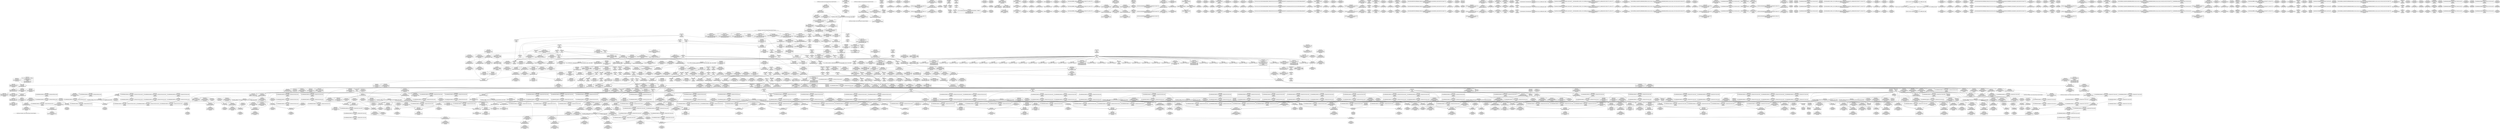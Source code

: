 digraph {
	CE0x5ab4000 [shape=record,shape=Mrecord,label="{CE0x5ab4000|task_sid:tmp|*SummSource*}"]
	CE0x5b312b0 [shape=record,shape=Mrecord,label="{CE0x5b312b0|sock_has_perm:tmp11|security/selinux/hooks.c,3970|*SummSink*}"]
	CE0x5af3e80 [shape=record,shape=Mrecord,label="{CE0x5af3e80|GLOBAL:rcu_lock_acquire|*Constant*}"]
	"CONST[source:0(mediator),value:0(static)][purpose:{operation}][SrcIdx:3]"
	CE0x5bfd030 [shape=record,shape=Mrecord,label="{CE0x5bfd030|__preempt_count_add:do.end|*SummSource*}"]
	CE0x5bc52b0 [shape=record,shape=Mrecord,label="{CE0x5bc52b0|i64*_getelementptr_inbounds_(_4_x_i64_,_4_x_i64_*___llvm_gcov_ctr134,_i64_0,_i64_0)|*Constant*|*SummSource*}"]
	CE0x5af46a0 [shape=record,shape=Mrecord,label="{CE0x5af46a0|i32_1|*Constant*}"]
	CE0x5ae20d0 [shape=record,shape=Mrecord,label="{CE0x5ae20d0|cred_sid:tmp4|*LoadInst*|security/selinux/hooks.c,196}"]
	CE0x5b4f3d0 [shape=record,shape=Mrecord,label="{CE0x5b4f3d0|_call_void_mcount()_#3|*SummSink*}"]
	CE0x5b99040 [shape=record,shape=Mrecord,label="{CE0x5b99040|__rcu_read_lock:tmp7|include/linux/rcupdate.h,240}"]
	CE0x5b57580 [shape=record,shape=Mrecord,label="{CE0x5b57580|task_sid:tmp13|security/selinux/hooks.c,208}"]
	CE0x5b6bc50 [shape=record,shape=Mrecord,label="{CE0x5b6bc50|__preempt_count_sub:entry|*SummSink*}"]
	CE0x5b7e8a0 [shape=record,shape=Mrecord,label="{CE0x5b7e8a0|_ret_void,_!dbg_!27719|./arch/x86/include/asm/preempt.h,73|*SummSink*}"]
	CE0x5ac3870 [shape=record,shape=Mrecord,label="{CE0x5ac3870|get_current:tmp|*SummSource*}"]
	CE0x5b25d10 [shape=record,shape=Mrecord,label="{CE0x5b25d10|i64*_getelementptr_inbounds_(_13_x_i64_,_13_x_i64_*___llvm_gcov_ctr126,_i64_0,_i64_10)|*Constant*|*SummSource*}"]
	CE0x5af7c60 [shape=record,shape=Mrecord,label="{CE0x5af7c60|task_sid:call|security/selinux/hooks.c,208}"]
	CE0x5b53840 [shape=record,shape=Mrecord,label="{CE0x5b53840|task_sid:do.end6|*SummSource*}"]
	CE0x5b2b940 [shape=record,shape=Mrecord,label="{CE0x5b2b940|__rcu_read_unlock:tmp6|include/linux/rcupdate.h,245}"]
	CE0x5b2bde0 [shape=record,shape=Mrecord,label="{CE0x5b2bde0|__rcu_read_unlock:tmp7|include/linux/rcupdate.h,245}"]
	CE0x5bdc410 [shape=record,shape=Mrecord,label="{CE0x5bdc410|i8*_undef|*Constant*|*SummSink*}"]
	CE0x5b32400 [shape=record,shape=Mrecord,label="{CE0x5b32400|i8_2|*Constant*|*SummSink*}"]
	CE0x5b40720 [shape=record,shape=Mrecord,label="{CE0x5b40720|i64_0|*Constant*|*SummSink*}"]
	CE0x5b3a700 [shape=record,shape=Mrecord,label="{CE0x5b3a700|8:_%struct.sock*,_:_SCME_35,36_}"]
	CE0x5b90550 [shape=record,shape=Mrecord,label="{CE0x5b90550|_call_void_mcount()_#3|*SummSink*}"]
	CE0x5b02770 [shape=record,shape=Mrecord,label="{CE0x5b02770|sock_has_perm:retval.0|*SummSink*}"]
	CE0x5b84500 [shape=record,shape=Mrecord,label="{CE0x5b84500|__preempt_count_add:do.end}"]
	CE0x5b547e0 [shape=record,shape=Mrecord,label="{CE0x5b547e0|i64_4|*Constant*|*SummSink*}"]
	CE0x5ad63b0 [shape=record,shape=Mrecord,label="{CE0x5ad63b0|rcu_read_lock:bb}"]
	CE0x5b65aa0 [shape=record,shape=Mrecord,label="{CE0x5b65aa0|rcu_lock_acquire:tmp4|include/linux/rcupdate.h,418|*SummSink*}"]
	CE0x5ac1870 [shape=record,shape=Mrecord,label="{CE0x5ac1870|i32_1|*Constant*}"]
	CE0x5c076e0 [shape=record,shape=Mrecord,label="{CE0x5c076e0|GLOBAL:__preempt_count|Global_var:__preempt_count|*SummSink*}"]
	CE0x5b62ca0 [shape=record,shape=Mrecord,label="{CE0x5b62ca0|GLOBAL:__rcu_read_unlock|*Constant*}"]
	CE0x5aceaf0 [shape=record,shape=Mrecord,label="{CE0x5aceaf0|_call_void_mcount()_#3|*SummSource*}"]
	CE0x5b37fb0 [shape=record,shape=Mrecord,label="{CE0x5b37fb0|avc_has_perm:auditdata|Function::avc_has_perm&Arg::auditdata::|*SummSource*}"]
	CE0x5c25b50 [shape=record,shape=Mrecord,label="{CE0x5c25b50|__preempt_count_sub:tmp4|./arch/x86/include/asm/preempt.h,77|*SummSource*}"]
	CE0x5ad71c0 [shape=record,shape=Mrecord,label="{CE0x5ad71c0|task_sid:land.lhs.true}"]
	CE0x5b97c00 [shape=record,shape=Mrecord,label="{CE0x5b97c00|__preempt_count_add:entry|*SummSink*}"]
	CE0x5b73f80 [shape=record,shape=Mrecord,label="{CE0x5b73f80|_ret_i32_%tmp6,_!dbg_!27716|security/selinux/hooks.c,197|*SummSource*}"]
	CE0x5b51b40 [shape=record,shape=Mrecord,label="{CE0x5b51b40|rcu_read_lock:tmp12|include/linux/rcupdate.h,882}"]
	CE0x5afe4e0 [shape=record,shape=Mrecord,label="{CE0x5afe4e0|sock_has_perm:tmp14|security/selinux/hooks.c,3972|*SummSource*}"]
	CE0x5b428a0 [shape=record,shape=Mrecord,label="{CE0x5b428a0|sock_has_perm:tmp4|security/selinux/hooks.c,3966|*SummSink*}"]
	CE0x5ab05e0 [shape=record,shape=Mrecord,label="{CE0x5ab05e0|selinux_socket_shutdown:tmp1|*SummSource*}"]
	CE0x5abcb10 [shape=record,shape=Mrecord,label="{CE0x5abcb10|selinux_socket_shutdown:entry|*SummSource*}"]
	CE0x5b36bf0 [shape=record,shape=Mrecord,label="{CE0x5b36bf0|rcu_read_lock:tmp12|include/linux/rcupdate.h,882|*SummSink*}"]
	CE0x5ba4170 [shape=record,shape=Mrecord,label="{CE0x5ba4170|rcu_read_unlock:do.end|*SummSource*}"]
	CE0x5b7a760 [shape=record,shape=Mrecord,label="{CE0x5b7a760|0:_i8,_:_GCMR_rcu_read_lock.__warned_internal_global_i8_0,_section_.data.unlikely_,_align_1:_elem_0:default:}"]
	CE0x5b6b5d0 [shape=record,shape=Mrecord,label="{CE0x5b6b5d0|rcu_lock_release:__here}"]
	CE0x5b5e520 [shape=record,shape=Mrecord,label="{CE0x5b5e520|task_sid:tmp17|security/selinux/hooks.c,208}"]
	CE0x5b60af0 [shape=record,shape=Mrecord,label="{CE0x5b60af0|i64*_getelementptr_inbounds_(_2_x_i64_,_2_x_i64_*___llvm_gcov_ctr131,_i64_0,_i64_1)|*Constant*}"]
	CE0x5b36440 [shape=record,shape=Mrecord,label="{CE0x5b36440|sock_has_perm:call6|security/selinux/hooks.c,3976|*SummSink*}"]
	CE0x5b94420 [shape=record,shape=Mrecord,label="{CE0x5b94420|_call_void_asm_sideeffect_,_memory_,_dirflag_,_fpsr_,_flags_()_#3,_!dbg_!27714,_!srcloc_!27715|include/linux/rcupdate.h,239|*SummSink*}"]
	CE0x5be11c0 [shape=record,shape=Mrecord,label="{CE0x5be11c0|i64*_getelementptr_inbounds_(_4_x_i64_,_4_x_i64_*___llvm_gcov_ctr135,_i64_0,_i64_3)|*Constant*}"]
	CE0x5bfb010 [shape=record,shape=Mrecord,label="{CE0x5bfb010|__rcu_read_unlock:do.end}"]
	CE0x5b62ad0 [shape=record,shape=Mrecord,label="{CE0x5b62ad0|rcu_lock_release:map|Function::rcu_lock_release&Arg::map::|*SummSource*}"]
	CE0x5bd9d00 [shape=record,shape=Mrecord,label="{CE0x5bd9d00|i32_2|*Constant*}"]
	CE0x5b58bd0 [shape=record,shape=Mrecord,label="{CE0x5b58bd0|__rcu_read_unlock:tmp5|include/linux/rcupdate.h,244|*SummSource*}"]
	CE0x5b4bb40 [shape=record,shape=Mrecord,label="{CE0x5b4bb40|rcu_lock_acquire:map|Function::rcu_lock_acquire&Arg::map::}"]
	CE0x5ad6fc0 [shape=record,shape=Mrecord,label="{CE0x5ad6fc0|i64*_getelementptr_inbounds_(_11_x_i64_,_11_x_i64_*___llvm_gcov_ctr127,_i64_0,_i64_1)|*Constant*|*SummSource*}"]
	CE0x5b5c150 [shape=record,shape=Mrecord,label="{CE0x5b5c150|cred_sid:tmp|*SummSource*}"]
	CE0x5b5d3c0 [shape=record,shape=Mrecord,label="{CE0x5b5d3c0|cred_sid:tmp}"]
	CE0x5ab37e0 [shape=record,shape=Mrecord,label="{CE0x5ab37e0|rcu_read_lock:tmp|*SummSource*}"]
	CE0x5b73640 [shape=record,shape=Mrecord,label="{CE0x5b73640|GLOBAL:cred_sid|*Constant*|*SummSink*}"]
	CE0x5b9b8a0 [shape=record,shape=Mrecord,label="{CE0x5b9b8a0|rcu_read_unlock:tmp2|*SummSource*}"]
	CE0x5b97930 [shape=record,shape=Mrecord,label="{CE0x5b97930|rcu_read_unlock:tmp18|include/linux/rcupdate.h,933|*SummSink*}"]
	CE0x5bfc050 [shape=record,shape=Mrecord,label="{CE0x5bfc050|GLOBAL:__preempt_count|Global_var:__preempt_count|*SummSource*}"]
	CE0x5ad66e0 [shape=record,shape=Mrecord,label="{CE0x5ad66e0|task_sid:call3|security/selinux/hooks.c,208|*SummSink*}"]
	CE0x5b5a040 [shape=record,shape=Mrecord,label="{CE0x5b5a040|cred_sid:tmp1|*SummSink*}"]
	CE0x5b75e40 [shape=record,shape=Mrecord,label="{CE0x5b75e40|rcu_read_lock:tmp8|include/linux/rcupdate.h,882|*SummSink*}"]
	CE0x5b581c0 [shape=record,shape=Mrecord,label="{CE0x5b581c0|rcu_read_lock:call|include/linux/rcupdate.h,882}"]
	CE0x5b26a80 [shape=record,shape=Mrecord,label="{CE0x5b26a80|i64*_getelementptr_inbounds_(_13_x_i64_,_13_x_i64_*___llvm_gcov_ctr126,_i64_0,_i64_11)|*Constant*}"]
	CE0x5aa46a0 [shape=record,shape=Mrecord,label="{CE0x5aa46a0|_ret_%struct.task_struct*_%tmp4,_!dbg_!27714|./arch/x86/include/asm/current.h,14|*SummSink*}"]
	CE0x5b62fd0 [shape=record,shape=Mrecord,label="{CE0x5b62fd0|_ret_void,_!dbg_!27717|include/linux/rcupdate.h,424|*SummSource*}"]
	CE0x5b5ee50 [shape=record,shape=Mrecord,label="{CE0x5b5ee50|i64*_getelementptr_inbounds_(_13_x_i64_,_13_x_i64_*___llvm_gcov_ctr126,_i64_0,_i64_8)|*Constant*|*SummSource*}"]
	CE0x5bfb870 [shape=record,shape=Mrecord,label="{CE0x5bfb870|i64*_getelementptr_inbounds_(_4_x_i64_,_4_x_i64_*___llvm_gcov_ctr134,_i64_0,_i64_0)|*Constant*}"]
	CE0x5b9c320 [shape=record,shape=Mrecord,label="{CE0x5b9c320|rcu_lock_acquire:indirectgoto}"]
	CE0x5b94010 [shape=record,shape=Mrecord,label="{CE0x5b94010|rcu_read_unlock:tmp3|*SummSink*}"]
	CE0x5b25e10 [shape=record,shape=Mrecord,label="{CE0x5b25e10|i64*_getelementptr_inbounds_(_13_x_i64_,_13_x_i64_*___llvm_gcov_ctr126,_i64_0,_i64_10)|*Constant*|*SummSink*}"]
	CE0x5b27200 [shape=record,shape=Mrecord,label="{CE0x5b27200|GLOBAL:lockdep_rcu_suspicious|*Constant*}"]
	CE0x5bc8ec0 [shape=record,shape=Mrecord,label="{CE0x5bc8ec0|rcu_lock_acquire:bb|*SummSink*}"]
	CE0x5b41b80 [shape=record,shape=Mrecord,label="{CE0x5b41b80|i64*_getelementptr_inbounds_(_6_x_i64_,_6_x_i64_*___llvm_gcov_ctr327,_i64_0,_i64_4)|*Constant*}"]
	CE0x5bccdc0 [shape=record,shape=Mrecord,label="{CE0x5bccdc0|i64*_getelementptr_inbounds_(_4_x_i64_,_4_x_i64_*___llvm_gcov_ctr133,_i64_0,_i64_1)|*Constant*}"]
	CE0x5ba3ec0 [shape=record,shape=Mrecord,label="{CE0x5ba3ec0|rcu_read_unlock:if.end|*SummSource*}"]
	CE0x5af5c10 [shape=record,shape=Mrecord,label="{CE0x5af5c10|rcu_read_lock:entry|*SummSource*}"]
	CE0x5aa4030 [shape=record,shape=Mrecord,label="{CE0x5aa4030|i32_65536|*Constant*|*SummSink*}"]
	CE0x5b5b130 [shape=record,shape=Mrecord,label="{CE0x5b5b130|cred_sid:tmp|*SummSink*}"]
	CE0x5ba2450 [shape=record,shape=Mrecord,label="{CE0x5ba2450|rcu_read_unlock:tmp19|include/linux/rcupdate.h,933|*SummSource*}"]
	CE0x5b55ce0 [shape=record,shape=Mrecord,label="{CE0x5b55ce0|rcu_read_unlock:tmp6|include/linux/rcupdate.h,933|*SummSink*}"]
	CE0x5b74b50 [shape=record,shape=Mrecord,label="{CE0x5b74b50|GLOBAL:rcu_read_unlock|*Constant*|*SummSink*}"]
	CE0x5b6b510 [shape=record,shape=Mrecord,label="{CE0x5b6b510|rcu_lock_release:indirectgoto|*SummSink*}"]
	CE0x5acb000 [shape=record,shape=Mrecord,label="{CE0x5acb000|GLOBAL:current_task|Global_var:current_task}"]
	CE0x5b6a1d0 [shape=record,shape=Mrecord,label="{CE0x5b6a1d0|i32_0|*Constant*}"]
	CE0x5aed210 [shape=record,shape=Mrecord,label="{CE0x5aed210|i64*_getelementptr_inbounds_(_2_x_i64_,_2_x_i64_*___llvm_gcov_ctr98,_i64_0,_i64_0)|*Constant*}"]
	CE0x5ae23f0 [shape=record,shape=Mrecord,label="{CE0x5ae23f0|cred_sid:tmp4|*LoadInst*|security/selinux/hooks.c,196|*SummSink*}"]
	CE0x5b230f0 [shape=record,shape=Mrecord,label="{CE0x5b230f0|1216:_i8*,_:_CRE_1216,1224_|*MultipleSource*|Function::sock_has_perm&Arg::sk::|security/selinux/hooks.c,3964|*LoadInst*|security/selinux/hooks.c,4253}"]
	CE0x5afde50 [shape=record,shape=Mrecord,label="{CE0x5afde50|sock_has_perm:tmp13|security/selinux/hooks.c,3972|*SummSource*}"]
	CE0x5b5ed10 [shape=record,shape=Mrecord,label="{CE0x5b5ed10|task_sid:tmp17|security/selinux/hooks.c,208|*SummSource*}"]
	CE0x5c07930 [shape=record,shape=Mrecord,label="{CE0x5c07930|i64*_getelementptr_inbounds_(_4_x_i64_,_4_x_i64_*___llvm_gcov_ctr129,_i64_0,_i64_3)|*Constant*|*SummSink*}"]
	CE0x5be3930 [shape=record,shape=Mrecord,label="{CE0x5be3930|__preempt_count_add:tmp6|./arch/x86/include/asm/preempt.h,73|*SummSink*}"]
	CE0x5bdd530 [shape=record,shape=Mrecord,label="{CE0x5bdd530|i64*_getelementptr_inbounds_(_4_x_i64_,_4_x_i64_*___llvm_gcov_ctr128,_i64_0,_i64_2)|*Constant*|*SummSink*}"]
	CE0x5b36310 [shape=record,shape=Mrecord,label="{CE0x5b36310|sock_has_perm:call6|security/selinux/hooks.c,3976|*SummSource*}"]
	CE0x5bdaec0 [shape=record,shape=Mrecord,label="{CE0x5bdaec0|i64*_getelementptr_inbounds_(_4_x_i64_,_4_x_i64_*___llvm_gcov_ctr130,_i64_0,_i64_3)|*Constant*|*SummSource*}"]
	CE0x5b7ee80 [shape=record,shape=Mrecord,label="{CE0x5b7ee80|rcu_read_lock:tmp10|include/linux/rcupdate.h,882|*SummSource*}"]
	CE0x5b798d0 [shape=record,shape=Mrecord,label="{CE0x5b798d0|GLOBAL:rcu_read_lock.__warned|Global_var:rcu_read_lock.__warned}"]
	CE0x5ab6a40 [shape=record,shape=Mrecord,label="{CE0x5ab6a40|get_current:tmp}"]
	CE0x5ba4560 [shape=record,shape=Mrecord,label="{CE0x5ba4560|rcu_read_unlock:do.body|*SummSink*}"]
	CE0x5b37070 [shape=record,shape=Mrecord,label="{CE0x5b37070|rcu_read_lock:call3|include/linux/rcupdate.h,882|*SummSource*}"]
	CE0x5b9bba0 [shape=record,shape=Mrecord,label="{CE0x5b9bba0|rcu_lock_release:tmp|*SummSink*}"]
	"CONST[source:0(mediator),value:2(dynamic)][purpose:{object}][SnkIdx:1]"
	CE0x5ba4b20 [shape=record,shape=Mrecord,label="{CE0x5ba4b20|COLLAPSED:_GCMRE___llvm_gcov_ctr132_internal_global_11_x_i64_zeroinitializer:_elem_0:default:}"]
	CE0x5aee500 [shape=record,shape=Mrecord,label="{CE0x5aee500|_ret_i32_%retval.0,_!dbg_!27740|security/selinux/hooks.c,3977|*SummSink*}"]
	CE0x5bc6330 [shape=record,shape=Mrecord,label="{CE0x5bc6330|__preempt_count_sub:bb|*SummSink*}"]
	CE0x5b90940 [shape=record,shape=Mrecord,label="{CE0x5b90940|_call_void_mcount()_#3|*SummSink*}"]
	CE0x5ad6440 [shape=record,shape=Mrecord,label="{CE0x5ad6440|rcu_read_lock:bb|*SummSource*}"]
	CE0x5b36910 [shape=record,shape=Mrecord,label="{CE0x5b36910|i32_(i32,_i32,_i16,_i32,_%struct.common_audit_data*)*_bitcast_(i32_(i32,_i32,_i16,_i32,_%struct.common_audit_data.495*)*_avc_has_perm_to_i32_(i32,_i32,_i16,_i32,_%struct.common_audit_data*)*)|*Constant*|*SummSink*}"]
	CE0x5acf4c0 [shape=record,shape=Mrecord,label="{CE0x5acf4c0|COLLAPSED:_GCMRE___llvm_gcov_ctr327_internal_global_6_x_i64_zeroinitializer:_elem_0:default:}"]
	CE0x5acd3e0 [shape=record,shape=Mrecord,label="{CE0x5acd3e0|sock_has_perm:cleanup}"]
	CE0x5b38280 [shape=record,shape=Mrecord,label="{CE0x5b38280|_ret_i32_%retval.0,_!dbg_!27728|security/selinux/avc.c,775|*SummSource*}"]
	CE0x5b92fd0 [shape=record,shape=Mrecord,label="{CE0x5b92fd0|GLOBAL:__preempt_count_sub|*Constant*}"]
	CE0x5b54fc0 [shape=record,shape=Mrecord,label="{CE0x5b54fc0|_call_void_mcount()_#3|*SummSource*}"]
	CE0x5b3a370 [shape=record,shape=Mrecord,label="{CE0x5b3a370|8:_%struct.sock*,_:_SCME_32,33_}"]
	CE0x5b945d0 [shape=record,shape=Mrecord,label="{CE0x5b945d0|i64*_getelementptr_inbounds_(_4_x_i64_,_4_x_i64_*___llvm_gcov_ctr128,_i64_0,_i64_3)|*Constant*}"]
	CE0x5b95890 [shape=record,shape=Mrecord,label="{CE0x5b95890|i64*_getelementptr_inbounds_(_4_x_i64_,_4_x_i64_*___llvm_gcov_ctr130,_i64_0,_i64_2)|*Constant*|*SummSource*}"]
	CE0x5b9f1d0 [shape=record,shape=Mrecord,label="{CE0x5b9f1d0|_call_void___preempt_count_add(i32_1)_#10,_!dbg_!27711|include/linux/rcupdate.h,239|*SummSource*}"]
	CE0x5b34710 [shape=record,shape=Mrecord,label="{CE0x5b34710|sock_has_perm:sk4|security/selinux/hooks.c,3974}"]
	CE0x5b3acf0 [shape=record,shape=Mrecord,label="{CE0x5b3acf0|8:_%struct.sock*,_:_SCME_40,41_}"]
	CE0x5bdcc80 [shape=record,shape=Mrecord,label="{CE0x5bdcc80|__rcu_read_lock:do.body|*SummSink*}"]
	CE0x5b32390 [shape=record,shape=Mrecord,label="{CE0x5b32390|sock_has_perm:u|security/selinux/hooks.c,3973|*SummSink*}"]
	CE0x5b58f50 [shape=record,shape=Mrecord,label="{CE0x5b58f50|task_sid:land.lhs.true2}"]
	CE0x5b5f8a0 [shape=record,shape=Mrecord,label="{CE0x5b5f8a0|task_sid:tmp18|security/selinux/hooks.c,208|*SummSource*}"]
	CE0x5bd7e70 [shape=record,shape=Mrecord,label="{CE0x5bd7e70|i64*_getelementptr_inbounds_(_4_x_i64_,_4_x_i64_*___llvm_gcov_ctr135,_i64_0,_i64_0)|*Constant*|*SummSink*}"]
	CE0x5b61ca0 [shape=record,shape=Mrecord,label="{CE0x5b61ca0|_call_void_rcu_lock_release(%struct.lockdep_map*_rcu_lock_map)_#10,_!dbg_!27733|include/linux/rcupdate.h,935|*SummSource*}"]
	CE0x5ad67b0 [shape=record,shape=Mrecord,label="{CE0x5ad67b0|task_sid:tobool4|security/selinux/hooks.c,208|*SummSource*}"]
	CE0x5b64520 [shape=record,shape=Mrecord,label="{CE0x5b64520|_ret_void,_!dbg_!27717|include/linux/rcupdate.h,245|*SummSink*}"]
	CE0x5b71f90 [shape=record,shape=Mrecord,label="{CE0x5b71f90|i64*_getelementptr_inbounds_(_13_x_i64_,_13_x_i64_*___llvm_gcov_ctr126,_i64_0,_i64_12)|*Constant*}"]
	CE0x5ba3450 [shape=record,shape=Mrecord,label="{CE0x5ba3450|i32_934|*Constant*}"]
	CE0x5c07b50 [shape=record,shape=Mrecord,label="{CE0x5c07b50|__preempt_count_sub:tmp3|*SummSink*}"]
	CE0x5af8f60 [shape=record,shape=Mrecord,label="{CE0x5af8f60|task_sid:tmp13|security/selinux/hooks.c,208|*SummSink*}"]
	CE0x5bda290 [shape=record,shape=Mrecord,label="{CE0x5bda290|%struct.lockdep_map*_null|*Constant*|*SummSource*}"]
	CE0x5b8daa0 [shape=record,shape=Mrecord,label="{CE0x5b8daa0|i64*_getelementptr_inbounds_(_11_x_i64_,_11_x_i64_*___llvm_gcov_ctr127,_i64_0,_i64_9)|*Constant*|*SummSink*}"]
	CE0x5c1b780 [shape=record,shape=Mrecord,label="{CE0x5c1b780|__preempt_count_sub:tmp1|*SummSink*}"]
	CE0x5b3f420 [shape=record,shape=Mrecord,label="{CE0x5b3f420|sock_has_perm:tmp7|security/selinux/hooks.c,3969|*SummSource*}"]
	CE0x5b62730 [shape=record,shape=Mrecord,label="{CE0x5b62730|rcu_lock_release:entry|*SummSource*}"]
	CE0x5ba1bd0 [shape=record,shape=Mrecord,label="{CE0x5ba1bd0|i64*_getelementptr_inbounds_(_11_x_i64_,_11_x_i64_*___llvm_gcov_ctr132,_i64_0,_i64_9)|*Constant*}"]
	CE0x5b7e690 [shape=record,shape=Mrecord,label="{CE0x5b7e690|__preempt_count_add:val|Function::__preempt_count_add&Arg::val::|*SummSource*}"]
	CE0x5b38c60 [shape=record,shape=Mrecord,label="{CE0x5b38c60|i64*_getelementptr_inbounds_(_6_x_i64_,_6_x_i64_*___llvm_gcov_ctr327,_i64_0,_i64_3)|*Constant*}"]
	CE0x5acf530 [shape=record,shape=Mrecord,label="{CE0x5acf530|sock_has_perm:tmp|*SummSource*}"]
	CE0x5b8e2f0 [shape=record,shape=Mrecord,label="{CE0x5b8e2f0|rcu_read_unlock:tmp4|include/linux/rcupdate.h,933|*SummSource*}"]
	CE0x5b90a70 [shape=record,shape=Mrecord,label="{CE0x5b90a70|rcu_read_unlock:call|include/linux/rcupdate.h,933}"]
	CE0x5b913d0 [shape=record,shape=Mrecord,label="{CE0x5b913d0|rcu_read_unlock:tmp7|include/linux/rcupdate.h,933|*SummSink*}"]
	CE0x5b549b0 [shape=record,shape=Mrecord,label="{CE0x5b549b0|task_sid:tmp11|security/selinux/hooks.c,208}"]
	CE0x5b37d00 [shape=record,shape=Mrecord,label="{CE0x5b37d00|avc_has_perm:requested|Function::avc_has_perm&Arg::requested::|*SummSink*}"]
	CE0x5b93ec0 [shape=record,shape=Mrecord,label="{CE0x5b93ec0|i64*_getelementptr_inbounds_(_4_x_i64_,_4_x_i64_*___llvm_gcov_ctr130,_i64_0,_i64_1)|*Constant*}"]
	CE0x5b96110 [shape=record,shape=Mrecord,label="{CE0x5b96110|_call_void_mcount()_#3}"]
	CE0x5b95dc0 [shape=record,shape=Mrecord,label="{CE0x5b95dc0|rcu_read_unlock:tmp13|include/linux/rcupdate.h,933|*SummSource*}"]
	CE0x5ab07b0 [shape=record,shape=Mrecord,label="{CE0x5ab07b0|GLOBAL:get_current|*Constant*|*SummSource*}"]
	CE0x5b8fe30 [shape=record,shape=Mrecord,label="{CE0x5b8fe30|rcu_read_unlock:tmp15|include/linux/rcupdate.h,933|*SummSource*}"]
	CE0x5b8bf10 [shape=record,shape=Mrecord,label="{CE0x5b8bf10|rcu_read_lock:tmp20|include/linux/rcupdate.h,882|*SummSink*}"]
	CE0x5c07d80 [shape=record,shape=Mrecord,label="{CE0x5c07d80|__preempt_count_add:tmp5|./arch/x86/include/asm/preempt.h,72}"]
	CE0x5bfcbc0 [shape=record,shape=Mrecord,label="{CE0x5bfcbc0|i64*_getelementptr_inbounds_(_4_x_i64_,_4_x_i64_*___llvm_gcov_ctr129,_i64_0,_i64_0)|*Constant*|*SummSource*}"]
	CE0x5b01f80 [shape=record,shape=Mrecord,label="{CE0x5b01f80|avc_has_perm:entry|*SummSource*}"]
	CE0x5b6ad90 [shape=record,shape=Mrecord,label="{CE0x5b6ad90|_call_void_lock_release(%struct.lockdep_map*_%map,_i32_1,_i64_ptrtoint_(i8*_blockaddress(_rcu_lock_release,_%__here)_to_i64))_#10,_!dbg_!27716|include/linux/rcupdate.h,423}"]
	CE0x5bc7750 [shape=record,shape=Mrecord,label="{CE0x5bc7750|_call_void_mcount()_#3}"]
	CE0x5adfa40 [shape=record,shape=Mrecord,label="{CE0x5adfa40|cred_sid:tmp5|security/selinux/hooks.c,196|*SummSource*}"]
	CE0x5bc9b30 [shape=record,shape=Mrecord,label="{CE0x5bc9b30|__rcu_read_unlock:bb}"]
	CE0x5b736b0 [shape=record,shape=Mrecord,label="{CE0x5b736b0|cred_sid:entry}"]
	CE0x5be1c60 [shape=record,shape=Mrecord,label="{CE0x5be1c60|COLLAPSED:_GCMRE___llvm_gcov_ctr135_internal_global_4_x_i64_zeroinitializer:_elem_0:default:}"]
	CE0x5b367e0 [shape=record,shape=Mrecord,label="{CE0x5b367e0|i32_(i32,_i32,_i16,_i32,_%struct.common_audit_data*)*_bitcast_(i32_(i32,_i32,_i16,_i32,_%struct.common_audit_data.495*)*_avc_has_perm_to_i32_(i32,_i32,_i16,_i32,_%struct.common_audit_data*)*)|*Constant*|*SummSource*}"]
	CE0x5b42c60 [shape=record,shape=Mrecord,label="{CE0x5b42c60|sock_has_perm:tmp5|security/selinux/hooks.c,3966|*SummSink*}"]
	CE0x5aef7c0 [shape=record,shape=Mrecord,label="{CE0x5aef7c0|sock_has_perm:perms|Function::sock_has_perm&Arg::perms::|*SummSink*}"]
	CE0x5b7bcb0 [shape=record,shape=Mrecord,label="{CE0x5b7bcb0|rcu_lock_acquire:tmp3}"]
	CE0x5acac50 [shape=record,shape=Mrecord,label="{CE0x5acac50|sock_has_perm:task|Function::sock_has_perm&Arg::task::|*SummSource*}"]
	CE0x5b5a460 [shape=record,shape=Mrecord,label="{CE0x5b5a460|task_sid:tmp9|security/selinux/hooks.c,208|*SummSource*}"]
	CE0x5b5ed80 [shape=record,shape=Mrecord,label="{CE0x5b5ed80|task_sid:tmp17|security/selinux/hooks.c,208|*SummSink*}"]
	CE0x5b956d0 [shape=record,shape=Mrecord,label="{CE0x5b956d0|i64*_getelementptr_inbounds_(_4_x_i64_,_4_x_i64_*___llvm_gcov_ctr133,_i64_0,_i64_1)|*Constant*|*SummSource*}"]
	CE0x5b3fdd0 [shape=record,shape=Mrecord,label="{CE0x5b3fdd0|i64_2|*Constant*|*SummSink*}"]
	CE0x5b3b670 [shape=record,shape=Mrecord,label="{CE0x5b3b670|8:_%struct.sock*,_:_SCME_48,49_}"]
	CE0x5b96e30 [shape=record,shape=Mrecord,label="{CE0x5b96e30|__rcu_read_lock:tmp3|*SummSource*}"]
	CE0x5b51ea0 [shape=record,shape=Mrecord,label="{CE0x5b51ea0|_ret_void,_!dbg_!27717|include/linux/rcupdate.h,240}"]
	CE0x5b4e6d0 [shape=record,shape=Mrecord,label="{CE0x5b4e6d0|i64_2|*Constant*}"]
	CE0x5af77a0 [shape=record,shape=Mrecord,label="{CE0x5af77a0|GLOBAL:__llvm_gcov_ctr127|Global_var:__llvm_gcov_ctr127|*SummSink*}"]
	CE0x5b7dfc0 [shape=record,shape=Mrecord,label="{CE0x5b7dfc0|rcu_read_lock:tmp4|include/linux/rcupdate.h,882|*SummSource*}"]
	CE0x5adb3e0 [shape=record,shape=Mrecord,label="{CE0x5adb3e0|sock_has_perm:tmp19|security/selinux/hooks.c,3977}"]
	CE0x5af4300 [shape=record,shape=Mrecord,label="{CE0x5af4300|task_sid:real_cred|security/selinux/hooks.c,208}"]
	CE0x5b519d0 [shape=record,shape=Mrecord,label="{CE0x5b519d0|rcu_read_lock:tmp11|include/linux/rcupdate.h,882|*SummSink*}"]
	CE0x5b31240 [shape=record,shape=Mrecord,label="{CE0x5b31240|sock_has_perm:tmp11|security/selinux/hooks.c,3970|*SummSource*}"]
	CE0x5b72000 [shape=record,shape=Mrecord,label="{CE0x5b72000|task_sid:tmp27|security/selinux/hooks.c,208}"]
	CE0x5af2d80 [shape=record,shape=Mrecord,label="{CE0x5af2d80|rcu_lock_acquire:tmp|*SummSource*}"]
	CE0x5bc9380 [shape=record,shape=Mrecord,label="{CE0x5bc9380|i64*_getelementptr_inbounds_(_4_x_i64_,_4_x_i64_*___llvm_gcov_ctr133,_i64_0,_i64_2)|*Constant*|*SummSink*}"]
	CE0x5b33200 [shape=record,shape=Mrecord,label="{CE0x5b33200|sock_has_perm:sclass|security/selinux/hooks.c,3976|*SummSink*}"]
	CE0x5b9d820 [shape=record,shape=Mrecord,label="{CE0x5b9d820|_call_void_mcount()_#3|*SummSource*}"]
	CE0x5b56390 [shape=record,shape=Mrecord,label="{CE0x5b56390|task_sid:tmp7|security/selinux/hooks.c,208}"]
	CE0x5b71220 [shape=record,shape=Mrecord,label="{CE0x5b71220|i64*_getelementptr_inbounds_(_13_x_i64_,_13_x_i64_*___llvm_gcov_ctr126,_i64_0,_i64_11)|*Constant*|*SummSource*}"]
	CE0x7874af0 [shape=record,shape=Mrecord,label="{CE0x7874af0|GLOBAL:sock_has_perm|*Constant*|*SummSink*}"]
	CE0x5b3fc50 [shape=record,shape=Mrecord,label="{CE0x5b3fc50|i64_2|*Constant*|*SummSource*}"]
	CE0x5b5db80 [shape=record,shape=Mrecord,label="{CE0x5b5db80|i64_7|*Constant*|*SummSource*}"]
	CE0x5b4da70 [shape=record,shape=Mrecord,label="{CE0x5b4da70|GLOBAL:rcu_read_lock|*Constant*}"]
	CE0x5b58df0 [shape=record,shape=Mrecord,label="{CE0x5b58df0|task_sid:do.body5|*SummSource*}"]
	CE0x5b3e070 [shape=record,shape=Mrecord,label="{CE0x5b3e070|i32_8|*Constant*|*SummSink*}"]
	CE0x5b5a5c0 [shape=record,shape=Mrecord,label="{CE0x5b5a5c0|task_sid:tobool1|security/selinux/hooks.c,208}"]
	CE0x5abee90 [shape=record,shape=Mrecord,label="{CE0x5abee90|%struct.task_struct*_(%struct.task_struct**)*_asm_movq_%gs:$_1:P_,$0_,_r,im,_dirflag_,_fpsr_,_flags_|*SummSource*}"]
	CE0x5bc5e70 [shape=record,shape=Mrecord,label="{CE0x5bc5e70|__rcu_read_lock:do.body|*SummSource*}"]
	CE0x5b71400 [shape=record,shape=Mrecord,label="{CE0x5b71400|task_sid:tmp24|security/selinux/hooks.c,208|*SummSink*}"]
	CE0x5b02f50 [shape=record,shape=Mrecord,label="{CE0x5b02f50|sock_has_perm:tmp18|security/selinux/hooks.c,3977|*SummSink*}"]
	CE0x5adfe30 [shape=record,shape=Mrecord,label="{CE0x5adfe30|i32_77|*Constant*|*SummSink*}"]
	CE0x5bcefe0 [shape=record,shape=Mrecord,label="{CE0x5bcefe0|__preempt_count_add:tmp2|*SummSource*}"]
	CE0x5b5e450 [shape=record,shape=Mrecord,label="{CE0x5b5e450|task_sid:tmp15|security/selinux/hooks.c,208|*SummSink*}"]
	CE0x5b55700 [shape=record,shape=Mrecord,label="{CE0x5b55700|cred_sid:tmp2}"]
	CE0x5aee490 [shape=record,shape=Mrecord,label="{CE0x5aee490|_ret_i32_%retval.0,_!dbg_!27740|security/selinux/hooks.c,3977|*SummSource*}"]
	CE0x5b72510 [shape=record,shape=Mrecord,label="{CE0x5b72510|task_sid:tmp26|security/selinux/hooks.c,208|*SummSink*}"]
	CE0x5b4e810 [shape=record,shape=Mrecord,label="{CE0x5b4e810|task_sid:tmp5|security/selinux/hooks.c,208|*SummSource*}"]
	CE0x5afab00 [shape=record,shape=Mrecord,label="{CE0x5afab00|sock_has_perm:if.then|*SummSource*}"]
	CE0x5b4fec0 [shape=record,shape=Mrecord,label="{CE0x5b4fec0|task_sid:tmp2}"]
	CE0x5bdff40 [shape=record,shape=Mrecord,label="{CE0x5bdff40|i64_ptrtoint_(i8*_blockaddress(_rcu_lock_release,_%__here)_to_i64)|*Constant*|*SummSource*}"]
	CE0x5be2470 [shape=record,shape=Mrecord,label="{CE0x5be2470|_call_void_asm_addl_$1,_%gs:$0_,_*m,ri,*m,_dirflag_,_fpsr_,_flags_(i32*___preempt_count,_i32_%val,_i32*___preempt_count)_#3,_!dbg_!27714,_!srcloc_!27717|./arch/x86/include/asm/preempt.h,72|*SummSink*}"]
	CE0x5b4f150 [shape=record,shape=Mrecord,label="{CE0x5b4f150|_call_void_mcount()_#3}"]
	CE0x5b35c30 [shape=record,shape=Mrecord,label="{CE0x5b35c30|i32_4|*Constant*}"]
	CE0x5b93ce0 [shape=record,shape=Mrecord,label="{CE0x5b93ce0|rcu_lock_acquire:tmp1|*SummSink*}"]
	CE0x5b4ff30 [shape=record,shape=Mrecord,label="{CE0x5b4ff30|task_sid:tmp2|*SummSource*}"]
	CE0x5b50ac0 [shape=record,shape=Mrecord,label="{CE0x5b50ac0|_call_void___rcu_read_lock()_#10,_!dbg_!27710|include/linux/rcupdate.h,879|*SummSource*}"]
	CE0x5ac9550 [shape=record,shape=Mrecord,label="{CE0x5ac9550|i32_0|*Constant*}"]
	CE0x5b84210 [shape=record,shape=Mrecord,label="{CE0x5b84210|__preempt_count_add:do.body}"]
	CE0x5b9a000 [shape=record,shape=Mrecord,label="{CE0x5b9a000|rcu_lock_acquire:tmp5|include/linux/rcupdate.h,418|*SummSource*}"]
	CE0x5b6ca90 [shape=record,shape=Mrecord,label="{CE0x5b6ca90|COLLAPSED:_GCMRE___llvm_gcov_ctr133_internal_global_4_x_i64_zeroinitializer:_elem_0:default:}"]
	CE0x5b34fe0 [shape=record,shape=Mrecord,label="{CE0x5b34fe0|sock_has_perm:sid5|security/selinux/hooks.c,3976|*SummSource*}"]
	CE0x5b6b000 [shape=record,shape=Mrecord,label="{CE0x5b6b000|rcu_lock_acquire:tmp2}"]
	CE0x5b3b410 [shape=record,shape=Mrecord,label="{CE0x5b3b410|8:_%struct.sock*,_:_SCME_46,47_}"]
	CE0x5b6fe80 [shape=record,shape=Mrecord,label="{CE0x5b6fe80|i64*_getelementptr_inbounds_(_4_x_i64_,_4_x_i64_*___llvm_gcov_ctr135,_i64_0,_i64_1)|*Constant*}"]
	CE0x5b8c870 [shape=record,shape=Mrecord,label="{CE0x5b8c870|i64*_getelementptr_inbounds_(_11_x_i64_,_11_x_i64_*___llvm_gcov_ctr127,_i64_0,_i64_10)|*Constant*|*SummSource*}"]
	CE0x5ba3db0 [shape=record,shape=Mrecord,label="{CE0x5ba3db0|rcu_read_unlock:if.end}"]
	CE0x5b3b2e0 [shape=record,shape=Mrecord,label="{CE0x5b3b2e0|8:_%struct.sock*,_:_SCME_45,46_}"]
	CE0x5b84ce0 [shape=record,shape=Mrecord,label="{CE0x5b84ce0|rcu_read_lock:tmp18|include/linux/rcupdate.h,882|*SummSink*}"]
	CE0x5aec000 [shape=record,shape=Mrecord,label="{CE0x5aec000|i64*_getelementptr_inbounds_(_6_x_i64_,_6_x_i64_*___llvm_gcov_ctr327,_i64_0,_i64_0)|*Constant*|*SummSource*}"]
	CE0x5b9c730 [shape=record,shape=Mrecord,label="{CE0x5b9c730|_call_void_lockdep_rcu_suspicious(i8*_getelementptr_inbounds_(_25_x_i8_,_25_x_i8_*_.str45,_i32_0,_i32_0),_i32_934,_i8*_getelementptr_inbounds_(_44_x_i8_,_44_x_i8_*_.str47,_i32_0,_i32_0))_#10,_!dbg_!27726|include/linux/rcupdate.h,933}"]
	CE0x5b5bbd0 [shape=record,shape=Mrecord,label="{CE0x5b5bbd0|GLOBAL:task_sid.__warned|Global_var:task_sid.__warned|*SummSource*}"]
	CE0x5b53c90 [shape=record,shape=Mrecord,label="{CE0x5b53c90|task_sid:tmp12|security/selinux/hooks.c,208}"]
	CE0x5b459d0 [shape=record,shape=Mrecord,label="{CE0x5b459d0|rcu_read_lock:tmp16|include/linux/rcupdate.h,882|*SummSink*}"]
	CE0x5b68310 [shape=record,shape=Mrecord,label="{CE0x5b68310|rcu_lock_release:tmp4|include/linux/rcupdate.h,423|*SummSink*}"]
	CE0x5b65680 [shape=record,shape=Mrecord,label="{CE0x5b65680|rcu_lock_release:bb|*SummSink*}"]
	CE0x5b9b2c0 [shape=record,shape=Mrecord,label="{CE0x5b9b2c0|__rcu_read_lock:tmp6|include/linux/rcupdate.h,240|*SummSink*}"]
	CE0x5b90140 [shape=record,shape=Mrecord,label="{CE0x5b90140|i64_1|*Constant*}"]
	CE0x5ae2380 [shape=record,shape=Mrecord,label="{CE0x5ae2380|cred_sid:tmp5|security/selinux/hooks.c,196}"]
	CE0x5b61c30 [shape=record,shape=Mrecord,label="{CE0x5b61c30|_call_void_rcu_lock_release(%struct.lockdep_map*_rcu_lock_map)_#10,_!dbg_!27733|include/linux/rcupdate.h,935}"]
	CE0x5b797a0 [shape=record,shape=Mrecord,label="{CE0x5b797a0|cred_sid:tmp6|security/selinux/hooks.c,197|*SummSource*}"]
	CE0x5b38aa0 [shape=record,shape=Mrecord,label="{CE0x5b38aa0|8:_%struct.sock*,_:_SCME_0,4_|*MultipleSource*|security/selinux/hooks.c, 3966|security/selinux/hooks.c,3966|security/selinux/hooks.c,3966}"]
	CE0x5bc55a0 [shape=record,shape=Mrecord,label="{CE0x5bc55a0|i64*_getelementptr_inbounds_(_4_x_i64_,_4_x_i64_*___llvm_gcov_ctr128,_i64_0,_i64_0)|*Constant*|*SummSource*}"]
	CE0x5bcf550 [shape=record,shape=Mrecord,label="{CE0x5bcf550|_call_void_mcount()_#3}"]
	CE0x5ad6670 [shape=record,shape=Mrecord,label="{CE0x5ad6670|task_sid:call3|security/selinux/hooks.c,208|*SummSource*}"]
	CE0x5b744b0 [shape=record,shape=Mrecord,label="{CE0x5b744b0|_call_void_rcu_read_unlock()_#10,_!dbg_!27748|security/selinux/hooks.c,209}"]
	CE0x5b85d20 [shape=record,shape=Mrecord,label="{CE0x5b85d20|i8*_getelementptr_inbounds_(_25_x_i8_,_25_x_i8_*_.str45,_i32_0,_i32_0)|*Constant*}"]
	CE0x5b926b0 [shape=record,shape=Mrecord,label="{CE0x5b926b0|GLOBAL:__preempt_count_add|*Constant*|*SummSink*}"]
	CE0x5b571f0 [shape=record,shape=Mrecord,label="{CE0x5b571f0|GLOBAL:__rcu_read_lock|*Constant*|*SummSink*}"]
	CE0x5b69b20 [shape=record,shape=Mrecord,label="{CE0x5b69b20|__preempt_count_sub:tmp2}"]
	CE0x5b76ae0 [shape=record,shape=Mrecord,label="{CE0x5b76ae0|_ret_void,_!dbg_!27717|include/linux/rcupdate.h,419|*SummSink*}"]
	CE0x5abdbe0 [shape=record,shape=Mrecord,label="{CE0x5abdbe0|get_current:tmp1|*SummSink*}"]
	CE0x5b3a010 [shape=record,shape=Mrecord,label="{CE0x5b3a010|8:_%struct.sock*,_:_SCME_29,30_}"]
	CE0x5b25e80 [shape=record,shape=Mrecord,label="{CE0x5b25e80|task_sid:tmp22|security/selinux/hooks.c,208|*SummSource*}"]
	CE0x5b7af20 [shape=record,shape=Mrecord,label="{CE0x5b7af20|i64*_getelementptr_inbounds_(_4_x_i64_,_4_x_i64_*___llvm_gcov_ctr130,_i64_0,_i64_1)|*Constant*|*SummSink*}"]
	CE0x5b02260 [shape=record,shape=Mrecord,label="{CE0x5b02260|avc_has_perm:entry|*SummSink*}"]
	CE0x5acf5a0 [shape=record,shape=Mrecord,label="{CE0x5acf5a0|sock_has_perm:tmp|*SummSink*}"]
	CE0x5b8d550 [shape=record,shape=Mrecord,label="{CE0x5b8d550|cred_sid:bb}"]
	CE0x5b5e3e0 [shape=record,shape=Mrecord,label="{CE0x5b5e3e0|task_sid:tmp15|security/selinux/hooks.c,208|*SummSource*}"]
	CE0x5ae0be0 [shape=record,shape=Mrecord,label="{CE0x5ae0be0|task_sid:if.end|*SummSource*}"]
	CE0x5b70470 [shape=record,shape=Mrecord,label="{CE0x5b70470|__preempt_count_sub:tmp1|*SummSource*}"]
	CE0x5b28450 [shape=record,shape=Mrecord,label="{CE0x5b28450|i8*_getelementptr_inbounds_(_41_x_i8_,_41_x_i8_*_.str44,_i32_0,_i32_0)|*Constant*}"]
	CE0x5b35920 [shape=record,shape=Mrecord,label="{CE0x5b35920|sock_has_perm:tmp16|security/selinux/hooks.c,3976}"]
	CE0x5b3c600 [shape=record,shape=Mrecord,label="{CE0x5b3c600|task_sid:entry|*SummSource*}"]
	CE0x5b51850 [shape=record,shape=Mrecord,label="{CE0x5b51850|rcu_read_lock:tmp11|include/linux/rcupdate.h,882|*SummSource*}"]
	CE0x5b6ac90 [shape=record,shape=Mrecord,label="{CE0x5b6ac90|i64*_getelementptr_inbounds_(_4_x_i64_,_4_x_i64_*___llvm_gcov_ctr133,_i64_0,_i64_3)|*Constant*|*SummSource*}"]
	CE0x5b6d140 [shape=record,shape=Mrecord,label="{CE0x5b6d140|__rcu_read_unlock:tmp4|include/linux/rcupdate.h,244|*SummSource*}"]
	CE0x5c160f0 [shape=record,shape=Mrecord,label="{CE0x5c160f0|_call_void_asm_addl_$1,_%gs:$0_,_*m,ri,*m,_dirflag_,_fpsr_,_flags_(i32*___preempt_count,_i32_%sub,_i32*___preempt_count)_#3,_!dbg_!27717,_!srcloc_!27718|./arch/x86/include/asm/preempt.h,77|*SummSink*}"]
	CE0x5b585f0 [shape=record,shape=Mrecord,label="{CE0x5b585f0|task_sid:tmp9|security/selinux/hooks.c,208|*SummSink*}"]
	CE0x5b7ad70 [shape=record,shape=Mrecord,label="{CE0x5b7ad70|i64*_getelementptr_inbounds_(_4_x_i64_,_4_x_i64_*___llvm_gcov_ctr130,_i64_0,_i64_1)|*Constant*|*SummSource*}"]
	CE0x5b7d8a0 [shape=record,shape=Mrecord,label="{CE0x5b7d8a0|rcu_read_lock:tmp10|include/linux/rcupdate.h,882}"]
	CE0x5c1b8e0 [shape=record,shape=Mrecord,label="{CE0x5c1b8e0|__preempt_count_sub:bb|*SummSource*}"]
	CE0x5ac24a0 [shape=record,shape=Mrecord,label="{CE0x5ac24a0|sock_has_perm:sid|security/selinux/hooks.c,3969|*SummSink*}"]
	CE0x5b9f240 [shape=record,shape=Mrecord,label="{CE0x5b9f240|_call_void___preempt_count_add(i32_1)_#10,_!dbg_!27711|include/linux/rcupdate.h,239|*SummSink*}"]
	CE0x5b5b520 [shape=record,shape=Mrecord,label="{CE0x5b5b520|task_sid:tobool1|security/selinux/hooks.c,208|*SummSource*}"]
	CE0x5b3bb30 [shape=record,shape=Mrecord,label="{CE0x5b3bb30|8:_%struct.sock*,_:_SCME_52,53_}"]
	CE0x5aee420 [shape=record,shape=Mrecord,label="{CE0x5aee420|_ret_i32_%retval.0,_!dbg_!27740|security/selinux/hooks.c,3977}"]
	CE0x5ab0fc0 [shape=record,shape=Mrecord,label="{CE0x5ab0fc0|i32_5|*Constant*|*SummSink*}"]
	CE0x5b345a0 [shape=record,shape=Mrecord,label="{CE0x5b345a0|sock_has_perm:tmp15|security/selinux/hooks.c,3974|*SummSink*}"]
	CE0x5b7a340 [shape=record,shape=Mrecord,label="{CE0x5b7a340|rcu_read_lock:tmp8|include/linux/rcupdate.h,882}"]
	CE0x5ba28c0 [shape=record,shape=Mrecord,label="{CE0x5ba28c0|rcu_read_unlock:tmp20|include/linux/rcupdate.h,933|*SummSource*}"]
	CE0x5b6b3e0 [shape=record,shape=Mrecord,label="{CE0x5b6b3e0|__rcu_read_lock:tmp1|*SummSink*}"]
	CE0x5bdb2e0 [shape=record,shape=Mrecord,label="{CE0x5bdb2e0|rcu_lock_acquire:tmp6|*SummSource*}"]
	CE0x5bfae40 [shape=record,shape=Mrecord,label="{CE0x5bfae40|i64*_getelementptr_inbounds_(_4_x_i64_,_4_x_i64_*___llvm_gcov_ctr129,_i64_0,_i64_2)|*Constant*}"]
	CE0x5ad5530 [shape=record,shape=Mrecord,label="{CE0x5ad5530|_call_void_mcount()_#3|*SummSink*}"]
	CE0x5afa7c0 [shape=record,shape=Mrecord,label="{CE0x5afa7c0|rcu_read_lock:land.lhs.true}"]
	CE0x5ab4f00 [shape=record,shape=Mrecord,label="{CE0x5ab4f00|selinux_socket_shutdown:tmp1}"]
	CE0x5bd9f80 [shape=record,shape=Mrecord,label="{CE0x5bd9f80|i64*_getelementptr_inbounds_(_4_x_i64_,_4_x_i64_*___llvm_gcov_ctr130,_i64_0,_i64_3)|*Constant*}"]
	CE0x5b5d4a0 [shape=record,shape=Mrecord,label="{CE0x5b5d4a0|i64_6|*Constant*}"]
	CE0x5b26560 [shape=record,shape=Mrecord,label="{CE0x5b26560|task_sid:tmp23|security/selinux/hooks.c,208|*SummSink*}"]
	CE0x5b4e420 [shape=record,shape=Mrecord,label="{CE0x5b4e420|GLOBAL:rcu_lock_map|Global_var:rcu_lock_map|*SummSource*}"]
	CE0x5b36090 [shape=record,shape=Mrecord,label="{CE0x5b36090|sock_has_perm:sclass|security/selinux/hooks.c,3976}"]
	CE0x5bdd000 [shape=record,shape=Mrecord,label="{CE0x5bdd000|_call_void_mcount()_#3|*SummSink*}"]
	CE0x5ba4230 [shape=record,shape=Mrecord,label="{CE0x5ba4230|rcu_read_unlock:do.end|*SummSink*}"]
	CE0x5b96510 [shape=record,shape=Mrecord,label="{CE0x5b96510|rcu_read_unlock:tmp1|*SummSource*}"]
	CE0x5b56b40 [shape=record,shape=Mrecord,label="{CE0x5b56b40|i64*_getelementptr_inbounds_(_13_x_i64_,_13_x_i64_*___llvm_gcov_ctr126,_i64_0,_i64_0)|*Constant*}"]
	CE0x5adbbe0 [shape=record,shape=Mrecord,label="{CE0x5adbbe0|sock_has_perm:tmp20|security/selinux/hooks.c,3977|*SummSink*}"]
	CE0x5af88f0 [shape=record,shape=Mrecord,label="{CE0x5af88f0|GLOBAL:rcu_lock_acquire|*Constant*|*SummSource*}"]
	CE0x5b55090 [shape=record,shape=Mrecord,label="{CE0x5b55090|_call_void_mcount()_#3|*SummSink*}"]
	CE0x5ab5c80 [shape=record,shape=Mrecord,label="{CE0x5ab5c80|get_current:tmp2|*SummSink*}"]
	CE0x5b57060 [shape=record,shape=Mrecord,label="{CE0x5b57060|__rcu_read_lock:entry}"]
	CE0x5b4cc20 [shape=record,shape=Mrecord,label="{CE0x5b4cc20|i32_22|*Constant*|*SummSource*}"]
	CE0x5b52a70 [shape=record,shape=Mrecord,label="{CE0x5b52a70|task_sid:tmp1|*SummSink*}"]
	CE0x5af8ef0 [shape=record,shape=Mrecord,label="{CE0x5af8ef0|task_sid:tmp13|security/selinux/hooks.c,208|*SummSource*}"]
	CE0x5c06f00 [shape=record,shape=Mrecord,label="{CE0x5c06f00|__preempt_count_add:do.end|*SummSink*}"]
	CE0x5b9d4e0 [shape=record,shape=Mrecord,label="{CE0x5b9d4e0|__rcu_read_unlock:tmp1|*SummSource*}"]
	CE0x5b66fb0 [shape=record,shape=Mrecord,label="{CE0x5b66fb0|rcu_lock_release:tmp6}"]
	CE0x5b98240 [shape=record,shape=Mrecord,label="{CE0x5b98240|void_(i32*,_i32,_i32*)*_asm_addl_$1,_%gs:$0_,_*m,ri,*m,_dirflag_,_fpsr_,_flags_|*SummSource*}"]
	CE0x5af9fe0 [shape=record,shape=Mrecord,label="{CE0x5af9fe0|i32_77|*Constant*}"]
	CE0x5ad1fb0 [shape=record,shape=Mrecord,label="{CE0x5ad1fb0|sock_has_perm:net|security/selinux/hooks.c, 3966|*SummSource*}"]
	CE0x5b4e220 [shape=record,shape=Mrecord,label="{CE0x5b4e220|GLOBAL:rcu_lock_map|Global_var:rcu_lock_map}"]
	CE0x5ac2120 [shape=record,shape=Mrecord,label="{CE0x5ac2120|i32_2|*Constant*|*SummSource*}"]
	CE0x5b6c1e0 [shape=record,shape=Mrecord,label="{CE0x5b6c1e0|void_(i32*,_i32,_i32*)*_asm_addl_$1,_%gs:$0_,_*m,ri,*m,_dirflag_,_fpsr_,_flags_|*SummSink*}"]
	CE0x5b61260 [shape=record,shape=Mrecord,label="{CE0x5b61260|rcu_read_unlock:tmp22|include/linux/rcupdate.h,935}"]
	CE0x5b4ffa0 [shape=record,shape=Mrecord,label="{CE0x5b4ffa0|task_sid:tmp2|*SummSink*}"]
	CE0x5b908d0 [shape=record,shape=Mrecord,label="{CE0x5b908d0|_call_void_mcount()_#3|*SummSource*}"]
	CE0x5b32180 [shape=record,shape=Mrecord,label="{CE0x5b32180|__rcu_read_lock:tmp1}"]
	CE0x5b3af50 [shape=record,shape=Mrecord,label="{CE0x5b3af50|8:_%struct.sock*,_:_SCME_42,43_}"]
	CE0x5b7efb0 [shape=record,shape=Mrecord,label="{CE0x5b7efb0|rcu_read_lock:tmp10|include/linux/rcupdate.h,882|*SummSink*}"]
	CE0x5b912a0 [shape=record,shape=Mrecord,label="{CE0x5b912a0|rcu_read_unlock:tmp7|include/linux/rcupdate.h,933|*SummSource*}"]
	CE0x5b3c6c0 [shape=record,shape=Mrecord,label="{CE0x5b3c6c0|task_sid:entry|*SummSink*}"]
	CE0x5b70bc0 [shape=record,shape=Mrecord,label="{CE0x5b70bc0|i64*_getelementptr_inbounds_(_4_x_i64_,_4_x_i64_*___llvm_gcov_ctr128,_i64_0,_i64_1)|*Constant*|*SummSink*}"]
	CE0x5b57440 [shape=record,shape=Mrecord,label="{CE0x5b57440|task_sid:tmp11|security/selinux/hooks.c,208|*SummSource*}"]
	CE0x5b56500 [shape=record,shape=Mrecord,label="{CE0x5b56500|task_sid:tmp6|security/selinux/hooks.c,208|*SummSink*}"]
	CE0x5b2bb30 [shape=record,shape=Mrecord,label="{CE0x5b2bb30|__rcu_read_unlock:tmp6|include/linux/rcupdate.h,245|*SummSink*}"]
	CE0x5bfc430 [shape=record,shape=Mrecord,label="{CE0x5bfc430|__preempt_count_sub:tmp7|./arch/x86/include/asm/preempt.h,78|*SummSink*}"]
	CE0x5bfc2d0 [shape=record,shape=Mrecord,label="{CE0x5bfc2d0|__preempt_count_sub:tmp7|./arch/x86/include/asm/preempt.h,78|*SummSource*}"]
	CE0x5b4bc90 [shape=record,shape=Mrecord,label="{CE0x5b4bc90|rcu_lock_acquire:map|Function::rcu_lock_acquire&Arg::map::|*SummSource*}"]
	CE0x5afaff0 [shape=record,shape=Mrecord,label="{CE0x5afaff0|avc_has_perm:tclass|Function::avc_has_perm&Arg::tclass::|*SummSink*}"]
	CE0x5b41700 [shape=record,shape=Mrecord,label="{CE0x5b41700|sock_has_perm:tmp12|security/selinux/hooks.c,3970|*SummSource*}"]
	CE0x5b45b40 [shape=record,shape=Mrecord,label="{CE0x5b45b40|i64*_getelementptr_inbounds_(_11_x_i64_,_11_x_i64_*___llvm_gcov_ctr127,_i64_0,_i64_8)|*Constant*}"]
	CE0x5acfb60 [shape=record,shape=Mrecord,label="{CE0x5acfb60|rcu_read_lock:land.lhs.true2}"]
	CE0x5ad4000 [shape=record,shape=Mrecord,label="{CE0x5ad4000|i32_1|*Constant*|*SummSink*}"]
	CE0x5b8d210 [shape=record,shape=Mrecord,label="{CE0x5b8d210|rcu_read_lock:tmp22|include/linux/rcupdate.h,884|*SummSink*}"]
	CE0x5b5e9e0 [shape=record,shape=Mrecord,label="{CE0x5b5e9e0|i64*_getelementptr_inbounds_(_13_x_i64_,_13_x_i64_*___llvm_gcov_ctr126,_i64_0,_i64_8)|*Constant*}"]
	CE0x5b4e4e0 [shape=record,shape=Mrecord,label="{CE0x5b4e4e0|GLOBAL:rcu_lock_map|Global_var:rcu_lock_map|*SummSink*}"]
	CE0x5b7e300 [shape=record,shape=Mrecord,label="{CE0x5b7e300|__rcu_read_lock:tmp2}"]
	CE0x5afab70 [shape=record,shape=Mrecord,label="{CE0x5afab70|sock_has_perm:if.then|*SummSink*}"]
	CE0x5bc8bb0 [shape=record,shape=Mrecord,label="{CE0x5bc8bb0|__rcu_read_unlock:do.body}"]
	CE0x5b92bb0 [shape=record,shape=Mrecord,label="{CE0x5b92bb0|rcu_read_unlock:tmp16|include/linux/rcupdate.h,933|*SummSource*}"]
	CE0x5b415d0 [shape=record,shape=Mrecord,label="{CE0x5b415d0|sock_has_perm:tmp12|security/selinux/hooks.c,3970}"]
	CE0x5b34150 [shape=record,shape=Mrecord,label="{CE0x5b34150|sock_has_perm:net3|security/selinux/hooks.c,3974|*SummSink*}"]
	CE0x5aca1c0 [shape=record,shape=Mrecord,label="{CE0x5aca1c0|sock_has_perm:net|security/selinux/hooks.c, 3966}"]
	CE0x5bfbca0 [shape=record,shape=Mrecord,label="{CE0x5bfbca0|__rcu_read_unlock:do.body|*SummSink*}"]
	CE0x5b84070 [shape=record,shape=Mrecord,label="{CE0x5b84070|__preempt_count_add:bb|*SummSource*}"]
	CE0x5b53de0 [shape=record,shape=Mrecord,label="{CE0x5b53de0|i64_4|*Constant*}"]
	CE0x5b975f0 [shape=record,shape=Mrecord,label="{CE0x5b975f0|rcu_read_unlock:tmp18|include/linux/rcupdate.h,933}"]
	CE0x5b86850 [shape=record,shape=Mrecord,label="{CE0x5b86850|__rcu_read_lock:tmp5|include/linux/rcupdate.h,239}"]
	CE0x5b5aa70 [shape=record,shape=Mrecord,label="{CE0x5b5aa70|rcu_read_lock:tmp4|include/linux/rcupdate.h,882}"]
	CE0x5b63b80 [shape=record,shape=Mrecord,label="{CE0x5b63b80|__rcu_read_unlock:entry|*SummSink*}"]
	CE0x5b76830 [shape=record,shape=Mrecord,label="{CE0x5b76830|rcu_read_unlock:tmp1|*SummSink*}"]
	CE0x5b61dd0 [shape=record,shape=Mrecord,label="{CE0x5b61dd0|_call_void_rcu_lock_release(%struct.lockdep_map*_rcu_lock_map)_#10,_!dbg_!27733|include/linux/rcupdate.h,935|*SummSink*}"]
	CE0x5b7e4d0 [shape=record,shape=Mrecord,label="{CE0x5b7e4d0|__rcu_read_lock:tmp3}"]
	CE0x5aaf2c0 [shape=record,shape=Mrecord,label="{CE0x5aaf2c0|selinux_socket_shutdown:tmp2|*SummSink*}"]
	CE0x5bcbbc0 [shape=record,shape=Mrecord,label="{CE0x5bcbbc0|i64*_getelementptr_inbounds_(_4_x_i64_,_4_x_i64_*___llvm_gcov_ctr130,_i64_0,_i64_0)|*Constant*}"]
	CE0x5bcba90 [shape=record,shape=Mrecord,label="{CE0x5bcba90|rcu_lock_release:tmp2}"]
	CE0x5b739f0 [shape=record,shape=Mrecord,label="{CE0x5b739f0|cred_sid:cred|Function::cred_sid&Arg::cred::}"]
	CE0x5adca10 [shape=record,shape=Mrecord,label="{CE0x5adca10|rcu_read_lock:tmp14|include/linux/rcupdate.h,882|*SummSink*}"]
	CE0x5ace4b0 [shape=record,shape=Mrecord,label="{CE0x5ace4b0|__rcu_read_lock:tmp4|include/linux/rcupdate.h,239|*SummSource*}"]
	CE0x5b2c3f0 [shape=record,shape=Mrecord,label="{CE0x5b2c3f0|i64*_getelementptr_inbounds_(_4_x_i64_,_4_x_i64_*___llvm_gcov_ctr135,_i64_0,_i64_2)|*Constant*}"]
	CE0x5bcc630 [shape=record,shape=Mrecord,label="{CE0x5bcc630|rcu_lock_acquire:indirectgoto|*SummSource*}"]
	CE0x5b91950 [shape=record,shape=Mrecord,label="{CE0x5b91950|rcu_read_unlock:call|include/linux/rcupdate.h,933|*SummSource*}"]
	CE0x5af7f90 [shape=record,shape=Mrecord,label="{CE0x5af7f90|__rcu_read_lock:entry|*SummSource*}"]
	CE0x5ad6e40 [shape=record,shape=Mrecord,label="{CE0x5ad6e40|rcu_read_lock:tmp1|*SummSink*}"]
	CE0x5b54ac0 [shape=record,shape=Mrecord,label="{CE0x5b54ac0|task_sid:tmp10|security/selinux/hooks.c,208|*SummSource*}"]
	CE0x5ba2b60 [shape=record,shape=Mrecord,label="{CE0x5ba2b60|rcu_read_unlock:tmp21|include/linux/rcupdate.h,935}"]
	CE0x5b8c620 [shape=record,shape=Mrecord,label="{CE0x5b8c620|rcu_read_lock:tmp21|include/linux/rcupdate.h,884|*SummSource*}"]
	CE0x5b8acd0 [shape=record,shape=Mrecord,label="{CE0x5b8acd0|i32_883|*Constant*|*SummSink*}"]
	CE0x5b659c0 [shape=record,shape=Mrecord,label="{CE0x5b659c0|rcu_lock_acquire:tmp4|include/linux/rcupdate.h,418}"]
	CE0x5bdbb90 [shape=record,shape=Mrecord,label="{CE0x5bdbb90|i8*_undef|*Constant*|*SummSource*}"]
	CE0x5b774c0 [shape=record,shape=Mrecord,label="{CE0x5b774c0|GLOBAL:__llvm_gcov_ctr127|Global_var:__llvm_gcov_ctr127|*SummSource*}"]
	CE0x76382d0 [shape=record,shape=Mrecord,label="{CE0x76382d0|sock_has_perm:sk|Function::sock_has_perm&Arg::sk::|*SummSource*}"]
	CE0x5b953a0 [shape=record,shape=Mrecord,label="{CE0x5b953a0|_call_void_lock_acquire(%struct.lockdep_map*_%map,_i32_0,_i32_0,_i32_2,_i32_0,_%struct.lockdep_map*_null,_i64_ptrtoint_(i8*_blockaddress(_rcu_lock_acquire,_%__here)_to_i64))_#10,_!dbg_!27716|include/linux/rcupdate.h,418|*SummSink*}"]
	CE0x5c162a0 [shape=record,shape=Mrecord,label="{CE0x5c162a0|void_(i32*,_i32,_i32*)*_asm_addl_$1,_%gs:$0_,_*m,ri,*m,_dirflag_,_fpsr_,_flags_}"]
	CE0x5b3bd90 [shape=record,shape=Mrecord,label="{CE0x5b3bd90|8:_%struct.sock*,_:_SCME_54,55_}"]
	CE0x5ace520 [shape=record,shape=Mrecord,label="{CE0x5ace520|__rcu_read_lock:tmp4|include/linux/rcupdate.h,239|*SummSink*}"]
	CE0x5bc9c40 [shape=record,shape=Mrecord,label="{CE0x5bc9c40|__rcu_read_unlock:bb|*SummSink*}"]
	CE0x5b59690 [shape=record,shape=Mrecord,label="{CE0x5b59690|task_sid:tmp9|security/selinux/hooks.c,208}"]
	CE0x7874a10 [shape=record,shape=Mrecord,label="{CE0x7874a10|GLOBAL:sock_has_perm|*Constant*|*SummSource*}"]
	CE0x5b79f30 [shape=record,shape=Mrecord,label="{CE0x5b79f30|rcu_read_unlock:tmp12|include/linux/rcupdate.h,933|*SummSource*}"]
	CE0x5b6fbd0 [shape=record,shape=Mrecord,label="{CE0x5b6fbd0|__preempt_count_add:tmp3|*SummSink*}"]
	CE0x5b8e490 [shape=record,shape=Mrecord,label="{CE0x5b8e490|rcu_read_unlock:tmp5|include/linux/rcupdate.h,933}"]
	CE0x5ab6e00 [shape=record,shape=Mrecord,label="{CE0x5ab6e00|sock_has_perm:sk_security|security/selinux/hooks.c,3964|*SummSink*}"]
	CE0x5bc6540 [shape=record,shape=Mrecord,label="{CE0x5bc6540|i64*_getelementptr_inbounds_(_4_x_i64_,_4_x_i64_*___llvm_gcov_ctr135,_i64_0,_i64_0)|*Constant*|*SummSource*}"]
	CE0x5adc110 [shape=record,shape=Mrecord,label="{CE0x5adc110|i64*_getelementptr_inbounds_(_11_x_i64_,_11_x_i64_*___llvm_gcov_ctr132,_i64_0,_i64_8)|*Constant*|*SummSink*}"]
	CE0x5ae0e30 [shape=record,shape=Mrecord,label="{CE0x5ae0e30|sock_has_perm:tmp9|security/selinux/hooks.c,3969|*SummSink*}"]
	CE0x5b53290 [shape=record,shape=Mrecord,label="{CE0x5b53290|task_sid:tmp8|security/selinux/hooks.c,208}"]
	CE0x5adc890 [shape=record,shape=Mrecord,label="{CE0x5adc890|rcu_read_lock:tmp14|include/linux/rcupdate.h,882|*SummSource*}"]
	CE0x5b98fb0 [shape=record,shape=Mrecord,label="{CE0x5b98fb0|rcu_read_unlock:tmp3|*SummSource*}"]
	CE0x5ab2b20 [shape=record,shape=Mrecord,label="{CE0x5ab2b20|32:_%struct.sock*,_:_CRE_8,16_|*MultipleSource*|Function::selinux_socket_shutdown&Arg::sock::|security/selinux/hooks.c,4253}"]
	CE0x5b75220 [shape=record,shape=Mrecord,label="{CE0x5b75220|_ret_void,_!dbg_!27735|include/linux/rcupdate.h,938|*SummSource*}"]
	CE0x5c07670 [shape=record,shape=Mrecord,label="{CE0x5c07670|i64*_getelementptr_inbounds_(_4_x_i64_,_4_x_i64_*___llvm_gcov_ctr129,_i64_0,_i64_3)|*Constant*}"]
	CE0x5be5740 [shape=record,shape=Mrecord,label="{CE0x5be5740|__preempt_count_sub:do.body}"]
	CE0x5b7f270 [shape=record,shape=Mrecord,label="{CE0x5b7f270|rcu_read_lock:do.end|*SummSource*}"]
	CE0x5b66c60 [shape=record,shape=Mrecord,label="{CE0x5b66c60|rcu_lock_release:tmp5|include/linux/rcupdate.h,423|*SummSource*}"]
	CE0x5adff60 [shape=record,shape=Mrecord,label="{CE0x5adff60|i32_77|*Constant*|*SummSource*}"]
	CE0x5b64620 [shape=record,shape=Mrecord,label="{CE0x5b64620|__rcu_read_lock:do.end}"]
	CE0x5b8f270 [shape=record,shape=Mrecord,label="{CE0x5b8f270|GLOBAL:rcu_read_unlock.__warned|Global_var:rcu_read_unlock.__warned}"]
	CE0x5b68610 [shape=record,shape=Mrecord,label="{CE0x5b68610|rcu_lock_release:bb}"]
	CE0x5b66200 [shape=record,shape=Mrecord,label="{CE0x5b66200|GLOBAL:lock_acquire|*Constant*|*SummSource*}"]
	CE0x5aed280 [shape=record,shape=Mrecord,label="{CE0x5aed280|get_current:bb|*SummSource*}"]
	CE0x5b39550 [shape=record,shape=Mrecord,label="{CE0x5b39550|task_sid:land.lhs.true2|*SummSink*}"]
	CE0x5aba090 [shape=record,shape=Mrecord,label="{CE0x5aba090|i64*_getelementptr_inbounds_(_2_x_i64_,_2_x_i64_*___llvm_gcov_ctr367,_i64_0,_i64_1)|*Constant*|*SummSink*}"]
	CE0x5af79a0 [shape=record,shape=Mrecord,label="{CE0x5af79a0|rcu_read_lock:tmp5|include/linux/rcupdate.h,882|*SummSource*}"]
	CE0x5b38f30 [shape=record,shape=Mrecord,label="{CE0x5b38f30|i64*_getelementptr_inbounds_(_6_x_i64_,_6_x_i64_*___llvm_gcov_ctr327,_i64_0,_i64_3)|*Constant*|*SummSource*}"]
	CE0x5b50940 [shape=record,shape=Mrecord,label="{CE0x5b50940|task_sid:tmp6|security/selinux/hooks.c,208}"]
	CE0x5b84380 [shape=record,shape=Mrecord,label="{CE0x5b84380|__preempt_count_add:do.body|*SummSink*}"]
	CE0x5b50a50 [shape=record,shape=Mrecord,label="{CE0x5b50a50|_call_void___rcu_read_lock()_#10,_!dbg_!27710|include/linux/rcupdate.h,879}"]
	CE0x5b5de30 [shape=record,shape=Mrecord,label="{CE0x5b5de30|task_sid:tmp15|security/selinux/hooks.c,208}"]
	CE0x5bca2f0 [shape=record,shape=Mrecord,label="{CE0x5bca2f0|__preempt_count_sub:val|Function::__preempt_count_sub&Arg::val::|*SummSource*}"]
	CE0x5b6bd60 [shape=record,shape=Mrecord,label="{CE0x5b6bd60|_ret_void,_!dbg_!27720|./arch/x86/include/asm/preempt.h,78}"]
	CE0x5b94b00 [shape=record,shape=Mrecord,label="{CE0x5b94b00|rcu_read_unlock:tmp9|include/linux/rcupdate.h,933}"]
	CE0x5b41bf0 [shape=record,shape=Mrecord,label="{CE0x5b41bf0|i64*_getelementptr_inbounds_(_6_x_i64_,_6_x_i64_*___llvm_gcov_ctr327,_i64_0,_i64_4)|*Constant*|*SummSource*}"]
	CE0x5b95a80 [shape=record,shape=Mrecord,label="{CE0x5b95a80|i64*_getelementptr_inbounds_(_4_x_i64_,_4_x_i64_*___llvm_gcov_ctr130,_i64_0,_i64_2)|*Constant*|*SummSink*}"]
	CE0x5b63b10 [shape=record,shape=Mrecord,label="{CE0x5b63b10|__rcu_read_unlock:entry|*SummSource*}"]
	CE0x5b34e60 [shape=record,shape=Mrecord,label="{CE0x5b34e60|sock_has_perm:sid5|security/selinux/hooks.c,3976}"]
	CE0x5b53560 [shape=record,shape=Mrecord,label="{CE0x5b53560|rcu_read_unlock:tmp6|include/linux/rcupdate.h,933}"]
	CE0x5ad5920 [shape=record,shape=Mrecord,label="{CE0x5ad5920|get_current:tmp4|./arch/x86/include/asm/current.h,14}"]
	CE0x6cddbe0 [shape=record,shape=Mrecord,label="{CE0x6cddbe0|GLOBAL:sock_has_perm|*Constant*}"]
	CE0x5b523a0 [shape=record,shape=Mrecord,label="{CE0x5b523a0|i32_22|*Constant*|*SummSink*}"]
	CE0x5b45530 [shape=record,shape=Mrecord,label="{CE0x5b45530|rcu_read_lock:tmp15|include/linux/rcupdate.h,882|*SummSink*}"]
	CE0x5b9b830 [shape=record,shape=Mrecord,label="{CE0x5b9b830|rcu_read_unlock:tmp2}"]
	CE0x5b72830 [shape=record,shape=Mrecord,label="{CE0x5b72830|task_sid:tmp27|security/selinux/hooks.c,208|*SummSource*}"]
	CE0x5c074f0 [shape=record,shape=Mrecord,label="{CE0x5c074f0|__preempt_count_sub:tmp7|./arch/x86/include/asm/preempt.h,78}"]
	CE0x5b26070 [shape=record,shape=Mrecord,label="{CE0x5b26070|task_sid:tmp24|security/selinux/hooks.c,208}"]
	CE0x5b60310 [shape=record,shape=Mrecord,label="{CE0x5b60310|i8_1|*Constant*|*SummSink*}"]
	CE0x5ba26b0 [shape=record,shape=Mrecord,label="{CE0x5ba26b0|rcu_read_unlock:tmp20|include/linux/rcupdate.h,933}"]
	CE0x5bca880 [shape=record,shape=Mrecord,label="{CE0x5bca880|i64*_getelementptr_inbounds_(_4_x_i64_,_4_x_i64_*___llvm_gcov_ctr134,_i64_0,_i64_3)|*Constant*}"]
	CE0x5b50250 [shape=record,shape=Mrecord,label="{CE0x5b50250|cred_sid:tmp3}"]
	CE0x5b32a50 [shape=record,shape=Mrecord,label="{CE0x5b32a50|sock_has_perm:tmp17|security/selinux/hooks.c,3976|*SummSink*}"]
	CE0x5ad1680 [shape=record,shape=Mrecord,label="{CE0x5ad1680|selinux_socket_shutdown:call|security/selinux/hooks.c,4253}"]
	CE0x5b6d220 [shape=record,shape=Mrecord,label="{CE0x5b6d220|i64*_getelementptr_inbounds_(_4_x_i64_,_4_x_i64_*___llvm_gcov_ctr134,_i64_0,_i64_2)|*Constant*|*SummSource*}"]
	CE0x5ba3850 [shape=record,shape=Mrecord,label="{CE0x5ba3850|rcu_read_unlock:land.lhs.true|*SummSink*}"]
	CE0x5b28760 [shape=record,shape=Mrecord,label="{CE0x5b28760|i64*_getelementptr_inbounds_(_13_x_i64_,_13_x_i64_*___llvm_gcov_ctr126,_i64_0,_i64_9)|*Constant*}"]
	CE0x5ba1c40 [shape=record,shape=Mrecord,label="{CE0x5ba1c40|i64*_getelementptr_inbounds_(_11_x_i64_,_11_x_i64_*___llvm_gcov_ctr132,_i64_0,_i64_9)|*Constant*|*SummSource*}"]
	CE0x5ad17b0 [shape=record,shape=Mrecord,label="{CE0x5ad17b0|sock_has_perm:entry|*SummSink*}"]
	CE0x5b73910 [shape=record,shape=Mrecord,label="{CE0x5b73910|cred_sid:entry|*SummSink*}"]
	CE0x5b3feb0 [shape=record,shape=Mrecord,label="{CE0x5b3feb0|sock_has_perm:tmp7|security/selinux/hooks.c,3969}"]
	CE0x5b92130 [shape=record,shape=Mrecord,label="{CE0x5b92130|GLOBAL:rcu_read_unlock.__warned|Global_var:rcu_read_unlock.__warned|*SummSource*}"]
	CE0x5b62590 [shape=record,shape=Mrecord,label="{CE0x5b62590|GLOBAL:rcu_lock_release|*Constant*|*SummSource*}"]
	CE0x5bff260 [shape=record,shape=Mrecord,label="{CE0x5bff260|i64*_getelementptr_inbounds_(_4_x_i64_,_4_x_i64_*___llvm_gcov_ctr135,_i64_0,_i64_2)|*Constant*|*SummSink*}"]
	CE0x5b648f0 [shape=record,shape=Mrecord,label="{CE0x5b648f0|__rcu_read_lock:do.body}"]
	CE0x5af9700 [shape=record,shape=Mrecord,label="{CE0x5af9700|rcu_read_lock:tobool|include/linux/rcupdate.h,882}"]
	CE0x5b3a5d0 [shape=record,shape=Mrecord,label="{CE0x5b3a5d0|8:_%struct.sock*,_:_SCME_34,35_}"]
	CE0x5b76be0 [shape=record,shape=Mrecord,label="{CE0x5b76be0|rcu_read_lock:call|include/linux/rcupdate.h,882|*SummSource*}"]
	CE0x5b71720 [shape=record,shape=Mrecord,label="{CE0x5b71720|task_sid:tmp25|security/selinux/hooks.c,208|*SummSource*}"]
	CE0x5b6a070 [shape=record,shape=Mrecord,label="{CE0x5b6a070|__preempt_count_sub:tmp5|./arch/x86/include/asm/preempt.h,77|*SummSource*}"]
	CE0x5bc5110 [shape=record,shape=Mrecord,label="{CE0x5bc5110|COLLAPSED:_GCMRE___llvm_gcov_ctr134_internal_global_4_x_i64_zeroinitializer:_elem_0:default:}"]
	CE0x5b98630 [shape=record,shape=Mrecord,label="{CE0x5b98630|i64*_getelementptr_inbounds_(_11_x_i64_,_11_x_i64_*___llvm_gcov_ctr132,_i64_0,_i64_1)|*Constant*|*SummSource*}"]
	CE0x5b793f0 [shape=record,shape=Mrecord,label="{CE0x5b793f0|rcu_read_lock:if.then|*SummSource*}"]
	CE0x5b97ff0 [shape=record,shape=Mrecord,label="{CE0x5b97ff0|GLOBAL:__llvm_gcov_ctr132|Global_var:__llvm_gcov_ctr132|*SummSink*}"]
	CE0x5ace760 [shape=record,shape=Mrecord,label="{CE0x5ace760|selinux_socket_shutdown:entry}"]
	CE0x5b536d0 [shape=record,shape=Mrecord,label="{CE0x5b536d0|rcu_read_unlock:tmp6|include/linux/rcupdate.h,933|*SummSource*}"]
	CE0x5b850d0 [shape=record,shape=Mrecord,label="{CE0x5b850d0|_call_void_lockdep_rcu_suspicious(i8*_getelementptr_inbounds_(_25_x_i8_,_25_x_i8_*_.str45,_i32_0,_i32_0),_i32_883,_i8*_getelementptr_inbounds_(_42_x_i8_,_42_x_i8_*_.str46,_i32_0,_i32_0))_#10,_!dbg_!27728|include/linux/rcupdate.h,882}"]
	CE0x5b276a0 [shape=record,shape=Mrecord,label="{CE0x5b276a0|i8*_getelementptr_inbounds_(_25_x_i8_,_25_x_i8_*_.str3,_i32_0,_i32_0)|*Constant*|*SummSource*}"]
	CE0x5b55ee0 [shape=record,shape=Mrecord,label="{CE0x5b55ee0|rcu_read_lock:if.then|*SummSink*}"]
	CE0x5b3f310 [shape=record,shape=Mrecord,label="{CE0x5b3f310|sock_has_perm:tmp6|security/selinux/hooks.c,3969|*SummSink*}"]
	CE0x5abddf0 [shape=record,shape=Mrecord,label="{CE0x5abddf0|get_current:tmp3}"]
	CE0x5af5150 [shape=record,shape=Mrecord,label="{CE0x5af5150|_call_void_mcount()_#3}"]
	CE0x5b5da00 [shape=record,shape=Mrecord,label="{CE0x5b5da00|task_sid:tmp14|security/selinux/hooks.c,208|*SummSink*}"]
	CE0x5b8d940 [shape=record,shape=Mrecord,label="{CE0x5b8d940|i64*_getelementptr_inbounds_(_11_x_i64_,_11_x_i64_*___llvm_gcov_ctr127,_i64_0,_i64_9)|*Constant*|*SummSource*}"]
	CE0x5b349c0 [shape=record,shape=Mrecord,label="{CE0x5b349c0|sock_has_perm:sk4|security/selinux/hooks.c,3974|*SummSink*}"]
	CE0x5b3a960 [shape=record,shape=Mrecord,label="{CE0x5b3a960|8:_%struct.sock*,_:_SCME_37,38_}"]
	CE0x5b2b1d0 [shape=record,shape=Mrecord,label="{CE0x5b2b1d0|_call_void_mcount()_#3}"]
	CE0x5c171e0 [shape=record,shape=Mrecord,label="{CE0x5c171e0|__preempt_count_sub:sub|./arch/x86/include/asm/preempt.h,77|*SummSource*}"]
	CE0x5adba40 [shape=record,shape=Mrecord,label="{CE0x5adba40|sock_has_perm:tmp20|security/selinux/hooks.c,3977}"]
	CE0x5ab6ed0 [shape=record,shape=Mrecord,label="{CE0x5ab6ed0|_ret_void,_!dbg_!27735|include/linux/rcupdate.h,884|*SummSource*}"]
	CE0x5b403b0 [shape=record,shape=Mrecord,label="{CE0x5b403b0|GLOBAL:__llvm_gcov_ctr327|Global_var:__llvm_gcov_ctr327|*SummSource*}"]
	CE0x5afb160 [shape=record,shape=Mrecord,label="{CE0x5afb160|_ret_i32_%retval.0,_!dbg_!27728|security/selinux/avc.c,775}"]
	CE0x5b98dd0 [shape=record,shape=Mrecord,label="{CE0x5b98dd0|rcu_read_unlock:tmp3}"]
	CE0x5b545a0 [shape=record,shape=Mrecord,label="{CE0x5b545a0|rcu_lock_acquire:__here|*SummSource*}"]
	CE0x5be56d0 [shape=record,shape=Mrecord,label="{CE0x5be56d0|__preempt_count_sub:do.end|*SummSink*}"]
	CE0x5abc060 [shape=record,shape=Mrecord,label="{CE0x5abc060|selinux_socket_shutdown:tmp2|*SummSource*}"]
	CE0x5b46490 [shape=record,shape=Mrecord,label="{CE0x5b46490|rcu_read_lock:tmp17|include/linux/rcupdate.h,882}"]
	CE0x5aa4eb0 [shape=record,shape=Mrecord,label="{CE0x5aa4eb0|GLOBAL:get_current|*Constant*}"]
	CE0x5ac0350 [shape=record,shape=Mrecord,label="{CE0x5ac0350|get_current:tmp3|*SummSource*}"]
	CE0x5b548b0 [shape=record,shape=Mrecord,label="{CE0x5b548b0|task_sid:tmp10|security/selinux/hooks.c,208}"]
	CE0x5bdc900 [shape=record,shape=Mrecord,label="{CE0x5bdc900|__rcu_read_lock:bb|*SummSource*}"]
	CE0x5b8b950 [shape=record,shape=Mrecord,label="{CE0x5b8b950|rcu_read_lock:tmp19|include/linux/rcupdate.h,882}"]
	CE0x5ba4470 [shape=record,shape=Mrecord,label="{CE0x5ba4470|rcu_read_unlock:do.body|*SummSource*}"]
	CE0x5b3c310 [shape=record,shape=Mrecord,label="{CE0x5b3c310|GLOBAL:task_sid|*Constant*|*SummSource*}"]
	CE0x5ab1ee0 [shape=record,shape=Mrecord,label="{CE0x5ab1ee0|i64_1|*Constant*|*SummSource*}"]
	CE0x5b3c7a0 [shape=record,shape=Mrecord,label="{CE0x5b3c7a0|task_sid:task|Function::task_sid&Arg::task::}"]
	CE0x5abdb20 [shape=record,shape=Mrecord,label="{CE0x5abdb20|selinux_socket_shutdown:sock|Function::selinux_socket_shutdown&Arg::sock::|*SummSink*}"]
	CE0x5ad7560 [shape=record,shape=Mrecord,label="{CE0x5ad7560|sock_has_perm:tmp1|*SummSource*}"]
	CE0x5af8000 [shape=record,shape=Mrecord,label="{CE0x5af8000|__rcu_read_lock:entry|*SummSink*}"]
	CE0x5b25160 [shape=record,shape=Mrecord,label="{CE0x5b25160|task_sid:tmp20|security/selinux/hooks.c,208|*SummSink*}"]
	CE0x5bfacf0 [shape=record,shape=Mrecord,label="{CE0x5bfacf0|_call_void_mcount()_#3|*SummSink*}"]
	CE0x5b78000 [shape=record,shape=Mrecord,label="{CE0x5b78000|rcu_read_unlock:if.then|*SummSource*}"]
	CE0x5b730a0 [shape=record,shape=Mrecord,label="{CE0x5b730a0|task_sid:call7|security/selinux/hooks.c,208|*SummSource*}"]
	CE0x5adf6e0 [shape=record,shape=Mrecord,label="{CE0x5adf6e0|task_sid:tobool|security/selinux/hooks.c,208}"]
	CE0x5aca3f0 [shape=record,shape=Mrecord,label="{CE0x5aca3f0|sock_has_perm:ad|security/selinux/hooks.c, 3965|*SummSink*}"]
	CE0x5b96fb0 [shape=record,shape=Mrecord,label="{CE0x5b96fb0|_call_void_mcount()_#3}"]
	CE0x5b57330 [shape=record,shape=Mrecord,label="{CE0x5b57330|task_sid:tmp10|security/selinux/hooks.c,208|*SummSink*}"]
	CE0x5b52bc0 [shape=record,shape=Mrecord,label="{CE0x5b52bc0|i64_1|*Constant*}"]
	CE0x5ac03c0 [shape=record,shape=Mrecord,label="{CE0x5ac03c0|get_current:tmp3|*SummSink*}"]
	CE0x5b60380 [shape=record,shape=Mrecord,label="{CE0x5b60380|i8*_getelementptr_inbounds_(_25_x_i8_,_25_x_i8_*_.str3,_i32_0,_i32_0)|*Constant*}"]
	CE0x5b62330 [shape=record,shape=Mrecord,label="{CE0x5b62330|GLOBAL:rcu_lock_release|*Constant*|*SummSink*}"]
	CE0x5b41e90 [shape=record,shape=Mrecord,label="{CE0x5b41e90|i64*_getelementptr_inbounds_(_6_x_i64_,_6_x_i64_*___llvm_gcov_ctr327,_i64_0,_i64_4)|*Constant*|*SummSink*}"]
	CE0x5aac1c0 [shape=record,shape=Mrecord,label="{CE0x5aac1c0|selinux_socket_shutdown:call1|security/selinux/hooks.c,4253|*SummSource*}"]
	CE0x5b589e0 [shape=record,shape=Mrecord,label="{CE0x5b589e0|_call_void_asm_sideeffect_,_memory_,_dirflag_,_fpsr_,_flags_()_#3,_!dbg_!27711,_!srcloc_!27714|include/linux/rcupdate.h,244}"]
	CE0x5ac16d0 [shape=record,shape=Mrecord,label="{CE0x5ac16d0|_call_void_lock_release(%struct.lockdep_map*_%map,_i32_1,_i64_ptrtoint_(i8*_blockaddress(_rcu_lock_release,_%__here)_to_i64))_#10,_!dbg_!27716|include/linux/rcupdate.h,423|*SummSource*}"]
	CE0x5b677e0 [shape=record,shape=Mrecord,label="{CE0x5b677e0|rcu_lock_release:tmp7|*SummSink*}"]
	CE0x5abb4b0 [shape=record,shape=Mrecord,label="{CE0x5abb4b0|%struct.task_struct*_(%struct.task_struct**)*_asm_movq_%gs:$_1:P_,$0_,_r,im,_dirflag_,_fpsr_,_flags_}"]
	CE0x5bc86c0 [shape=record,shape=Mrecord,label="{CE0x5bc86c0|__preempt_count_add:tmp4|./arch/x86/include/asm/preempt.h,72|*SummSource*}"]
	CE0x5b64810 [shape=record,shape=Mrecord,label="{CE0x5b64810|__rcu_read_lock:do.end|*SummSink*}"]
	CE0x5b58150 [shape=record,shape=Mrecord,label="{CE0x5b58150|i64_5|*Constant*|*SummSource*}"]
	CE0x5b74c90 [shape=record,shape=Mrecord,label="{CE0x5b74c90|rcu_read_unlock:entry|*SummSource*}"]
	CE0x5b3fa90 [shape=record,shape=Mrecord,label="{CE0x5b3fa90|i64_2|*Constant*}"]
	CE0x5b71580 [shape=record,shape=Mrecord,label="{CE0x5b71580|task_sid:tmp26|security/selinux/hooks.c,208}"]
	CE0x5b57180 [shape=record,shape=Mrecord,label="{CE0x5b57180|GLOBAL:__rcu_read_lock|*Constant*|*SummSource*}"]
	CE0x5b8ab50 [shape=record,shape=Mrecord,label="{CE0x5b8ab50|i32_883|*Constant*|*SummSource*}"]
	CE0x5b560c0 [shape=record,shape=Mrecord,label="{CE0x5b560c0|rcu_read_lock:if.end|*SummSource*}"]
	CE0x5b56720 [shape=record,shape=Mrecord,label="{CE0x5b56720|i64*_getelementptr_inbounds_(_2_x_i64_,_2_x_i64_*___llvm_gcov_ctr131,_i64_0,_i64_1)|*Constant*|*SummSink*}"]
	CE0x5afea30 [shape=record,shape=Mrecord,label="{CE0x5afea30|sock_has_perm:type|security/selinux/hooks.c,3972|*SummSource*}"]
	CE0x5b3a4a0 [shape=record,shape=Mrecord,label="{CE0x5b3a4a0|8:_%struct.sock*,_:_SCME_33,34_}"]
	CE0x5b7be90 [shape=record,shape=Mrecord,label="{CE0x5b7be90|rcu_lock_acquire:tmp3|*SummSource*}"]
	CE0x5ad3f00 [shape=record,shape=Mrecord,label="{CE0x5ad3f00|i32_1|*Constant*|*SummSource*}"]
	CE0x5bc9fb0 [shape=record,shape=Mrecord,label="{CE0x5bc9fb0|__rcu_read_unlock:bb|*SummSource*}"]
	CE0x5ae32c0 [shape=record,shape=Mrecord,label="{CE0x5ae32c0|8:_%struct.sock*,_:_SCME_16,18_|*MultipleSource*|security/selinux/hooks.c, 3966|security/selinux/hooks.c,3966|security/selinux/hooks.c,3966}"]
	CE0x5bca6a0 [shape=record,shape=Mrecord,label="{CE0x5bca6a0|_ret_void,_!dbg_!27720|./arch/x86/include/asm/preempt.h,78|*SummSink*}"]
	CE0x5b72b80 [shape=record,shape=Mrecord,label="{CE0x5b72b80|task_sid:tmp27|security/selinux/hooks.c,208|*SummSink*}"]
	CE0x5be5550 [shape=record,shape=Mrecord,label="{CE0x5be5550|__preempt_count_sub:bb}"]
	CE0x5af8bc0 [shape=record,shape=Mrecord,label="{CE0x5af8bc0|task_sid:call3|security/selinux/hooks.c,208}"]
	CE0x5b65cf0 [shape=record,shape=Mrecord,label="{CE0x5b65cf0|rcu_lock_release:tmp3|*SummSink*}"]
	CE0x5b4f8d0 [shape=record,shape=Mrecord,label="{CE0x5b4f8d0|GLOBAL:__llvm_gcov_ctr126|Global_var:__llvm_gcov_ctr126}"]
	CE0x5bcef70 [shape=record,shape=Mrecord,label="{CE0x5bcef70|__preempt_count_add:tmp2}"]
	CE0x5ab8710 [shape=record,shape=Mrecord,label="{CE0x5ab8710|COLLAPSED:_GCMRE___llvm_gcov_ctr127_internal_global_11_x_i64_zeroinitializer:_elem_0:default:}"]
	CE0x5bfcf20 [shape=record,shape=Mrecord,label="{CE0x5bfcf20|__preempt_count_sub:tmp|*SummSource*}"]
	CE0x5ab9880 [shape=record,shape=Mrecord,label="{CE0x5ab9880|i32_59|*Constant*|*SummSource*}"]
	CE0x5b95550 [shape=record,shape=Mrecord,label="{CE0x5b95550|rcu_lock_release:tmp1|*SummSink*}"]
	CE0x5b9e990 [shape=record,shape=Mrecord,label="{CE0x5b9e990|rcu_read_unlock:tmp14|include/linux/rcupdate.h,933|*SummSink*}"]
	CE0x5b4d620 [shape=record,shape=Mrecord,label="{CE0x5b4d620|rcu_read_lock:tmp2}"]
	CE0x7638260 [shape=record,shape=Mrecord,label="{CE0x7638260|sock_has_perm:sk|Function::sock_has_perm&Arg::sk::}"]
	CE0x5ace440 [shape=record,shape=Mrecord,label="{CE0x5ace440|__rcu_read_lock:tmp4|include/linux/rcupdate.h,239}"]
	CE0x5b453b0 [shape=record,shape=Mrecord,label="{CE0x5b453b0|rcu_read_lock:tmp15|include/linux/rcupdate.h,882|*SummSource*}"]
	"CONST[source:0(mediator),value:2(dynamic)][purpose:{subject}][SnkIdx:0]"
	CE0x5b249b0 [shape=record,shape=Mrecord,label="{CE0x5b249b0|sock_has_perm:tmp2|*LoadInst*|security/selinux/hooks.c,3964|*SummSink*}"]
	CE0x5b963d0 [shape=record,shape=Mrecord,label="{CE0x5b963d0|_call_void_mcount()_#3|*SummSource*}"]
	CE0x5b93c70 [shape=record,shape=Mrecord,label="{CE0x5b93c70|rcu_lock_acquire:tmp1|*SummSource*}"]
	CE0x5b37760 [shape=record,shape=Mrecord,label="{CE0x5b37760|i64_7|*Constant*}"]
	CE0x5b5b7c0 [shape=record,shape=Mrecord,label="{CE0x5b5b7c0|rcu_read_lock:tmp2|*SummSink*}"]
	CE0x5b451d0 [shape=record,shape=Mrecord,label="{CE0x5b451d0|__preempt_count_sub:do.body|*SummSink*}"]
	CE0x5b97a00 [shape=record,shape=Mrecord,label="{CE0x5b97a00|__preempt_count_add:entry}"]
	CE0x5b85250 [shape=record,shape=Mrecord,label="{CE0x5b85250|_call_void_lockdep_rcu_suspicious(i8*_getelementptr_inbounds_(_25_x_i8_,_25_x_i8_*_.str45,_i32_0,_i32_0),_i32_883,_i8*_getelementptr_inbounds_(_42_x_i8_,_42_x_i8_*_.str46,_i32_0,_i32_0))_#10,_!dbg_!27728|include/linux/rcupdate.h,882|*SummSource*}"]
	CE0x5b98820 [shape=record,shape=Mrecord,label="{CE0x5b98820|__rcu_read_lock:tmp5|include/linux/rcupdate.h,239|*SummSink*}"]
	CE0x5af7930 [shape=record,shape=Mrecord,label="{CE0x5af7930|rcu_read_lock:tmp5|include/linux/rcupdate.h,882}"]
	CE0x5ba29f0 [shape=record,shape=Mrecord,label="{CE0x5ba29f0|rcu_read_unlock:tmp20|include/linux/rcupdate.h,933|*SummSink*}"]
	CE0x5b3b540 [shape=record,shape=Mrecord,label="{CE0x5b3b540|8:_%struct.sock*,_:_SCME_47,48_}"]
	CE0x5b786e0 [shape=record,shape=Mrecord,label="{CE0x5b786e0|rcu_read_unlock:tobool|include/linux/rcupdate.h,933}"]
	CE0x5b5d570 [shape=record,shape=Mrecord,label="{CE0x5b5d570|i64_6|*Constant*|*SummSource*}"]
	CE0x5b51cf0 [shape=record,shape=Mrecord,label="{CE0x5b51cf0|rcu_read_lock:tmp12|include/linux/rcupdate.h,882|*SummSource*}"]
	CE0x5ab86a0 [shape=record,shape=Mrecord,label="{CE0x5ab86a0|rcu_read_lock:tmp}"]
	CE0x5b8cd20 [shape=record,shape=Mrecord,label="{CE0x5b8cd20|rcu_read_lock:tmp22|include/linux/rcupdate.h,884|*SummSource*}"]
	CE0x5aca310 [shape=record,shape=Mrecord,label="{CE0x5aca310|sock_has_perm:ad|security/selinux/hooks.c, 3965}"]
	CE0x5ba3a30 [shape=record,shape=Mrecord,label="{CE0x5ba3a30|rcu_read_unlock:land.lhs.true2|*SummSink*}"]
	CE0x5ba1e30 [shape=record,shape=Mrecord,label="{CE0x5ba1e30|i64*_getelementptr_inbounds_(_11_x_i64_,_11_x_i64_*___llvm_gcov_ctr132,_i64_0,_i64_9)|*Constant*|*SummSink*}"]
	CE0x5b9c160 [shape=record,shape=Mrecord,label="{CE0x5b9c160|rcu_read_unlock:tmp9|include/linux/rcupdate.h,933|*SummSink*}"]
	CE0x5ba4d10 [shape=record,shape=Mrecord,label="{CE0x5ba4d10|rcu_read_unlock:tmp21|include/linux/rcupdate.h,935|*SummSource*}"]
	CE0x5bf8aa0 [shape=record,shape=Mrecord,label="{CE0x5bf8aa0|__preempt_count_add:tmp7|./arch/x86/include/asm/preempt.h,73|*SummSink*}"]
	CE0x5ab85f0 [shape=record,shape=Mrecord,label="{CE0x5ab85f0|i64*_getelementptr_inbounds_(_11_x_i64_,_11_x_i64_*___llvm_gcov_ctr127,_i64_0,_i64_0)|*Constant*|*SummSink*}"]
	CE0x5b61860 [shape=record,shape=Mrecord,label="{CE0x5b61860|rcu_read_unlock:tmp22|include/linux/rcupdate.h,935|*SummSink*}"]
	CE0x5be3580 [shape=record,shape=Mrecord,label="{CE0x5be3580|__rcu_read_unlock:tmp3|*SummSink*}"]
	CE0x5bdcf40 [shape=record,shape=Mrecord,label="{CE0x5bdcf40|_call_void_mcount()_#3|*SummSource*}"]
	CE0x5b526d0 [shape=record,shape=Mrecord,label="{CE0x5b526d0|cred_sid:security|security/selinux/hooks.c,196|*SummSource*}"]
	CE0x5b8c920 [shape=record,shape=Mrecord,label="{CE0x5b8c920|i64*_getelementptr_inbounds_(_11_x_i64_,_11_x_i64_*___llvm_gcov_ctr127,_i64_0,_i64_10)|*Constant*|*SummSink*}"]
	CE0x5af6a10 [shape=record,shape=Mrecord,label="{CE0x5af6a10|8:_%struct.sock*,_:_SCME_18,20_|*MultipleSource*|security/selinux/hooks.c, 3966|security/selinux/hooks.c,3966|security/selinux/hooks.c,3966}"]
	CE0x5b96a30 [shape=record,shape=Mrecord,label="{CE0x5b96a30|GLOBAL:__llvm_gcov_ctr132|Global_var:__llvm_gcov_ctr132}"]
	CE0x5ac2ac0 [shape=record,shape=Mrecord,label="{CE0x5ac2ac0|sock_has_perm:cmp|security/selinux/hooks.c,3969}"]
	CE0x5af2ca0 [shape=record,shape=Mrecord,label="{CE0x5af2ca0|rcu_lock_acquire:tmp}"]
	CE0x5b27ca0 [shape=record,shape=Mrecord,label="{CE0x5b27ca0|i32_208|*Constant*|*SummSource*}"]
	CE0x5b9e520 [shape=record,shape=Mrecord,label="{CE0x5b9e520|rcu_read_unlock:tmp14|include/linux/rcupdate.h,933}"]
	CE0x5b3a240 [shape=record,shape=Mrecord,label="{CE0x5b3a240|8:_%struct.sock*,_:_SCME_31,32_}"]
	CE0x5ace9a0 [shape=record,shape=Mrecord,label="{CE0x5ace9a0|sock_has_perm:tmp9|security/selinux/hooks.c,3969|*SummSource*}"]
	CE0x5b9eaa0 [shape=record,shape=Mrecord,label="{CE0x5b9eaa0|rcu_read_unlock:tmp|*SummSink*}"]
	CE0x5b3cad0 [shape=record,shape=Mrecord,label="{CE0x5b3cad0|_ret_i32_%call7,_!dbg_!27749|security/selinux/hooks.c,210}"]
	CE0x5b97280 [shape=record,shape=Mrecord,label="{CE0x5b97280|rcu_read_unlock:tmp17|include/linux/rcupdate.h,933}"]
	CE0x5b399c0 [shape=record,shape=Mrecord,label="{CE0x5b399c0|8:_%struct.sock*,_:_SCME_24,25_}"]
	CE0x5b42770 [shape=record,shape=Mrecord,label="{CE0x5b42770|sock_has_perm:tmp4|security/selinux/hooks.c,3966|*SummSource*}"]
	CE0x5b3a110 [shape=record,shape=Mrecord,label="{CE0x5b3a110|8:_%struct.sock*,_:_SCME_30,31_}"]
	CE0x5b51e30 [shape=record,shape=Mrecord,label="{CE0x5b51e30|rcu_read_lock:do.body}"]
	CE0x5b24ff0 [shape=record,shape=Mrecord,label="{CE0x5b24ff0|task_sid:tmp20|security/selinux/hooks.c,208|*SummSource*}"]
	CE0x5bddc20 [shape=record,shape=Mrecord,label="{CE0x5bddc20|GLOBAL:lock_acquire|*Constant*}"]
	CE0x5b7ce00 [shape=record,shape=Mrecord,label="{CE0x5b7ce00|rcu_read_lock:tmp7|include/linux/rcupdate.h,882|*SummSink*}"]
	CE0x5bfb370 [shape=record,shape=Mrecord,label="{CE0x5bfb370|__preempt_count_add:tmp1|*SummSource*}"]
	CE0x5b900b0 [shape=record,shape=Mrecord,label="{CE0x5b900b0|__rcu_read_lock:tmp|*SummSink*}"]
	CE0x5b53090 [shape=record,shape=Mrecord,label="{CE0x5b53090|task_sid:tmp7|security/selinux/hooks.c,208|*SummSource*}"]
	CE0x5bc8650 [shape=record,shape=Mrecord,label="{CE0x5bc8650|__preempt_count_add:tmp4|./arch/x86/include/asm/preempt.h,72}"]
	CE0x5c17170 [shape=record,shape=Mrecord,label="{CE0x5c17170|__preempt_count_sub:sub|./arch/x86/include/asm/preempt.h,77}"]
	CE0x5b277d0 [shape=record,shape=Mrecord,label="{CE0x5b277d0|i8*_getelementptr_inbounds_(_25_x_i8_,_25_x_i8_*_.str3,_i32_0,_i32_0)|*Constant*|*SummSink*}"]
	CE0x5aa45f0 [shape=record,shape=Mrecord,label="{CE0x5aa45f0|i64*_getelementptr_inbounds_(_2_x_i64_,_2_x_i64_*___llvm_gcov_ctr367,_i64_0,_i64_0)|*Constant*|*SummSource*}"]
	CE0x5b91500 [shape=record,shape=Mrecord,label="{CE0x5b91500|GLOBAL:__preempt_count_add|*Constant*}"]
	CE0x5b59e20 [shape=record,shape=Mrecord,label="{CE0x5b59e20|task_sid:bb|*SummSource*}"]
	CE0x5aed380 [shape=record,shape=Mrecord,label="{CE0x5aed380|get_current:bb|*SummSink*}"]
	CE0x5b5e2d0 [shape=record,shape=Mrecord,label="{CE0x5b5e2d0|task_sid:tmp16|security/selinux/hooks.c,208}"]
	CE0x5b6d3a0 [shape=record,shape=Mrecord,label="{CE0x5b6d3a0|i64*_getelementptr_inbounds_(_4_x_i64_,_4_x_i64_*___llvm_gcov_ctr130,_i64_0,_i64_0)|*Constant*|*SummSink*}"]
	CE0x5b682a0 [shape=record,shape=Mrecord,label="{CE0x5b682a0|rcu_lock_release:tmp4|include/linux/rcupdate.h,423|*SummSource*}"]
	CE0x5b2bd70 [shape=record,shape=Mrecord,label="{CE0x5b2bd70|__preempt_count_add:bb}"]
	CE0x5bda5d0 [shape=record,shape=Mrecord,label="{CE0x5bda5d0|i64_ptrtoint_(i8*_blockaddress(_rcu_lock_acquire,_%__here)_to_i64)|*Constant*}"]
	CE0x5b6a790 [shape=record,shape=Mrecord,label="{CE0x5b6a790|__preempt_count_add:tmp}"]
	CE0x5bdb7b0 [shape=record,shape=Mrecord,label="{CE0x5bdb7b0|rcu_lock_acquire:tmp7|*SummSource*}"]
	CE0x5b46800 [shape=record,shape=Mrecord,label="{CE0x5b46800|rcu_read_lock:tmp18|include/linux/rcupdate.h,882}"]
	CE0x5b63280 [shape=record,shape=Mrecord,label="{CE0x5b63280|_call_void___rcu_read_unlock()_#10,_!dbg_!27734|include/linux/rcupdate.h,937}"]
	CE0x5ab9150 [shape=record,shape=Mrecord,label="{CE0x5ab9150|avc_has_perm:ssid|Function::avc_has_perm&Arg::ssid::}"]
	CE0x5b59b50 [shape=record,shape=Mrecord,label="{CE0x5b59b50|task_sid:do.body|*SummSource*}"]
	CE0x5ae35c0 [shape=record,shape=Mrecord,label="{CE0x5ae35c0|GLOBAL:current_task|Global_var:current_task|*SummSink*}"]
	CE0x5b45850 [shape=record,shape=Mrecord,label="{CE0x5b45850|rcu_read_lock:tmp16|include/linux/rcupdate.h,882|*SummSource*}"]
	CE0x5b60450 [shape=record,shape=Mrecord,label="{CE0x5b60450|_call_void_lockdep_rcu_suspicious(i8*_getelementptr_inbounds_(_25_x_i8_,_25_x_i8_*_.str3,_i32_0,_i32_0),_i32_208,_i8*_getelementptr_inbounds_(_41_x_i8_,_41_x_i8_*_.str44,_i32_0,_i32_0))_#10,_!dbg_!27732|security/selinux/hooks.c,208}"]
	CE0x5b84b60 [shape=record,shape=Mrecord,label="{CE0x5b84b60|rcu_read_lock:tmp18|include/linux/rcupdate.h,882|*SummSource*}"]
	CE0x5ab1750 [shape=record,shape=Mrecord,label="{CE0x5ab1750|i64_1|*Constant*}"]
	CE0x5ac9430 [shape=record,shape=Mrecord,label="{CE0x5ac9430|rcu_read_lock:entry|*SummSink*}"]
	CE0x5b339f0 [shape=record,shape=Mrecord,label="{CE0x5b339f0|sock_has_perm:u2|security/selinux/hooks.c,3974}"]
	CE0x5ab03d0 [shape=record,shape=Mrecord,label="{CE0x5ab03d0|selinux_socket_shutdown:bb}"]
	CE0x5bda710 [shape=record,shape=Mrecord,label="{CE0x5bda710|i64_ptrtoint_(i8*_blockaddress(_rcu_lock_acquire,_%__here)_to_i64)|*Constant*|*SummSource*}"]
	CE0x5be4c20 [shape=record,shape=Mrecord,label="{CE0x5be4c20|_call_void_mcount()_#3|*SummSource*}"]
	CE0x5ba0fd0 [shape=record,shape=Mrecord,label="{CE0x5ba0fd0|i32_934|*Constant*|*SummSource*}"]
	CE0x5b5df40 [shape=record,shape=Mrecord,label="{CE0x5b5df40|task_sid:tmp14|security/selinux/hooks.c,208|*SummSource*}"]
	CE0x5b5dd30 [shape=record,shape=Mrecord,label="{CE0x5b5dd30|task_sid:tmp14|security/selinux/hooks.c,208}"]
	CE0x5af7ab0 [shape=record,shape=Mrecord,label="{CE0x5af7ab0|rcu_read_lock:tmp6|include/linux/rcupdate.h,882}"]
	CE0x5b33750 [shape=record,shape=Mrecord,label="{CE0x5b33750|sock_has_perm:net1|security/selinux/hooks.c,3973|*SummSink*}"]
	CE0x5bc95d0 [shape=record,shape=Mrecord,label="{CE0x5bc95d0|i64*_getelementptr_inbounds_(_4_x_i64_,_4_x_i64_*___llvm_gcov_ctr133,_i64_0,_i64_2)|*Constant*|*SummSource*}"]
	CE0x5b37b90 [shape=record,shape=Mrecord,label="{CE0x5b37b90|avc_has_perm:requested|Function::avc_has_perm&Arg::requested::|*SummSource*}"]
	CE0x5b52ca0 [shape=record,shape=Mrecord,label="{CE0x5b52ca0|rcu_read_lock:tmp1|*SummSource*}"]
	CE0x5bda870 [shape=record,shape=Mrecord,label="{CE0x5bda870|i64_ptrtoint_(i8*_blockaddress(_rcu_lock_acquire,_%__here)_to_i64)|*Constant*|*SummSink*}"]
	CE0x5b66dd0 [shape=record,shape=Mrecord,label="{CE0x5b66dd0|rcu_lock_release:tmp5|include/linux/rcupdate.h,423|*SummSink*}"]
	CE0x5b98990 [shape=record,shape=Mrecord,label="{CE0x5b98990|_call_void___preempt_count_add(i32_1)_#10,_!dbg_!27711|include/linux/rcupdate.h,239}"]
	CE0x5b5f3e0 [shape=record,shape=Mrecord,label="{CE0x5b5f3e0|task_sid:tmp18|security/selinux/hooks.c,208}"]
	CE0x5ad73b0 [shape=record,shape=Mrecord,label="{CE0x5ad73b0|i64*_getelementptr_inbounds_(_13_x_i64_,_13_x_i64_*___llvm_gcov_ctr126,_i64_0,_i64_0)|*Constant*|*SummSource*}"]
	CE0x5b38620 [shape=record,shape=Mrecord,label="{CE0x5b38620|i64*_getelementptr_inbounds_(_6_x_i64_,_6_x_i64_*___llvm_gcov_ctr327,_i64_0,_i64_5)|*Constant*}"]
	CE0x5b63140 [shape=record,shape=Mrecord,label="{CE0x5b63140|_ret_void,_!dbg_!27717|include/linux/rcupdate.h,424|*SummSink*}"]
	CE0x5b92720 [shape=record,shape=Mrecord,label="{CE0x5b92720|GLOBAL:__preempt_count_add|*Constant*|*SummSource*}"]
	CE0x5bc81a0 [shape=record,shape=Mrecord,label="{CE0x5bc81a0|i64*_getelementptr_inbounds_(_4_x_i64_,_4_x_i64_*___llvm_gcov_ctr129,_i64_0,_i64_1)|*Constant*|*SummSource*}"]
	CE0x5afaec0 [shape=record,shape=Mrecord,label="{CE0x5afaec0|avc_has_perm:tclass|Function::avc_has_perm&Arg::tclass::|*SummSource*}"]
	CE0x5b8e360 [shape=record,shape=Mrecord,label="{CE0x5b8e360|rcu_read_unlock:tmp4|include/linux/rcupdate.h,933|*SummSink*}"]
	CE0x5b5ade0 [shape=record,shape=Mrecord,label="{CE0x5b5ade0|GLOBAL:task_sid.__warned|Global_var:task_sid.__warned}"]
	CE0x5b71320 [shape=record,shape=Mrecord,label="{CE0x5b71320|i64*_getelementptr_inbounds_(_13_x_i64_,_13_x_i64_*___llvm_gcov_ctr126,_i64_0,_i64_11)|*Constant*|*SummSink*}"]
	CE0x5b34470 [shape=record,shape=Mrecord,label="{CE0x5b34470|sock_has_perm:tmp15|security/selinux/hooks.c,3974|*SummSource*}"]
	CE0x5b5cb40 [shape=record,shape=Mrecord,label="{CE0x5b5cb40|COLLAPSED:_CMRE:_elem_0::|security/selinux/hooks.c,196}"]
	CE0x5b4b160 [shape=record,shape=Mrecord,label="{CE0x5b4b160|rcu_read_unlock:tmp10|include/linux/rcupdate.h,933|*SummSink*}"]
	CE0x5b7e3e0 [shape=record,shape=Mrecord,label="{CE0x5b7e3e0|__rcu_read_lock:tmp2|*SummSink*}"]
	CE0x5b59400 [shape=record,shape=Mrecord,label="{CE0x5b59400|task_sid:tmp8|security/selinux/hooks.c,208|*SummSource*}"]
	CE0x5bcaa00 [shape=record,shape=Mrecord,label="{CE0x5bcaa00|i64*_getelementptr_inbounds_(_4_x_i64_,_4_x_i64_*___llvm_gcov_ctr134,_i64_0,_i64_3)|*Constant*|*SummSource*}"]
	CE0x5aa4360 [shape=record,shape=Mrecord,label="{CE0x5aa4360|32:_%struct.sock*,_:_CRE_4,6_|*MultipleSource*|Function::selinux_socket_shutdown&Arg::sock::|security/selinux/hooks.c,4253}"]
	CE0x5ba4b90 [shape=record,shape=Mrecord,label="{CE0x5ba4b90|rcu_read_unlock:tmp|*SummSource*}"]
	CE0x5bfb220 [shape=record,shape=Mrecord,label="{CE0x5bfb220|__rcu_read_unlock:do.end|*SummSource*}"]
	CE0x5aaffb0 [shape=record,shape=Mrecord,label="{CE0x5aaffb0|_ret_%struct.task_struct*_%tmp4,_!dbg_!27714|./arch/x86/include/asm/current.h,14|*SummSource*}"]
	CE0x5acab70 [shape=record,shape=Mrecord,label="{CE0x5acab70|sock_has_perm:task|Function::sock_has_perm&Arg::task::|*SummSink*}"]
	CE0x5b7b990 [shape=record,shape=Mrecord,label="{CE0x5b7b990|rcu_read_unlock:call3|include/linux/rcupdate.h,933|*SummSource*}"]
	CE0x5b3c120 [shape=record,shape=Mrecord,label="{CE0x5b3c120|i64_56|*Constant*|*SummSource*}"]
	CE0x5b8ba30 [shape=record,shape=Mrecord,label="{CE0x5b8ba30|rcu_read_lock:tmp19|include/linux/rcupdate.h,882|*SummSink*}"]
	CE0x5acabe0 [shape=record,shape=Mrecord,label="{CE0x5acabe0|sock_has_perm:task|Function::sock_has_perm&Arg::task::}"]
	CE0x5bc5530 [shape=record,shape=Mrecord,label="{CE0x5bc5530|i64*_getelementptr_inbounds_(_4_x_i64_,_4_x_i64_*___llvm_gcov_ctr134,_i64_0,_i64_0)|*Constant*|*SummSink*}"]
	CE0x5abd600 [shape=record,shape=Mrecord,label="{CE0x5abd600|i64*_getelementptr_inbounds_(_2_x_i64_,_2_x_i64_*___llvm_gcov_ctr98,_i64_0,_i64_1)|*Constant*|*SummSink*}"]
	CE0x5b73d50 [shape=record,shape=Mrecord,label="{CE0x5b73d50|_ret_i32_%tmp6,_!dbg_!27716|security/selinux/hooks.c,197}"]
	CE0x5acb140 [shape=record,shape=Mrecord,label="{CE0x5acb140|i32_65536|*Constant*}"]
	CE0x5b77390 [shape=record,shape=Mrecord,label="{CE0x5b77390|GLOBAL:__llvm_gcov_ctr127|Global_var:__llvm_gcov_ctr127}"]
	CE0x5b4d690 [shape=record,shape=Mrecord,label="{CE0x5b4d690|rcu_read_lock:tmp2|*SummSource*}"]
	CE0x5b95ef0 [shape=record,shape=Mrecord,label="{CE0x5b95ef0|rcu_read_unlock:tmp13|include/linux/rcupdate.h,933|*SummSink*}"]
	CE0x5b608c0 [shape=record,shape=Mrecord,label="{CE0x5b608c0|_call_void_lockdep_rcu_suspicious(i8*_getelementptr_inbounds_(_25_x_i8_,_25_x_i8_*_.str3,_i32_0,_i32_0),_i32_208,_i8*_getelementptr_inbounds_(_41_x_i8_,_41_x_i8_*_.str44,_i32_0,_i32_0))_#10,_!dbg_!27732|security/selinux/hooks.c,208|*SummSink*}"]
	CE0x5af5040 [shape=record,shape=Mrecord,label="{CE0x5af5040|rcu_read_lock:tmp3|*SummSink*}"]
	CE0x5b74ae0 [shape=record,shape=Mrecord,label="{CE0x5b74ae0|GLOBAL:rcu_read_unlock|*Constant*|*SummSource*}"]
	CE0x5b7b3e0 [shape=record,shape=Mrecord,label="{CE0x5b7b3e0|rcu_read_lock:tobool1|include/linux/rcupdate.h,882}"]
	CE0x5b4c030 [shape=record,shape=Mrecord,label="{CE0x5b4c030|i64_3|*Constant*|*SummSource*}"]
	CE0x5b4d970 [shape=record,shape=Mrecord,label="{CE0x5b4d970|_call_void_mcount()_#3|*SummSink*}"]
	CE0x5b73110 [shape=record,shape=Mrecord,label="{CE0x5b73110|task_sid:call7|security/selinux/hooks.c,208|*SummSink*}"]
	CE0x5bfccc0 [shape=record,shape=Mrecord,label="{CE0x5bfccc0|i64_1|*Constant*}"]
	CE0x5abc210 [shape=record,shape=Mrecord,label="{CE0x5abc210|sock_has_perm:tmp1}"]
	CE0x5b4c190 [shape=record,shape=Mrecord,label="{CE0x5b4c190|i64_3|*Constant*|*SummSink*}"]
	CE0x5bfb110 [shape=record,shape=Mrecord,label="{CE0x5bfb110|__preempt_count_add:tmp|*SummSink*}"]
	CE0x5ab0d00 [shape=record,shape=Mrecord,label="{CE0x5ab0d00|get_current:entry|*SummSink*}"]
	CE0x5b99b90 [shape=record,shape=Mrecord,label="{CE0x5b99b90|rcu_read_unlock:tmp13|include/linux/rcupdate.h,933}"]
	CE0x5b3e820 [shape=record,shape=Mrecord,label="{CE0x5b3e820|i32_2|*Constant*}"]
	CE0x5b853c0 [shape=record,shape=Mrecord,label="{CE0x5b853c0|i8*_getelementptr_inbounds_(_25_x_i8_,_25_x_i8_*_.str45,_i32_0,_i32_0)|*Constant*|*SummSink*}"]
	CE0x5b012e0 [shape=record,shape=Mrecord,label="{CE0x5b012e0|i8_2|*Constant*|*SummSource*}"]
	CE0x5b378e0 [shape=record,shape=Mrecord,label="{CE0x5b378e0|rcu_read_lock:tmp13|include/linux/rcupdate.h,882}"]
	CE0x5aeae60 [shape=record,shape=Mrecord,label="{CE0x5aeae60|sock_has_perm:cleanup|*SummSink*}"]
	CE0x5bc9030 [shape=record,shape=Mrecord,label="{CE0x5bc9030|rcu_lock_acquire:indirectgoto|*SummSink*}"]
	CE0x5b73780 [shape=record,shape=Mrecord,label="{CE0x5b73780|cred_sid:entry|*SummSource*}"]
	CE0x5b52170 [shape=record,shape=Mrecord,label="{CE0x5b52170|_ret_void,_!dbg_!27717|include/linux/rcupdate.h,240|*SummSink*}"]
	CE0x5b425e0 [shape=record,shape=Mrecord,label="{CE0x5b425e0|sock_has_perm:tmp4|security/selinux/hooks.c,3966}"]
	CE0x5b65c80 [shape=record,shape=Mrecord,label="{CE0x5b65c80|rcu_lock_release:tmp3|*SummSource*}"]
	CE0x5afe3b0 [shape=record,shape=Mrecord,label="{CE0x5afe3b0|sock_has_perm:tmp14|security/selinux/hooks.c,3972}"]
	CE0x5b4eb80 [shape=record,shape=Mrecord,label="{CE0x5b4eb80|rcu_read_lock:tmp6|include/linux/rcupdate.h,882|*SummSink*}"]
	CE0x5afecd0 [shape=record,shape=Mrecord,label="{CE0x5afecd0|0:_i8,_8:_%struct.lsm_network_audit*,_24:_%struct.selinux_audit_data*,_:_SCMRE_0,1_|*MultipleSource*|security/selinux/hooks.c, 3965|security/selinux/hooks.c,3972}"]
	CE0x5b387d0 [shape=record,shape=Mrecord,label="{CE0x5b387d0|sock_has_perm:retval.0}"]
	CE0x5bdb050 [shape=record,shape=Mrecord,label="{CE0x5bdb050|i64*_getelementptr_inbounds_(_4_x_i64_,_4_x_i64_*___llvm_gcov_ctr130,_i64_0,_i64_3)|*Constant*|*SummSink*}"]
	CE0x5b6b8a0 [shape=record,shape=Mrecord,label="{CE0x5b6b8a0|GLOBAL:__preempt_count_sub|*Constant*|*SummSink*}"]
	CE0x5b8fb20 [shape=record,shape=Mrecord,label="{CE0x5b8fb20|rcu_read_unlock:tmp15|include/linux/rcupdate.h,933}"]
	CE0x5bdd920 [shape=record,shape=Mrecord,label="{CE0x5bdd920|i32_0|*Constant*}"]
	CE0x5ab6020 [shape=record,shape=Mrecord,label="{CE0x5ab6020|i64_1|*Constant*}"]
	CE0x5b33f60 [shape=record,shape=Mrecord,label="{CE0x5b33f60|sock_has_perm:net3|security/selinux/hooks.c,3974}"]
	CE0x5b30d80 [shape=record,shape=Mrecord,label="{CE0x5b30d80|i64*_getelementptr_inbounds_(_6_x_i64_,_6_x_i64_*___llvm_gcov_ctr327,_i64_0,_i64_3)|*Constant*|*SummSink*}"]
	CE0x5b2bf40 [shape=record,shape=Mrecord,label="{CE0x5b2bf40|__rcu_read_unlock:do.body|*SummSource*}"]
	CE0x5b7de20 [shape=record,shape=Mrecord,label="{CE0x5b7de20|i64_0|*Constant*}"]
	CE0x5b7f120 [shape=record,shape=Mrecord,label="{CE0x5b7f120|rcu_read_lock:tmp11|include/linux/rcupdate.h,882}"]
	CE0x5ac0460 [shape=record,shape=Mrecord,label="{CE0x5ac0460|_call_void_mcount()_#3}"]
	CE0x5b67770 [shape=record,shape=Mrecord,label="{CE0x5b67770|rcu_lock_release:tmp7|*SummSource*}"]
	CE0x5aa43d0 [shape=record,shape=Mrecord,label="{CE0x5aa43d0|32:_%struct.sock*,_:_CRE_0,4_|*MultipleSource*|Function::selinux_socket_shutdown&Arg::sock::|security/selinux/hooks.c,4253}"]
	CE0x5b83c20 [shape=record,shape=Mrecord,label="{CE0x5b83c20|__rcu_read_unlock:tmp7|include/linux/rcupdate.h,245|*SummSource*}"]
	CE0x5b02ee0 [shape=record,shape=Mrecord,label="{CE0x5b02ee0|sock_has_perm:tmp18|security/selinux/hooks.c,3977|*SummSource*}"]
	CE0x5b64040 [shape=record,shape=Mrecord,label="{CE0x5b64040|_ret_void,_!dbg_!27717|include/linux/rcupdate.h,245}"]
	CE0x5b3e2e0 [shape=record,shape=Mrecord,label="{CE0x5b3e2e0|sock_has_perm:call|security/selinux/hooks.c,3967|*SummSink*}"]
	CE0x5b906a0 [shape=record,shape=Mrecord,label="{CE0x5b906a0|i64*_getelementptr_inbounds_(_4_x_i64_,_4_x_i64_*___llvm_gcov_ctr133,_i64_0,_i64_2)|*Constant*}"]
	CE0x5ba3c10 [shape=record,shape=Mrecord,label="{CE0x5ba3c10|rcu_read_unlock:bb|*SummSource*}"]
	CE0x5be5470 [shape=record,shape=Mrecord,label="{CE0x5be5470|__preempt_count_sub:do.end}"]
	CE0x5b4ac50 [shape=record,shape=Mrecord,label="{CE0x5b4ac50|_call_void_rcu_read_lock()_#10,_!dbg_!27712|security/selinux/hooks.c,207|*SummSink*}"]
	CE0x5b56e20 [shape=record,shape=Mrecord,label="{CE0x5b56e20|task_sid:tmp}"]
	CE0x5ac1d20 [shape=record,shape=Mrecord,label="{CE0x5ac1d20|i64_ptrtoint_(i8*_blockaddress(_rcu_lock_release,_%__here)_to_i64)|*Constant*|*SummSink*}"]
	CE0x5b5bca0 [shape=record,shape=Mrecord,label="{CE0x5b5bca0|GLOBAL:task_sid.__warned|Global_var:task_sid.__warned|*SummSink*}"]
	CE0x5b52ee0 [shape=record,shape=Mrecord,label="{CE0x5b52ee0|i64*_getelementptr_inbounds_(_11_x_i64_,_11_x_i64_*___llvm_gcov_ctr127,_i64_0,_i64_1)|*Constant*}"]
	CE0x5b67550 [shape=record,shape=Mrecord,label="{CE0x5b67550|rcu_lock_release:tmp7}"]
	CE0x5b67260 [shape=record,shape=Mrecord,label="{CE0x5b67260|rcu_lock_release:tmp6|*SummSource*}"]
	CE0x5b50690 [shape=record,shape=Mrecord,label="{CE0x5b50690|GLOBAL:__llvm_gcov_ctr126|Global_var:__llvm_gcov_ctr126|*SummSource*}"]
	CE0x5b25ef0 [shape=record,shape=Mrecord,label="{CE0x5b25ef0|task_sid:tmp22|security/selinux/hooks.c,208|*SummSink*}"]
	CE0x5b78e40 [shape=record,shape=Mrecord,label="{CE0x5b78e40|rcu_read_unlock:call|include/linux/rcupdate.h,933|*SummSink*}"]
	CE0x5b724a0 [shape=record,shape=Mrecord,label="{CE0x5b724a0|task_sid:tmp26|security/selinux/hooks.c,208|*SummSource*}"]
	CE0x5b3ba00 [shape=record,shape=Mrecord,label="{CE0x5b3ba00|8:_%struct.sock*,_:_SCME_51,52_}"]
	CE0x5bfb7d0 [shape=record,shape=Mrecord,label="{CE0x5bfb7d0|__preempt_count_add:tmp1}"]
	CE0x5b95200 [shape=record,shape=Mrecord,label="{CE0x5b95200|_call_void_lock_acquire(%struct.lockdep_map*_%map,_i32_0,_i32_0,_i32_2,_i32_0,_%struct.lockdep_map*_null,_i64_ptrtoint_(i8*_blockaddress(_rcu_lock_acquire,_%__here)_to_i64))_#10,_!dbg_!27716|include/linux/rcupdate.h,418}"]
	CE0x5bc8730 [shape=record,shape=Mrecord,label="{CE0x5bc8730|__preempt_count_add:tmp4|./arch/x86/include/asm/preempt.h,72|*SummSink*}"]
	CE0x5bc7560 [shape=record,shape=Mrecord,label="{CE0x5bc7560|__preempt_count_add:tmp1|*SummSink*}"]
	CE0x5b948f0 [shape=record,shape=Mrecord,label="{CE0x5b948f0|rcu_read_unlock:tmp8|include/linux/rcupdate.h,933|*SummSource*}"]
	CE0x5af6f50 [shape=record,shape=Mrecord,label="{CE0x5af6f50|sock_has_perm:tmp8|security/selinux/hooks.c,3969|*SummSink*}"]
	CE0x5b32bc0 [shape=record,shape=Mrecord,label="{CE0x5b32bc0|sock_has_perm:call6|security/selinux/hooks.c,3976}"]
	CE0x5b61400 [shape=record,shape=Mrecord,label="{CE0x5b61400|rcu_read_unlock:tmp22|include/linux/rcupdate.h,935|*SummSource*}"]
	CE0x5b35f20 [shape=record,shape=Mrecord,label="{CE0x5b35f20|i32_4|*Constant*|*SummSink*}"]
	CE0x5b595c0 [shape=record,shape=Mrecord,label="{CE0x5b595c0|task_sid:tmp8|security/selinux/hooks.c,208|*SummSink*}"]
	CE0x5b965d0 [shape=record,shape=Mrecord,label="{CE0x5b965d0|_call_void_asm_sideeffect_,_memory_,_dirflag_,_fpsr_,_flags_()_#3,_!dbg_!27714,_!srcloc_!27715|include/linux/rcupdate.h,239}"]
	CE0x5b2b690 [shape=record,shape=Mrecord,label="{CE0x5b2b690|i64*_getelementptr_inbounds_(_4_x_i64_,_4_x_i64_*___llvm_gcov_ctr134,_i64_0,_i64_3)|*Constant*|*SummSink*}"]
	CE0x5b7a060 [shape=record,shape=Mrecord,label="{CE0x5b7a060|rcu_read_unlock:tmp12|include/linux/rcupdate.h,933|*SummSink*}"]
	CE0x5b643a0 [shape=record,shape=Mrecord,label="{CE0x5b643a0|GLOBAL:rcu_lock_release|*Constant*}"]
	CE0x5bfefb0 [shape=record,shape=Mrecord,label="{CE0x5bfefb0|__preempt_count_sub:do.body|*SummSource*}"]
	CE0x5ab4cf0 [shape=record,shape=Mrecord,label="{CE0x5ab4cf0|i32_0|*Constant*|*SummSource*}"]
	CE0x5b39610 [shape=record,shape=Mrecord,label="{CE0x5b39610|task_sid:do.body}"]
	CE0x5aafdd0 [shape=record,shape=Mrecord,label="{CE0x5aafdd0|selinux_socket_shutdown:sk|security/selinux/hooks.c,4253|*SummSource*}"]
	CE0x5af9940 [shape=record,shape=Mrecord,label="{CE0x5af9940|rcu_read_lock:tobool|include/linux/rcupdate.h,882|*SummSource*}"]
	CE0x5bc63c0 [shape=record,shape=Mrecord,label="{CE0x5bc63c0|i64*_getelementptr_inbounds_(_4_x_i64_,_4_x_i64_*___llvm_gcov_ctr135,_i64_0,_i64_0)|*Constant*}"]
	CE0x5b7d5b0 [shape=record,shape=Mrecord,label="{CE0x5b7d5b0|i64_4|*Constant*}"]
	CE0x5b7d270 [shape=record,shape=Mrecord,label="{CE0x5b7d270|rcu_read_unlock:tobool1|include/linux/rcupdate.h,933|*SummSource*}"]
	CE0x5bca3d0 [shape=record,shape=Mrecord,label="{CE0x5bca3d0|__preempt_count_sub:val|Function::__preempt_count_sub&Arg::val::|*SummSink*}"]
	CE0x5b7abc0 [shape=record,shape=Mrecord,label="{CE0x5b7abc0|rcu_read_unlock:tmp11|include/linux/rcupdate.h,933|*SummSource*}"]
	CE0x5ae8a40 [shape=record,shape=Mrecord,label="{CE0x5ae8a40|get_current:bb}"]
	CE0x5b92e50 [shape=record,shape=Mrecord,label="{CE0x5b92e50|i64*_getelementptr_inbounds_(_11_x_i64_,_11_x_i64_*___llvm_gcov_ctr132,_i64_0,_i64_8)|*Constant*}"]
	CE0x5ae9d30 [shape=record,shape=Mrecord,label="{CE0x5ae9d30|_ret_i32_%call1,_!dbg_!27716|security/selinux/hooks.c,4253}"]
	CE0x5acea80 [shape=record,shape=Mrecord,label="{CE0x5acea80|_call_void_mcount()_#3}"]
	CE0x5b5fe40 [shape=record,shape=Mrecord,label="{CE0x5b5fe40|task_sid:tmp19|security/selinux/hooks.c,208|*SummSource*}"]
	CE0x5adf470 [shape=record,shape=Mrecord,label="{CE0x5adf470|_call_void_rcu_lock_acquire(%struct.lockdep_map*_rcu_lock_map)_#10,_!dbg_!27711|include/linux/rcupdate.h,881|*SummSource*}"]
	CE0x5b3b7a0 [shape=record,shape=Mrecord,label="{CE0x5b3b7a0|8:_%struct.sock*,_:_SCME_49,50_}"]
	CE0x5b3c990 [shape=record,shape=Mrecord,label="{CE0x5b3c990|task_sid:task|Function::task_sid&Arg::task::|*SummSource*}"]
	CE0x5af9480 [shape=record,shape=Mrecord,label="{CE0x5af9480|_call_void_mcount()_#3|*SummSource*}"]
	CE0x5b42980 [shape=record,shape=Mrecord,label="{CE0x5b42980|sock_has_perm:tmp5|security/selinux/hooks.c,3966}"]
	CE0x5be03b0 [shape=record,shape=Mrecord,label="{CE0x5be03b0|rcu_lock_acquire:bb|*SummSource*}"]
	CE0x5ab0860 [shape=record,shape=Mrecord,label="{CE0x5ab0860|selinux_socket_shutdown:tmp4|*LoadInst*|security/selinux/hooks.c,4253}"]
	CE0x5c085b0 [shape=record,shape=Mrecord,label="{CE0x5c085b0|__preempt_count_add:tmp|*SummSource*}"]
	CE0x5b59d00 [shape=record,shape=Mrecord,label="{CE0x5b59d00|task_sid:bb}"]
	CE0x5b71390 [shape=record,shape=Mrecord,label="{CE0x5b71390|task_sid:tmp24|security/selinux/hooks.c,208|*SummSource*}"]
	CE0x5ac23d0 [shape=record,shape=Mrecord,label="{CE0x5ac23d0|sock_has_perm:sid|security/selinux/hooks.c,3969|*SummSource*}"]
	CE0x5b67bb0 [shape=record,shape=Mrecord,label="{CE0x5b67bb0|i64*_getelementptr_inbounds_(_4_x_i64_,_4_x_i64_*___llvm_gcov_ctr133,_i64_0,_i64_0)|*Constant*}"]
	CE0x5b65e40 [shape=record,shape=Mrecord,label="{CE0x5b65e40|_call_void_mcount()_#3}"]
	CE0x5b8b9c0 [shape=record,shape=Mrecord,label="{CE0x5b8b9c0|rcu_read_lock:tmp19|include/linux/rcupdate.h,882|*SummSource*}"]
	CE0x5afa950 [shape=record,shape=Mrecord,label="{CE0x5afa950|rcu_read_lock:land.lhs.true|*SummSource*}"]
	CE0x5b92ce0 [shape=record,shape=Mrecord,label="{CE0x5b92ce0|rcu_read_unlock:tmp16|include/linux/rcupdate.h,933|*SummSink*}"]
	CE0x5b9b910 [shape=record,shape=Mrecord,label="{CE0x5b9b910|rcu_read_unlock:tmp2|*SummSink*}"]
	CE0x5ad72c0 [shape=record,shape=Mrecord,label="{CE0x5ad72c0|task_sid:land.lhs.true|*SummSink*}"]
	CE0x5b6cb00 [shape=record,shape=Mrecord,label="{CE0x5b6cb00|rcu_lock_release:tmp|*SummSource*}"]
	CE0x5b7e090 [shape=record,shape=Mrecord,label="{CE0x5b7e090|rcu_read_lock:tmp4|include/linux/rcupdate.h,882|*SummSink*}"]
	CE0x5b284c0 [shape=record,shape=Mrecord,label="{CE0x5b284c0|i8*_getelementptr_inbounds_(_41_x_i8_,_41_x_i8_*_.str44,_i32_0,_i32_0)|*Constant*|*SummSource*}"]
	CE0x5b9d9a0 [shape=record,shape=Mrecord,label="{CE0x5b9d9a0|i64*_getelementptr_inbounds_(_4_x_i64_,_4_x_i64_*___llvm_gcov_ctr128,_i64_0,_i64_2)|*Constant*}"]
	CE0x5b97360 [shape=record,shape=Mrecord,label="{CE0x5b97360|rcu_read_unlock:tmp17|include/linux/rcupdate.h,933|*SummSink*}"]
	CE0x5b34280 [shape=record,shape=Mrecord,label="{CE0x5b34280|sock_has_perm:tmp15|security/selinux/hooks.c,3974}"]
	CE0x5bc7aa0 [shape=record,shape=Mrecord,label="{CE0x5bc7aa0|__preempt_count_add:tmp5|./arch/x86/include/asm/preempt.h,72|*SummSink*}"]
	CE0x5b65a30 [shape=record,shape=Mrecord,label="{CE0x5b65a30|rcu_lock_acquire:tmp4|include/linux/rcupdate.h,418|*SummSource*}"]
	CE0x5af5ba0 [shape=record,shape=Mrecord,label="{CE0x5af5ba0|rcu_read_lock:entry}"]
	CE0x5bc89b0 [shape=record,shape=Mrecord,label="{CE0x5bc89b0|rcu_lock_release:indirectgoto}"]
	CE0x5af8480 [shape=record,shape=Mrecord,label="{CE0x5af8480|task_sid:tobool|security/selinux/hooks.c,208|*SummSource*}"]
	CE0x5b59c40 [shape=record,shape=Mrecord,label="{CE0x5b59c40|task_sid:do.body|*SummSink*}"]
	CE0x5bdb350 [shape=record,shape=Mrecord,label="{CE0x5bdb350|rcu_lock_acquire:tmp6|*SummSink*}"]
	CE0x5b27b00 [shape=record,shape=Mrecord,label="{CE0x5b27b00|i32_208|*Constant*}"]
	CE0x5b67020 [shape=record,shape=Mrecord,label="{CE0x5b67020|i64*_getelementptr_inbounds_(_4_x_i64_,_4_x_i64_*___llvm_gcov_ctr133,_i64_0,_i64_3)|*Constant*|*SummSink*}"]
	CE0x5b8e010 [shape=record,shape=Mrecord,label="{CE0x5b8e010|i64*_getelementptr_inbounds_(_2_x_i64_,_2_x_i64_*___llvm_gcov_ctr131,_i64_0,_i64_0)|*Constant*}"]
	CE0x5af44e0 [shape=record,shape=Mrecord,label="{CE0x5af44e0|task_sid:real_cred|security/selinux/hooks.c,208|*SummSink*}"]
	CE0x5accbe0 [shape=record,shape=Mrecord,label="{CE0x5accbe0|task_sid:tmp1|*SummSource*}"]
	CE0x5ba38e0 [shape=record,shape=Mrecord,label="{CE0x5ba38e0|rcu_read_unlock:land.lhs.true2}"]
	CE0x5b2b9b0 [shape=record,shape=Mrecord,label="{CE0x5b2b9b0|__rcu_read_unlock:tmp6|include/linux/rcupdate.h,245|*SummSource*}"]
	CE0x5be3850 [shape=record,shape=Mrecord,label="{CE0x5be3850|__preempt_count_add:tmp6|./arch/x86/include/asm/preempt.h,73}"]
	CE0x5b76e00 [shape=record,shape=Mrecord,label="{CE0x5b76e00|cred_sid:tmp6|security/selinux/hooks.c,197|*SummSink*}"]
	CE0x5b57a80 [shape=record,shape=Mrecord,label="{CE0x5b57a80|task_sid:if.end|*SummSink*}"]
	CE0x5b287d0 [shape=record,shape=Mrecord,label="{CE0x5b287d0|i64*_getelementptr_inbounds_(_13_x_i64_,_13_x_i64_*___llvm_gcov_ctr126,_i64_0,_i64_9)|*Constant*|*SummSource*}"]
	CE0x5b509b0 [shape=record,shape=Mrecord,label="{CE0x5b509b0|task_sid:tmp6|security/selinux/hooks.c,208|*SummSource*}"]
	CE0x5af9030 [shape=record,shape=Mrecord,label="{CE0x5af9030|task_sid:tobool4|security/selinux/hooks.c,208}"]
	CE0x5bf8ee0 [shape=record,shape=Mrecord,label="{CE0x5bf8ee0|__rcu_read_unlock:tmp2|*SummSink*}"]
	CE0x5b35da0 [shape=record,shape=Mrecord,label="{CE0x5b35da0|i32_4|*Constant*|*SummSource*}"]
	CE0x5b37b20 [shape=record,shape=Mrecord,label="{CE0x5b37b20|rcu_read_lock:tmp13|include/linux/rcupdate.h,882|*SummSource*}"]
	CE0x5b6ba50 [shape=record,shape=Mrecord,label="{CE0x5b6ba50|__preempt_count_sub:entry}"]
	CE0x5bc50a0 [shape=record,shape=Mrecord,label="{CE0x5bc50a0|__rcu_read_unlock:tmp}"]
	CE0x5ab7f00 [shape=record,shape=Mrecord,label="{CE0x5ab7f00|i32_0|*Constant*|*SummSink*}"]
	CE0x5ba3700 [shape=record,shape=Mrecord,label="{CE0x5ba3700|rcu_read_unlock:if.then|*SummSink*}"]
	CE0x5b9a300 [shape=record,shape=Mrecord,label="{CE0x5b9a300|i64*_getelementptr_inbounds_(_11_x_i64_,_11_x_i64_*___llvm_gcov_ctr132,_i64_0,_i64_1)|*Constant*}"]
	CE0x5bdafe0 [shape=record,shape=Mrecord,label="{CE0x5bdafe0|rcu_lock_acquire:tmp6}"]
	CE0x5b8e6f0 [shape=record,shape=Mrecord,label="{CE0x5b8e6f0|i64*_getelementptr_inbounds_(_4_x_i64_,_4_x_i64_*___llvm_gcov_ctr129,_i64_0,_i64_2)|*Constant*|*SummSink*}"]
	CE0x5b79250 [shape=record,shape=Mrecord,label="{CE0x5b79250|rcu_read_lock:bb|*SummSink*}"]
	CE0x5b247a0 [shape=record,shape=Mrecord,label="{CE0x5b247a0|sock_has_perm:tmp2|*LoadInst*|security/selinux/hooks.c,3964|*SummSource*}"]
	CE0x5b9b250 [shape=record,shape=Mrecord,label="{CE0x5b9b250|__rcu_read_lock:tmp6|include/linux/rcupdate.h,240|*SummSource*}"]
	CE0x5be4d20 [shape=record,shape=Mrecord,label="{CE0x5be4d20|_call_void_mcount()_#3|*SummSink*}"]
	CE0x5b7cc80 [shape=record,shape=Mrecord,label="{CE0x5b7cc80|rcu_read_lock:tmp7|include/linux/rcupdate.h,882|*SummSource*}"]
	CE0x5ba37e0 [shape=record,shape=Mrecord,label="{CE0x5ba37e0|rcu_read_unlock:land.lhs.true|*SummSource*}"]
	CE0x5b3e140 [shape=record,shape=Mrecord,label="{CE0x5b3e140|sock_has_perm:call|security/selinux/hooks.c,3967}"]
	CE0x5b9be10 [shape=record,shape=Mrecord,label="{CE0x5b9be10|rcu_read_unlock:tobool1|include/linux/rcupdate.h,933|*SummSink*}"]
	CE0x5bc83d0 [shape=record,shape=Mrecord,label="{CE0x5bc83d0|__preempt_count_sub:tmp3}"]
	CE0x5b3ae20 [shape=record,shape=Mrecord,label="{CE0x5b3ae20|8:_%struct.sock*,_:_SCME_41,42_}"]
	CE0x5b3ca00 [shape=record,shape=Mrecord,label="{CE0x5b3ca00|task_sid:task|Function::task_sid&Arg::task::|*SummSink*}"]
	CE0x5acd330 [shape=record,shape=Mrecord,label="{CE0x5acd330|sock_has_perm:if.end}"]
	CE0x5bff110 [shape=record,shape=Mrecord,label="{CE0x5bff110|i64*_getelementptr_inbounds_(_4_x_i64_,_4_x_i64_*___llvm_gcov_ctr135,_i64_0,_i64_2)|*Constant*|*SummSource*}"]
	CE0x5b4d900 [shape=record,shape=Mrecord,label="{CE0x5b4d900|_call_void_mcount()_#3|*SummSource*}"]
	CE0x5b39f10 [shape=record,shape=Mrecord,label="{CE0x5b39f10|8:_%struct.sock*,_:_SCME_28,29_}"]
	CE0x5ba3770 [shape=record,shape=Mrecord,label="{CE0x5ba3770|rcu_read_unlock:land.lhs.true}"]
	CE0x5be3a20 [shape=record,shape=Mrecord,label="{CE0x5be3a20|i64*_getelementptr_inbounds_(_4_x_i64_,_4_x_i64_*___llvm_gcov_ctr134,_i64_0,_i64_1)|*Constant*}"]
	CE0x5b4d260 [shape=record,shape=Mrecord,label="{CE0x5b4d260|task_sid:tmp4|*LoadInst*|security/selinux/hooks.c,208|*SummSink*}"]
	CE0x5ba4670 [shape=record,shape=Mrecord,label="{CE0x5ba4670|i64*_getelementptr_inbounds_(_11_x_i64_,_11_x_i64_*___llvm_gcov_ctr132,_i64_0,_i64_0)|*Constant*}"]
	CE0x5b83d90 [shape=record,shape=Mrecord,label="{CE0x5b83d90|__rcu_read_unlock:tmp7|include/linux/rcupdate.h,245|*SummSink*}"]
	CE0x5ac1ff0 [shape=record,shape=Mrecord,label="{CE0x5ac1ff0|i32_2|*Constant*|*SummSink*}"]
	CE0x5afeb60 [shape=record,shape=Mrecord,label="{CE0x5afeb60|sock_has_perm:type|security/selinux/hooks.c,3972|*SummSink*}"]
	CE0x5b97d10 [shape=record,shape=Mrecord,label="{CE0x5b97d10|i32_1|*Constant*}"]
	CE0x5bdfa30 [shape=record,shape=Mrecord,label="{CE0x5bdfa30|GLOBAL:lock_release|*Constant*|*SummSource*}"]
	CE0x5b3ff40 [shape=record,shape=Mrecord,label="{CE0x5b3ff40|sock_has_perm:tmp7|security/selinux/hooks.c,3969|*SummSink*}"]
	CE0x5bfb760 [shape=record,shape=Mrecord,label="{CE0x5bfb760|i64_1|*Constant*}"]
	CE0x5b5fab0 [shape=record,shape=Mrecord,label="{CE0x5b5fab0|task_sid:tmp18|security/selinux/hooks.c,208|*SummSink*}"]
	CE0x5b3bff0 [shape=record,shape=Mrecord,label="{CE0x5b3bff0|i64_56|*Constant*}"]
	CE0x5b38b10 [shape=record,shape=Mrecord,label="{CE0x5b38b10|8:_%struct.sock*,_:_SCME_8,16_|*MultipleSource*|security/selinux/hooks.c, 3966|security/selinux/hooks.c,3966|security/selinux/hooks.c,3966}"]
	CE0x5b93ab0 [shape=record,shape=Mrecord,label="{CE0x5b93ab0|0:_i8,_:_GCMR_rcu_read_unlock.__warned_internal_global_i8_0,_section_.data.unlikely_,_align_1:_elem_0:default:}"]
	CE0x5b7cfd0 [shape=record,shape=Mrecord,label="{CE0x5b7cfd0|rcu_read_unlock:tmp8|include/linux/rcupdate.h,933|*SummSink*}"]
	CE0x5b74d00 [shape=record,shape=Mrecord,label="{CE0x5b74d00|rcu_read_unlock:entry|*SummSink*}"]
	CE0x5b8bb80 [shape=record,shape=Mrecord,label="{CE0x5b8bb80|rcu_read_lock:tmp20|include/linux/rcupdate.h,882}"]
	CE0x5ad0050 [shape=record,shape=Mrecord,label="{CE0x5ad0050|sock_has_perm:if.then}"]
	CE0x5aaff10 [shape=record,shape=Mrecord,label="{CE0x5aaff10|selinux_socket_shutdown:call|security/selinux/hooks.c,4253|*SummSource*}"]
	CE0x5b25390 [shape=record,shape=Mrecord,label="{CE0x5b25390|task_sid:tmp22|security/selinux/hooks.c,208}"]
	CE0x5b54530 [shape=record,shape=Mrecord,label="{CE0x5b54530|rcu_lock_acquire:__here}"]
	CE0x5bc5930 [shape=record,shape=Mrecord,label="{CE0x5bc5930|_call_void_asm_sideeffect_,_memory_,_dirflag_,_fpsr_,_flags_()_#3,_!dbg_!27711,_!srcloc_!27714|include/linux/rcupdate.h,244|*SummSource*}"]
	CE0x5b4e740 [shape=record,shape=Mrecord,label="{CE0x5b4e740|task_sid:tmp5|security/selinux/hooks.c,208}"]
	CE0x5b972f0 [shape=record,shape=Mrecord,label="{CE0x5b972f0|rcu_read_unlock:tmp17|include/linux/rcupdate.h,933|*SummSource*}"]
	CE0x5af81d0 [shape=record,shape=Mrecord,label="{CE0x5af81d0|_call_void_rcu_lock_acquire(%struct.lockdep_map*_rcu_lock_map)_#10,_!dbg_!27711|include/linux/rcupdate.h,881}"]
	CE0x5ae2030 [shape=record,shape=Mrecord,label="{CE0x5ae2030|COLLAPSED:_GCMRE___llvm_gcov_ctr128_internal_global_4_x_i64_zeroinitializer:_elem_0:default:}"]
	CE0x5b632f0 [shape=record,shape=Mrecord,label="{CE0x5b632f0|_call_void___rcu_read_unlock()_#10,_!dbg_!27734|include/linux/rcupdate.h,937|*SummSource*}"]
	CE0x5b4e0c0 [shape=record,shape=Mrecord,label="{CE0x5b4e0c0|task_sid:do.body5}"]
	CE0x5ac2950 [shape=record,shape=Mrecord,label="{CE0x5ac2950|16:_i32,_24:_i16,_:_CRE_16,20_|*MultipleSource*|*LoadInst*|security/selinux/hooks.c,3964|security/selinux/hooks.c,3964|security/selinux/hooks.c,3969}"]
	CE0x5ae2250 [shape=record,shape=Mrecord,label="{CE0x5ae2250|cred_sid:tmp4|*LoadInst*|security/selinux/hooks.c,196|*SummSource*}"]
	CE0x5b99170 [shape=record,shape=Mrecord,label="{CE0x5b99170|__rcu_read_lock:tmp7|include/linux/rcupdate.h,240|*SummSource*}"]
	CE0x5aa4540 [shape=record,shape=Mrecord,label="{CE0x5aa4540|i64_1|*Constant*|*SummSink*}"]
	CE0x5b35150 [shape=record,shape=Mrecord,label="{CE0x5b35150|sock_has_perm:sid5|security/selinux/hooks.c,3976|*SummSink*}"]
	CE0x5ab92e0 [shape=record,shape=Mrecord,label="{CE0x5ab92e0|avc_has_perm:tsid|Function::avc_has_perm&Arg::tsid::}"]
	CE0x5b9ed00 [shape=record,shape=Mrecord,label="{CE0x5b9ed00|rcu_read_unlock:tmp10|include/linux/rcupdate.h,933}"]
	CE0x5b784f0 [shape=record,shape=Mrecord,label="{CE0x5b784f0|GLOBAL:rcu_lock_acquire|*Constant*|*SummSink*}"]
	CE0x5ad7d90 [shape=record,shape=Mrecord,label="{CE0x5ad7d90|32:_%struct.sock*,_:_CRE_32,40_|*MultipleSource*|Function::selinux_socket_shutdown&Arg::sock::|security/selinux/hooks.c,4253}"]
	CE0x5b503a0 [shape=record,shape=Mrecord,label="{CE0x5b503a0|cred_sid:tmp3|*SummSource*}"]
	CE0x5b75880 [shape=record,shape=Mrecord,label="{CE0x5b75880|rcu_read_lock:do.end}"]
	CE0x5b79b50 [shape=record,shape=Mrecord,label="{CE0x5b79b50|GLOBAL:rcu_read_lock.__warned|Global_var:rcu_read_lock.__warned|*SummSource*}"]
	CE0x5bf8920 [shape=record,shape=Mrecord,label="{CE0x5bf8920|__preempt_count_add:tmp7|./arch/x86/include/asm/preempt.h,73|*SummSource*}"]
	CE0x5b4f360 [shape=record,shape=Mrecord,label="{CE0x5b4f360|_call_void_mcount()_#3|*SummSource*}"]
	CE0x5b3abc0 [shape=record,shape=Mrecord,label="{CE0x5b3abc0|8:_%struct.sock*,_:_SCME_39,40_}"]
	CE0x5b7f7d0 [shape=record,shape=Mrecord,label="{CE0x5b7f7d0|i64*_getelementptr_inbounds_(_4_x_i64_,_4_x_i64_*___llvm_gcov_ctr128,_i64_0,_i64_3)|*Constant*|*SummSource*}"]
	CE0x5b6c360 [shape=record,shape=Mrecord,label="{CE0x5b6c360|i64*_getelementptr_inbounds_(_4_x_i64_,_4_x_i64_*___llvm_gcov_ctr133,_i64_0,_i64_0)|*Constant*|*SummSource*}"]
	CE0x5b72c50 [shape=record,shape=Mrecord,label="{CE0x5b72c50|GLOBAL:cred_sid|*Constant*}"]
	CE0x5b7d1e0 [shape=record,shape=Mrecord,label="{CE0x5b7d1e0|rcu_read_unlock:tobool1|include/linux/rcupdate.h,933}"]
	CE0x5bca630 [shape=record,shape=Mrecord,label="{CE0x5bca630|_ret_void,_!dbg_!27720|./arch/x86/include/asm/preempt.h,78|*SummSource*}"]
	CE0x5b62870 [shape=record,shape=Mrecord,label="{CE0x5b62870|rcu_lock_release:map|Function::rcu_lock_release&Arg::map::}"]
	CE0x5b2d0a0 [shape=record,shape=Mrecord,label="{CE0x5b2d0a0|__preempt_count_sub:sub|./arch/x86/include/asm/preempt.h,77|*SummSink*}"]
	CE0x5abf000 [shape=record,shape=Mrecord,label="{CE0x5abf000|GLOBAL:current_task|Global_var:current_task|*SummSource*}"]
	CE0x5b02ba0 [shape=record,shape=Mrecord,label="{CE0x5b02ba0|i64*_getelementptr_inbounds_(_6_x_i64_,_6_x_i64_*___llvm_gcov_ctr327,_i64_0,_i64_5)|*Constant*|*SummSink*}"]
	CE0x5af7d90 [shape=record,shape=Mrecord,label="{CE0x5af7d90|task_sid:call|security/selinux/hooks.c,208|*SummSink*}"]
	CE0x5b5ff80 [shape=record,shape=Mrecord,label="{CE0x5b5ff80|i8_1|*Constant*|*SummSource*}"]
	CE0x5b34840 [shape=record,shape=Mrecord,label="{CE0x5b34840|sock_has_perm:sk4|security/selinux/hooks.c,3974|*SummSource*}"]
	CE0x5b321f0 [shape=record,shape=Mrecord,label="{CE0x5b321f0|__rcu_read_lock:tmp1|*SummSource*}"]
	CE0x5b5a880 [shape=record,shape=Mrecord,label="{CE0x5b5a880|i64_3|*Constant*}"]
	CE0x5add080 [shape=record,shape=Mrecord,label="{CE0x5add080|task_sid:do.end}"]
	CE0x5b60850 [shape=record,shape=Mrecord,label="{CE0x5b60850|_call_void_lockdep_rcu_suspicious(i8*_getelementptr_inbounds_(_25_x_i8_,_25_x_i8_*_.str3,_i32_0,_i32_0),_i32_208,_i8*_getelementptr_inbounds_(_41_x_i8_,_41_x_i8_*_.str44,_i32_0,_i32_0))_#10,_!dbg_!27732|security/selinux/hooks.c,208|*SummSource*}"]
	CE0x5b02540 [shape=record,shape=Mrecord,label="{CE0x5b02540|sock_has_perm:retval.0|*SummSource*}"]
	CE0x5bd9b30 [shape=record,shape=Mrecord,label="{CE0x5bd9b30|GLOBAL:lock_acquire|*Constant*|*SummSink*}"]
	CE0x5b2ab40 [shape=record,shape=Mrecord,label="{CE0x5b2ab40|i64*_getelementptr_inbounds_(_4_x_i64_,_4_x_i64_*___llvm_gcov_ctr135,_i64_0,_i64_3)|*Constant*|*SummSource*}"]
	CE0x5b42ed0 [shape=record,shape=Mrecord,label="{CE0x5b42ed0|i8_0|*Constant*|*SummSource*}"]
	CE0x5ab9e30 [shape=record,shape=Mrecord,label="{CE0x5ab9e30|selinux_socket_shutdown:call1|security/selinux/hooks.c,4253}"]
	CE0x5acfcc0 [shape=record,shape=Mrecord,label="{CE0x5acfcc0|rcu_read_lock:land.lhs.true2|*SummSink*}"]
	CE0x5b311d0 [shape=record,shape=Mrecord,label="{CE0x5b311d0|sock_has_perm:tmp11|security/selinux/hooks.c,3970}"]
	CE0x5b259e0 [shape=record,shape=Mrecord,label="{CE0x5b259e0|task_sid:tmp23|security/selinux/hooks.c,208}"]
	CE0x5b77630 [shape=record,shape=Mrecord,label="{CE0x5b77630|rcu_read_unlock:tmp11|include/linux/rcupdate.h,933|*SummSink*}"]
	CE0x5af71c0 [shape=record,shape=Mrecord,label="{CE0x5af71c0|_call_void_mcount()_#3|*SummSink*}"]
	CE0x5b8b380 [shape=record,shape=Mrecord,label="{CE0x5b8b380|i8*_getelementptr_inbounds_(_42_x_i8_,_42_x_i8_*_.str46,_i32_0,_i32_0)|*Constant*}"]
	CE0x5af9580 [shape=record,shape=Mrecord,label="{CE0x5af9580|_call_void_mcount()_#3|*SummSink*}"]
	CE0x5b7bf00 [shape=record,shape=Mrecord,label="{CE0x5b7bf00|rcu_lock_acquire:tmp3|*SummSink*}"]
	CE0x5b6b450 [shape=record,shape=Mrecord,label="{CE0x5b6b450|rcu_lock_release:indirectgoto|*SummSource*}"]
	CE0x5bcbb00 [shape=record,shape=Mrecord,label="{CE0x5bcbb00|rcu_lock_release:tmp2|*SummSource*}"]
	CE0x5af0960 [shape=record,shape=Mrecord,label="{CE0x5af0960|COLLAPSED:_GCMRE_current_task_external_global_%struct.task_struct*:_elem_0:default:}"]
	CE0x5b61070 [shape=record,shape=Mrecord,label="{CE0x5b61070|rcu_read_unlock:tmp21|include/linux/rcupdate.h,935|*SummSink*}"]
	CE0x5b904e0 [shape=record,shape=Mrecord,label="{CE0x5b904e0|_call_void_mcount()_#3|*SummSource*}"]
	CE0x5b9c0f0 [shape=record,shape=Mrecord,label="{CE0x5b9c0f0|rcu_read_unlock:tmp9|include/linux/rcupdate.h,933|*SummSource*}"]
	CE0x5b792e0 [shape=record,shape=Mrecord,label="{CE0x5b792e0|rcu_read_lock:if.then}"]
	CE0x5b574b0 [shape=record,shape=Mrecord,label="{CE0x5b574b0|task_sid:tmp11|security/selinux/hooks.c,208|*SummSink*}"]
	CE0x5b678e0 [shape=record,shape=Mrecord,label="{CE0x5b678e0|i8*_undef|*Constant*}"]
	CE0x5acfa90 [shape=record,shape=Mrecord,label="{CE0x5acfa90|i64*_getelementptr_inbounds_(_2_x_i64_,_2_x_i64_*___llvm_gcov_ctr98,_i64_0,_i64_0)|*Constant*|*SummSink*}"]
	CE0x5b5fce0 [shape=record,shape=Mrecord,label="{CE0x5b5fce0|i8_1|*Constant*}"]
	CE0x5ba24c0 [shape=record,shape=Mrecord,label="{CE0x5ba24c0|rcu_read_unlock:tmp19|include/linux/rcupdate.h,933|*SummSink*}"]
	CE0x5b24f80 [shape=record,shape=Mrecord,label="{CE0x5b24f80|task_sid:tmp21|security/selinux/hooks.c,208}"]
	CE0x5b9d550 [shape=record,shape=Mrecord,label="{CE0x5b9d550|__rcu_read_unlock:tmp1|*SummSink*}"]
	CE0x5ac1e70 [shape=record,shape=Mrecord,label="{CE0x5ac1e70|_call_void_mcount()_#3|*SummSource*}"]
	CE0x5b3b080 [shape=record,shape=Mrecord,label="{CE0x5b3b080|8:_%struct.sock*,_:_SCME_43,44_}"]
	CE0x5abb3d0 [shape=record,shape=Mrecord,label="{CE0x5abb3d0|get_current:tmp4|./arch/x86/include/asm/current.h,14|*SummSource*}"]
	CE0x5b5d8d0 [shape=record,shape=Mrecord,label="{CE0x5b5d8d0|i64_6|*Constant*|*SummSink*}"]
	CE0x5adf230 [shape=record,shape=Mrecord,label="{CE0x5adf230|rcu_lock_acquire:entry}"]
	CE0x5b58a50 [shape=record,shape=Mrecord,label="{CE0x5b58a50|__rcu_read_unlock:tmp5|include/linux/rcupdate.h,244}"]
	CE0x5afb3a0 [shape=record,shape=Mrecord,label="{CE0x5afb3a0|avc_has_perm:requested|Function::avc_has_perm&Arg::requested::}"]
	CE0x5b52660 [shape=record,shape=Mrecord,label="{CE0x5b52660|cred_sid:security|security/selinux/hooks.c,196}"]
	CE0x5b50510 [shape=record,shape=Mrecord,label="{CE0x5b50510|_call_void_mcount()_#3}"]
	CE0x5be4340 [shape=record,shape=Mrecord,label="{CE0x5be4340|i64*_getelementptr_inbounds_(_4_x_i64_,_4_x_i64_*___llvm_gcov_ctr135,_i64_0,_i64_1)|*Constant*|*SummSink*}"]
	CE0x5b5f830 [shape=record,shape=Mrecord,label="{CE0x5b5f830|task_sid:tmp19|security/selinux/hooks.c,208}"]
	CE0x5b42ae0 [shape=record,shape=Mrecord,label="{CE0x5b42ae0|sock_has_perm:tmp5|security/selinux/hooks.c,3966|*SummSource*}"]
	CE0x5b6a800 [shape=record,shape=Mrecord,label="{CE0x5b6a800|COLLAPSED:_GCMRE___llvm_gcov_ctr129_internal_global_4_x_i64_zeroinitializer:_elem_0:default:}"]
	CE0x5b71a70 [shape=record,shape=Mrecord,label="{CE0x5b71a70|task_sid:tmp25|security/selinux/hooks.c,208|*SummSink*}"]
	CE0x5ab0320 [shape=record,shape=Mrecord,label="{CE0x5ab0320|selinux_socket_shutdown:tmp1|*SummSink*}"]
	CE0x5b546d0 [shape=record,shape=Mrecord,label="{CE0x5b546d0|rcu_lock_acquire:__here|*SummSink*}"]
	CE0x5b7a8b0 [shape=record,shape=Mrecord,label="{CE0x5b7a8b0|rcu_read_unlock:tmp11|include/linux/rcupdate.h,933}"]
	CE0x5b3b1b0 [shape=record,shape=Mrecord,label="{CE0x5b3b1b0|8:_%struct.sock*,_:_SCME_44,45_}"]
	CE0x5bdd200 [shape=record,shape=Mrecord,label="{CE0x5bdd200|__rcu_read_lock:bb|*SummSink*}"]
	CE0x5adbab0 [shape=record,shape=Mrecord,label="{CE0x5adbab0|sock_has_perm:tmp20|security/selinux/hooks.c,3977|*SummSource*}"]
	CE0x5b584e0 [shape=record,shape=Mrecord,label="{CE0x5b584e0|_ret_void,_!dbg_!27717|include/linux/rcupdate.h,419|*SummSource*}"]
	CE0x5ac19e0 [shape=record,shape=Mrecord,label="{CE0x5ac19e0|GLOBAL:lock_release|*Constant*}"]
	CE0x5b8e9e0 [shape=record,shape=Mrecord,label="{CE0x5b8e9e0|rcu_lock_release:tmp2|*SummSink*}"]
	CE0x5bf9050 [shape=record,shape=Mrecord,label="{CE0x5bf9050|i64*_getelementptr_inbounds_(_4_x_i64_,_4_x_i64_*___llvm_gcov_ctr129,_i64_0,_i64_1)|*Constant*}"]
	CE0x5c078a0 [shape=record,shape=Mrecord,label="{CE0x5c078a0|i64*_getelementptr_inbounds_(_4_x_i64_,_4_x_i64_*___llvm_gcov_ctr129,_i64_0,_i64_3)|*Constant*|*SummSource*}"]
	CE0x5ae1fc0 [shape=record,shape=Mrecord,label="{CE0x5ae1fc0|__rcu_read_lock:tmp}"]
	CE0x5b740e0 [shape=record,shape=Mrecord,label="{CE0x5b740e0|_ret_i32_%tmp6,_!dbg_!27716|security/selinux/hooks.c,197|*SummSink*}"]
	CE0x5b64100 [shape=record,shape=Mrecord,label="{CE0x5b64100|_ret_void,_!dbg_!27717|include/linux/rcupdate.h,245|*SummSource*}"]
	CE0x5b98bc0 [shape=record,shape=Mrecord,label="{CE0x5b98bc0|__rcu_read_lock:tmp5|include/linux/rcupdate.h,239|*SummSource*}"]
	CE0x5b8dea0 [shape=record,shape=Mrecord,label="{CE0x5b8dea0|cred_sid:bb|*SummSink*}"]
	CE0x5b754e0 [shape=record,shape=Mrecord,label="{CE0x5b754e0|rcu_read_lock:do.body|*SummSource*}"]
	CE0x5aaf7a0 [shape=record,shape=Mrecord,label="{CE0x5aaf7a0|i64*_getelementptr_inbounds_(_2_x_i64_,_2_x_i64_*___llvm_gcov_ctr367,_i64_0,_i64_0)|*Constant*|*SummSink*}"]
	CE0x5b998d0 [shape=record,shape=Mrecord,label="{CE0x5b998d0|__preempt_count_sub:tmp6|./arch/x86/include/asm/preempt.h,78|*SummSink*}"]
	CE0x5b53200 [shape=record,shape=Mrecord,label="{CE0x5b53200|task_sid:tmp7|security/selinux/hooks.c,208|*SummSink*}"]
	CE0x5b7c220 [shape=record,shape=Mrecord,label="{CE0x5b7c220|__preempt_count_add:val|Function::__preempt_count_add&Arg::val::|*SummSink*}"]
	CE0x5b38100 [shape=record,shape=Mrecord,label="{CE0x5b38100|avc_has_perm:auditdata|Function::avc_has_perm&Arg::auditdata::|*SummSink*}"]
	CE0x5b35ac0 [shape=record,shape=Mrecord,label="{CE0x5b35ac0|sock_has_perm:tmp16|security/selinux/hooks.c,3976|*SummSink*}"]
	CE0x5aac150 [shape=record,shape=Mrecord,label="{CE0x5aac150|selinux_socket_shutdown:call1|security/selinux/hooks.c,4253|*SummSink*}"]
	CE0x5b61f40 [shape=record,shape=Mrecord,label="{CE0x5b61f40|rcu_lock_release:entry}"]
	CE0x5bfc0c0 [shape=record,shape=Mrecord,label="{CE0x5bfc0c0|GLOBAL:__preempt_count|Global_var:__preempt_count}"]
	CE0x5b7ea80 [shape=record,shape=Mrecord,label="{CE0x5b7ea80|rcu_read_lock:tmp9|include/linux/rcupdate.h,882|*SummSink*}"]
	CE0x5ab9ea0 [shape=record,shape=Mrecord,label="{CE0x5ab9ea0|selinux_socket_shutdown:tmp4|*LoadInst*|security/selinux/hooks.c,4253|*SummSink*}"]
	CE0x5b50fa0 [shape=record,shape=Mrecord,label="{CE0x5b50fa0|i64*_getelementptr_inbounds_(_13_x_i64_,_13_x_i64_*___llvm_gcov_ctr126,_i64_0,_i64_1)|*Constant*|*SummSink*}"]
	CE0x5afad20 [shape=record,shape=Mrecord,label="{CE0x5afad20|avc_has_perm:tclass|Function::avc_has_perm&Arg::tclass::}"]
	CE0x5b8b4b0 [shape=record,shape=Mrecord,label="{CE0x5b8b4b0|i8*_getelementptr_inbounds_(_42_x_i8_,_42_x_i8_*_.str46,_i32_0,_i32_0)|*Constant*|*SummSink*}"]
	CE0x5b6ca20 [shape=record,shape=Mrecord,label="{CE0x5b6ca20|rcu_lock_release:tmp}"]
	CE0x5ac1740 [shape=record,shape=Mrecord,label="{CE0x5ac1740|_call_void_lock_release(%struct.lockdep_map*_%map,_i32_1,_i64_ptrtoint_(i8*_blockaddress(_rcu_lock_release,_%__here)_to_i64))_#10,_!dbg_!27716|include/linux/rcupdate.h,423|*SummSink*}"]
	CE0x5b5a8f0 [shape=record,shape=Mrecord,label="{CE0x5b5a8f0|i64_2|*Constant*}"]
	CE0x5b56160 [shape=record,shape=Mrecord,label="{CE0x5b56160|rcu_read_lock:if.end|*SummSink*}"]
	CE0x5b74910 [shape=record,shape=Mrecord,label="{CE0x5b74910|rcu_read_unlock:entry}"]
	CE0x5b72430 [shape=record,shape=Mrecord,label="{CE0x5b72430|i64*_getelementptr_inbounds_(_13_x_i64_,_13_x_i64_*___llvm_gcov_ctr126,_i64_0,_i64_12)|*Constant*|*SummSink*}"]
	CE0x5bfb480 [shape=record,shape=Mrecord,label="{CE0x5bfb480|__rcu_read_unlock:do.end|*SummSink*}"]
	CE0x5abfa50 [shape=record,shape=Mrecord,label="{CE0x5abfa50|32:_%struct.sock*,_:_CRE_24,32_|*MultipleSource*|Function::selinux_socket_shutdown&Arg::sock::|security/selinux/hooks.c,4253}"]
	CE0x5b8c4b0 [shape=record,shape=Mrecord,label="{CE0x5b8c4b0|i64*_getelementptr_inbounds_(_11_x_i64_,_11_x_i64_*___llvm_gcov_ctr127,_i64_0,_i64_10)|*Constant*}"]
	CE0x5b7b200 [shape=record,shape=Mrecord,label="{CE0x5b7b200|rcu_read_lock:tmp8|include/linux/rcupdate.h,882|*SummSource*}"]
	CE0x5b8ef00 [shape=record,shape=Mrecord,label="{CE0x5b8ef00|i64*_getelementptr_inbounds_(_4_x_i64_,_4_x_i64_*___llvm_gcov_ctr130,_i64_0,_i64_2)|*Constant*}"]
	CE0x5b76290 [shape=record,shape=Mrecord,label="{CE0x5b76290|i64_5|*Constant*}"]
	CE0x5b394b0 [shape=record,shape=Mrecord,label="{CE0x5b394b0|task_sid:land.lhs.true2|*SummSource*}"]
	CE0x5b39210 [shape=record,shape=Mrecord,label="{CE0x5b39210|task_sid:do.end6|*SummSink*}"]
	CE0x5b56d10 [shape=record,shape=Mrecord,label="{CE0x5b56d10|i64*_getelementptr_inbounds_(_13_x_i64_,_13_x_i64_*___llvm_gcov_ctr126,_i64_0,_i64_0)|*Constant*|*SummSink*}"]
	CE0x5bfaf50 [shape=record,shape=Mrecord,label="{CE0x5bfaf50|i64*_getelementptr_inbounds_(_4_x_i64_,_4_x_i64_*___llvm_gcov_ctr129,_i64_0,_i64_2)|*Constant*|*SummSource*}"]
	CE0x5b5dc30 [shape=record,shape=Mrecord,label="{CE0x5b5dc30|i64_7|*Constant*|*SummSink*}"]
	CE0x5b4ea50 [shape=record,shape=Mrecord,label="{CE0x5b4ea50|rcu_read_lock:tmp6|include/linux/rcupdate.h,882|*SummSource*}"]
	CE0x5b5db10 [shape=record,shape=Mrecord,label="{CE0x5b5db10|i64_7|*Constant*}"]
	CE0x5ad45b0 [shape=record,shape=Mrecord,label="{CE0x5ad45b0|sock_has_perm:tmp10|security/selinux/hooks.c,3969|*SummSource*}"]
	CE0x5b32930 [shape=record,shape=Mrecord,label="{CE0x5b32930|sock_has_perm:tmp17|security/selinux/hooks.c,3976}"]
	CE0x5b35480 [shape=record,shape=Mrecord,label="{CE0x5b35480|sock_has_perm:sclass|security/selinux/hooks.c,3976|*SummSource*}"]
	CE0x5b5c0e0 [shape=record,shape=Mrecord,label="{CE0x5b5c0e0|COLLAPSED:_GCMRE___llvm_gcov_ctr131_internal_global_2_x_i64_zeroinitializer:_elem_0:default:}"]
	CE0x5b456a0 [shape=record,shape=Mrecord,label="{CE0x5b456a0|rcu_read_lock:tmp16|include/linux/rcupdate.h,882}"]
	CE0x5ba3970 [shape=record,shape=Mrecord,label="{CE0x5ba3970|rcu_read_unlock:land.lhs.true2|*SummSource*}"]
	CE0x5bccb70 [shape=record,shape=Mrecord,label="{CE0x5bccb70|rcu_lock_release:tmp1}"]
	CE0x5b2d260 [shape=record,shape=Mrecord,label="{CE0x5b2d260|_call_void_asm_addl_$1,_%gs:$0_,_*m,ri,*m,_dirflag_,_fpsr_,_flags_(i32*___preempt_count,_i32_%sub,_i32*___preempt_count)_#3,_!dbg_!27717,_!srcloc_!27718|./arch/x86/include/asm/preempt.h,77|*SummSource*}"]
	CE0x5b4aa90 [shape=record,shape=Mrecord,label="{CE0x5b4aa90|_call_void_rcu_read_lock()_#10,_!dbg_!27712|security/selinux/hooks.c,207}"]
	CE0x5b59f60 [shape=record,shape=Mrecord,label="{CE0x5b59f60|cred_sid:tmp1}"]
	CE0x5b3cde0 [shape=record,shape=Mrecord,label="{CE0x5b3cde0|_ret_i32_%call7,_!dbg_!27749|security/selinux/hooks.c,210|*SummSink*}"]
	CE0x5b92970 [shape=record,shape=Mrecord,label="{CE0x5b92970|rcu_read_unlock:tmp16|include/linux/rcupdate.h,933}"]
	CE0x5aad210 [shape=record,shape=Mrecord,label="{CE0x5aad210|get_current:entry|*SummSource*}"]
	CE0x5bd87c0 [shape=record,shape=Mrecord,label="{CE0x5bd87c0|i64*_getelementptr_inbounds_(_4_x_i64_,_4_x_i64_*___llvm_gcov_ctr134,_i64_0,_i64_2)|*Constant*|*SummSink*}"]
	CE0x5ac3590 [shape=record,shape=Mrecord,label="{CE0x5ac3590|get_current:tmp|*SummSink*}"]
	CE0x5b30960 [shape=record,shape=Mrecord,label="{CE0x5b30960|i64*_getelementptr_inbounds_(_4_x_i64_,_4_x_i64_*___llvm_gcov_ctr135,_i64_0,_i64_1)|*Constant*|*SummSource*}"]
	CE0x5b7bac0 [shape=record,shape=Mrecord,label="{CE0x5b7bac0|rcu_read_unlock:call3|include/linux/rcupdate.h,933|*SummSink*}"]
	CE0x5acfbd0 [shape=record,shape=Mrecord,label="{CE0x5acfbd0|rcu_read_lock:land.lhs.true2|*SummSource*}"]
	CE0x5b52830 [shape=record,shape=Mrecord,label="{CE0x5b52830|i64*_getelementptr_inbounds_(_13_x_i64_,_13_x_i64_*___llvm_gcov_ctr126,_i64_0,_i64_1)|*Constant*}"]
	CE0x5bccb00 [shape=record,shape=Mrecord,label="{CE0x5bccb00|i64_1|*Constant*}"]
	CE0x5b64ff0 [shape=record,shape=Mrecord,label="{CE0x5b64ff0|void_(i32*,_i32,_i32*)*_asm_addl_$1,_%gs:$0_,_*m,ri,*m,_dirflag_,_fpsr_,_flags_}"]
	CE0x5b33b20 [shape=record,shape=Mrecord,label="{CE0x5b33b20|sock_has_perm:u2|security/selinux/hooks.c,3974|*SummSource*}"]
	CE0x5bdd300 [shape=record,shape=Mrecord,label="{CE0x5bdd300|__rcu_read_unlock:tmp|*SummSource*}"]
	CE0x5bdfdd0 [shape=record,shape=Mrecord,label="{CE0x5bdfdd0|i64_ptrtoint_(i8*_blockaddress(_rcu_lock_release,_%__here)_to_i64)|*Constant*}"]
	CE0x5b5e950 [shape=record,shape=Mrecord,label="{CE0x5b5e950|task_sid:tmp16|security/selinux/hooks.c,208|*SummSink*}"]
	CE0x5adb560 [shape=record,shape=Mrecord,label="{CE0x5adb560|sock_has_perm:tmp19|security/selinux/hooks.c,3977|*SummSource*}"]
	CE0x5bdc560 [shape=record,shape=Mrecord,label="{CE0x5bdc560|rcu_lock_release:__here|*SummSource*}"]
	CE0x5b3f110 [shape=record,shape=Mrecord,label="{CE0x5b3f110|sock_has_perm:tmp6|security/selinux/hooks.c,3969|*SummSource*}"]
	CE0x5b5f310 [shape=record,shape=Mrecord,label="{CE0x5b5f310|i64*_getelementptr_inbounds_(_13_x_i64_,_13_x_i64_*___llvm_gcov_ctr126,_i64_0,_i64_8)|*Constant*|*SummSink*}"]
	CE0x5b8b440 [shape=record,shape=Mrecord,label="{CE0x5b8b440|i8*_getelementptr_inbounds_(_42_x_i8_,_42_x_i8_*_.str46,_i32_0,_i32_0)|*Constant*|*SummSource*}"]
	CE0x5b96ea0 [shape=record,shape=Mrecord,label="{CE0x5b96ea0|__rcu_read_lock:tmp3|*SummSink*}"]
	CE0x5b8c080 [shape=record,shape=Mrecord,label="{CE0x5b8c080|rcu_read_lock:tmp21|include/linux/rcupdate.h,884}"]
	CE0x5b3bec0 [shape=record,shape=Mrecord,label="{CE0x5b3bec0|8:_%struct.sock*,_:_SCME_55,56_}"]
	CE0x5adcb80 [shape=record,shape=Mrecord,label="{CE0x5adcb80|rcu_read_lock:tmp15|include/linux/rcupdate.h,882}"]
	CE0x5b27450 [shape=record,shape=Mrecord,label="{CE0x5b27450|GLOBAL:lockdep_rcu_suspicious|*Constant*|*SummSource*}"]
	CE0x5ad1d30 [shape=record,shape=Mrecord,label="{CE0x5ad1d30|sock_has_perm:tmp10|security/selinux/hooks.c,3969}"]
	CE0x5b840e0 [shape=record,shape=Mrecord,label="{CE0x5b840e0|__preempt_count_add:bb|*SummSink*}"]
	CE0x5b36d60 [shape=record,shape=Mrecord,label="{CE0x5b36d60|rcu_read_lock:call3|include/linux/rcupdate.h,882}"]
	CE0x5b55770 [shape=record,shape=Mrecord,label="{CE0x5b55770|cred_sid:tmp2|*SummSource*}"]
	CE0x5b61000 [shape=record,shape=Mrecord,label="{CE0x5b61000|i64*_getelementptr_inbounds_(_11_x_i64_,_11_x_i64_*___llvm_gcov_ctr132,_i64_0,_i64_10)|*Constant*|*SummSink*}"]
	CE0x5b522b0 [shape=record,shape=Mrecord,label="{CE0x5b522b0|task_sid:if.then}"]
	CE0x5b99860 [shape=record,shape=Mrecord,label="{CE0x5b99860|__preempt_count_sub:tmp6|./arch/x86/include/asm/preempt.h,78|*SummSource*}"]
	CE0x5b25970 [shape=record,shape=Mrecord,label="{CE0x5b25970|i64*_getelementptr_inbounds_(_13_x_i64_,_13_x_i64_*___llvm_gcov_ctr126,_i64_0,_i64_10)|*Constant*}"]
	CE0x5b39b60 [shape=record,shape=Mrecord,label="{CE0x5b39b60|8:_%struct.sock*,_:_SCME_25,26_}"]
	CE0x5b8aae0 [shape=record,shape=Mrecord,label="{CE0x5b8aae0|i32_883|*Constant*}"]
	CE0x5b63940 [shape=record,shape=Mrecord,label="{CE0x5b63940|GLOBAL:__rcu_read_unlock|*Constant*|*SummSource*}"]
	CE0x5ab27d0 [shape=record,shape=Mrecord,label="{CE0x5ab27d0|i64*_getelementptr_inbounds_(_2_x_i64_,_2_x_i64_*___llvm_gcov_ctr367,_i64_0,_i64_1)|*Constant*|*SummSource*}"]
	CE0x5b8c990 [shape=record,shape=Mrecord,label="{CE0x5b8c990|rcu_read_lock:tmp21|include/linux/rcupdate.h,884|*SummSink*}"]
	CE0x5ab2930 [shape=record,shape=Mrecord,label="{CE0x5ab2930|selinux_socket_shutdown:bb|*SummSink*}"]
	CE0x5b40b00 [shape=record,shape=Mrecord,label="{CE0x5b40b00|sock_has_perm:tmp8|security/selinux/hooks.c,3969|*SummSource*}"]
	CE0x5b39e60 [shape=record,shape=Mrecord,label="{CE0x5b39e60|8:_%struct.sock*,_:_SCME_27,28_}"]
	CE0x5b56e90 [shape=record,shape=Mrecord,label="{CE0x5b56e90|COLLAPSED:_GCMRE___llvm_gcov_ctr126_internal_global_13_x_i64_zeroinitializer:_elem_0:default:}"]
	CE0x5acae40 [shape=record,shape=Mrecord,label="{CE0x5acae40|selinux_socket_shutdown:sk|security/selinux/hooks.c,4253|*SummSink*}"]
	CE0x5ab1120 [shape=record,shape=Mrecord,label="{CE0x5ab1120|selinux_socket_shutdown:tmp|*SummSink*}"]
	CE0x5b50740 [shape=record,shape=Mrecord,label="{CE0x5b50740|GLOBAL:__llvm_gcov_ctr126|Global_var:__llvm_gcov_ctr126|*SummSink*}"]
	CE0x5b964a0 [shape=record,shape=Mrecord,label="{CE0x5b964a0|rcu_read_unlock:tmp1}"]
	CE0x5b923d0 [shape=record,shape=Mrecord,label="{CE0x5b923d0|rcu_read_unlock:tmp8|include/linux/rcupdate.h,933}"]
	CE0x5ab1e30 [shape=record,shape=Mrecord,label="{CE0x5ab1e30|selinux_socket_shutdown:sock|Function::selinux_socket_shutdown&Arg::sock::}"]
	CE0x5b335f0 [shape=record,shape=Mrecord,label="{CE0x5b335f0|sock_has_perm:net1|security/selinux/hooks.c,3973|*SummSource*}"]
	CE0x5aca5d0 [shape=record,shape=Mrecord,label="{CE0x5aca5d0|selinux_socket_shutdown:tmp4|*LoadInst*|security/selinux/hooks.c,4253|*SummSource*}"]
	CE0x5aec130 [shape=record,shape=Mrecord,label="{CE0x5aec130|i64*_getelementptr_inbounds_(_6_x_i64_,_6_x_i64_*___llvm_gcov_ctr327,_i64_0,_i64_0)|*Constant*|*SummSink*}"]
	CE0x5ae3740 [shape=record,shape=Mrecord,label="{CE0x5ae3740|sock_has_perm:tmp3|security/selinux/hooks.c,3964}"]
	CE0x5acfdb0 [shape=record,shape=Mrecord,label="{CE0x5acfdb0|i64*_getelementptr_inbounds_(_11_x_i64_,_11_x_i64_*___llvm_gcov_ctr127,_i64_0,_i64_0)|*Constant*}"]
	CE0x5b53450 [shape=record,shape=Mrecord,label="{CE0x5b53450|rcu_read_unlock:tmp5|include/linux/rcupdate.h,933|*SummSink*}"]
	CE0x5bc78e0 [shape=record,shape=Mrecord,label="{CE0x5bc78e0|__preempt_count_add:tmp5|./arch/x86/include/asm/preempt.h,72|*SummSource*}"]
	CE0x5b99710 [shape=record,shape=Mrecord,label="{CE0x5b99710|__preempt_count_sub:tmp6|./arch/x86/include/asm/preempt.h,78}"]
	CE0x5ababa0 [shape=record,shape=Mrecord,label="{CE0x5ababa0|selinux_socket_shutdown:tmp3|*SummSource*}"]
	CE0x5b41870 [shape=record,shape=Mrecord,label="{CE0x5b41870|sock_has_perm:tmp12|security/selinux/hooks.c,3970|*SummSink*}"]
	CE0x5af54b0 [shape=record,shape=Mrecord,label="{CE0x5af54b0|GLOBAL:rcu_read_lock|*Constant*|*SummSource*}"]
	CE0x5b97800 [shape=record,shape=Mrecord,label="{CE0x5b97800|rcu_read_unlock:tmp18|include/linux/rcupdate.h,933|*SummSource*}"]
	CE0x5b62ee0 [shape=record,shape=Mrecord,label="{CE0x5b62ee0|_ret_void,_!dbg_!27717|include/linux/rcupdate.h,424}"]
	CE0x5b6b910 [shape=record,shape=Mrecord,label="{CE0x5b6b910|GLOBAL:__preempt_count_sub|*Constant*|*SummSource*}"]
	"CONST[source:0(mediator),value:2(dynamic)][purpose:{object}][SnkIdx:2]"
	CE0x5b992e0 [shape=record,shape=Mrecord,label="{CE0x5b992e0|__rcu_read_lock:tmp7|include/linux/rcupdate.h,240|*SummSink*}"]
	CE0x5ab1ac0 [shape=record,shape=Mrecord,label="{CE0x5ab1ac0|selinux_socket_shutdown:call|security/selinux/hooks.c,4253|*SummSink*}"]
	CE0x5b5d320 [shape=record,shape=Mrecord,label="{CE0x5b5d320|i64*_getelementptr_inbounds_(_2_x_i64_,_2_x_i64_*___llvm_gcov_ctr131,_i64_0,_i64_0)|*Constant*|*SummSink*}"]
	CE0x5b92880 [shape=record,shape=Mrecord,label="{CE0x5b92880|__preempt_count_add:entry|*SummSource*}"]
	CE0x5b66b30 [shape=record,shape=Mrecord,label="{CE0x5b66b30|rcu_lock_release:tmp5|include/linux/rcupdate.h,423}"]
	CE0x5b74590 [shape=record,shape=Mrecord,label="{CE0x5b74590|_call_void_rcu_read_unlock()_#10,_!dbg_!27748|security/selinux/hooks.c,209|*SummSource*}"]
	CE0x5b63420 [shape=record,shape=Mrecord,label="{CE0x5b63420|_call_void___rcu_read_unlock()_#10,_!dbg_!27734|include/linux/rcupdate.h,937|*SummSink*}"]
	CE0x5b639b0 [shape=record,shape=Mrecord,label="{CE0x5b639b0|__rcu_read_unlock:entry}"]
	CE0x5b3bc60 [shape=record,shape=Mrecord,label="{CE0x5b3bc60|8:_%struct.sock*,_:_SCME_53,54_}"]
	CE0x5bdb820 [shape=record,shape=Mrecord,label="{CE0x5bdb820|rcu_lock_acquire:tmp7|*SummSink*}"]
	CE0x5b365b0 [shape=record,shape=Mrecord,label="{CE0x5b365b0|i32_(i32,_i32,_i16,_i32,_%struct.common_audit_data*)*_bitcast_(i32_(i32,_i32,_i16,_i32,_%struct.common_audit_data.495*)*_avc_has_perm_to_i32_(i32,_i32,_i16,_i32,_%struct.common_audit_data*)*)|*Constant*}"]
	CE0x5b75330 [shape=record,shape=Mrecord,label="{CE0x5b75330|_ret_void,_!dbg_!27735|include/linux/rcupdate.h,938|*SummSink*}"]
	CE0x5aef630 [shape=record,shape=Mrecord,label="{CE0x5aef630|sock_has_perm:perms|Function::sock_has_perm&Arg::perms::}"]
	CE0x5adb6d0 [shape=record,shape=Mrecord,label="{CE0x5adb6d0|sock_has_perm:tmp19|security/selinux/hooks.c,3977|*SummSink*}"]
	CE0x5b77a80 [shape=record,shape=Mrecord,label="{CE0x5b77a80|rcu_read_lock:tmp|*SummSink*}"]
	CE0x5af4f70 [shape=record,shape=Mrecord,label="{CE0x5af4f70|rcu_read_lock:tmp3|*SummSource*}"]
	CE0x5af8a90 [shape=record,shape=Mrecord,label="{CE0x5af8a90|rcu_lock_acquire:entry|*SummSource*}"]
	CE0x5b3f8d0 [shape=record,shape=Mrecord,label="{CE0x5b3f8d0|sock_has_perm:cmp|security/selinux/hooks.c,3969|*SummSource*}"]
	CE0x5bd9640 [shape=record,shape=Mrecord,label="{CE0x5bd9640|_call_void___preempt_count_sub(i32_1)_#10,_!dbg_!27715|include/linux/rcupdate.h,244|*SummSink*}"]
	CE0x5b26210 [shape=record,shape=Mrecord,label="{CE0x5b26210|task_sid:tmp23|security/selinux/hooks.c,208|*SummSource*}"]
	CE0x5af2d10 [shape=record,shape=Mrecord,label="{CE0x5af2d10|COLLAPSED:_GCMRE___llvm_gcov_ctr130_internal_global_4_x_i64_zeroinitializer:_elem_0:default:}"]
	CE0x5b9ca10 [shape=record,shape=Mrecord,label="{CE0x5b9ca10|_call_void_lockdep_rcu_suspicious(i8*_getelementptr_inbounds_(_25_x_i8_,_25_x_i8_*_.str45,_i32_0,_i32_0),_i32_934,_i8*_getelementptr_inbounds_(_44_x_i8_,_44_x_i8_*_.str47,_i32_0,_i32_0))_#10,_!dbg_!27726|include/linux/rcupdate.h,933|*SummSource*}"]
	CE0x5b42510 [shape=record,shape=Mrecord,label="{CE0x5b42510|sock_has_perm:tmp3|security/selinux/hooks.c,3964|*SummSink*}"]
	CE0x5abe330 [shape=record,shape=Mrecord,label="{CE0x5abe330|rcu_read_lock:tmp5|include/linux/rcupdate.h,882|*SummSink*}"]
	CE0x5ab0af0 [shape=record,shape=Mrecord,label="{CE0x5ab0af0|selinux_socket_shutdown:tmp|*SummSource*}"]
	CE0x5b24f10 [shape=record,shape=Mrecord,label="{CE0x5b24f10|task_sid:tmp20|security/selinux/hooks.c,208}"]
	CE0x5b72690 [shape=record,shape=Mrecord,label="{CE0x5b72690|task_sid:call7|security/selinux/hooks.c,208}"]
	CE0x5af5920 [shape=record,shape=Mrecord,label="{CE0x5af5920|cred_sid:sid|security/selinux/hooks.c,197|*SummSource*}"]
	CE0x5b7bfb0 [shape=record,shape=Mrecord,label="{CE0x5b7bfb0|_ret_void,_!dbg_!27719|./arch/x86/include/asm/preempt.h,73}"]
	CE0x7874a80 [shape=record,shape=Mrecord,label="{CE0x7874a80|sock_has_perm:entry}"]
	CE0x5acf450 [shape=record,shape=Mrecord,label="{CE0x5acf450|sock_has_perm:tmp}"]
	CE0x5b423a0 [shape=record,shape=Mrecord,label="{CE0x5b423a0|sock_has_perm:tmp3|security/selinux/hooks.c,3964|*SummSource*}"]
	CE0x5b58d40 [shape=record,shape=Mrecord,label="{CE0x5b58d40|__rcu_read_unlock:tmp5|include/linux/rcupdate.h,244|*SummSink*}"]
	CE0x5b579b0 [shape=record,shape=Mrecord,label="{CE0x5b579b0|task_sid:tmp12|security/selinux/hooks.c,208|*SummSink*}"]
	CE0x5abdd80 [shape=record,shape=Mrecord,label="{CE0x5abdd80|selinux_socket_shutdown:sock|Function::selinux_socket_shutdown&Arg::sock::|*SummSource*}"]
	CE0x5b4ab00 [shape=record,shape=Mrecord,label="{CE0x5b4ab00|_call_void_rcu_read_lock()_#10,_!dbg_!27712|security/selinux/hooks.c,207|*SummSource*}"]
	CE0x5b3f3b0 [shape=record,shape=Mrecord,label="{CE0x5b3f3b0|i64_0|*Constant*}"]
	CE0x5bf8530 [shape=record,shape=Mrecord,label="{CE0x5bf8530|__rcu_read_unlock:tmp|*SummSink*}"]
	CE0x5aff240 [shape=record,shape=Mrecord,label="{CE0x5aff240|i8_2|*Constant*}"]
	CE0x5ab23b0 [shape=record,shape=Mrecord,label="{CE0x5ab23b0|sock_has_perm:entry|*SummSource*}"]
	CE0x5b8ff60 [shape=record,shape=Mrecord,label="{CE0x5b8ff60|rcu_read_unlock:tmp15|include/linux/rcupdate.h,933|*SummSink*}"]
	CE0x5afdec0 [shape=record,shape=Mrecord,label="{CE0x5afdec0|sock_has_perm:tmp13|security/selinux/hooks.c,3972|*SummSink*}"]
	CE0x5b95270 [shape=record,shape=Mrecord,label="{CE0x5b95270|_call_void_lock_acquire(%struct.lockdep_map*_%map,_i32_0,_i32_0,_i32_2,_i32_0,_%struct.lockdep_map*_null,_i64_ptrtoint_(i8*_blockaddress(_rcu_lock_acquire,_%__here)_to_i64))_#10,_!dbg_!27716|include/linux/rcupdate.h,418|*SummSource*}"]
	CE0x5b28570 [shape=record,shape=Mrecord,label="{CE0x5b28570|i8*_getelementptr_inbounds_(_41_x_i8_,_41_x_i8_*_.str44,_i32_0,_i32_0)|*Constant*|*SummSink*}"]
	CE0x5b4e5c0 [shape=record,shape=Mrecord,label="{CE0x5b4e5c0|i64_0|*Constant*}"]
	CE0x5b74370 [shape=record,shape=Mrecord,label="{CE0x5b74370|GLOBAL:rcu_read_unlock|*Constant*}"]
	CE0x5af5730 [shape=record,shape=Mrecord,label="{CE0x5af5730|cred_sid:sid|security/selinux/hooks.c,197}"]
	CE0x5bfce60 [shape=record,shape=Mrecord,label="{CE0x5bfce60|i64*_getelementptr_inbounds_(_4_x_i64_,_4_x_i64_*___llvm_gcov_ctr129,_i64_0,_i64_0)|*Constant*|*SummSink*}"]
	CE0x5b39ce0 [shape=record,shape=Mrecord,label="{CE0x5b39ce0|8:_%struct.sock*,_:_SCME_26,27_}"]
	CE0x5b5d430 [shape=record,shape=Mrecord,label="{CE0x5b5d430|task_sid:tobool4|security/selinux/hooks.c,208|*SummSink*}"]
	CE0x5acf850 [shape=record,shape=Mrecord,label="{CE0x5acf850|COLLAPSED:_GCMRE___llvm_gcov_ctr98_internal_global_2_x_i64_zeroinitializer:_elem_0:default:}"]
	CE0x5be00a0 [shape=record,shape=Mrecord,label="{CE0x5be00a0|i64*_getelementptr_inbounds_(_4_x_i64_,_4_x_i64_*___llvm_gcov_ctr133,_i64_0,_i64_3)|*Constant*}"]
	CE0x5afdde0 [shape=record,shape=Mrecord,label="{CE0x5afdde0|sock_has_perm:tmp13|security/selinux/hooks.c,3972}"]
	CE0x5abbc60 [shape=record,shape=Mrecord,label="{CE0x5abbc60|sock_has_perm:sk_security|security/selinux/hooks.c,3964|*SummSource*}"]
	CE0x5ab4e50 [shape=record,shape=Mrecord,label="{CE0x5ab4e50|selinux_socket_shutdown:entry|*SummSink*}"]
	CE0x5b59270 [shape=record,shape=Mrecord,label="{CE0x5b59270|task_sid:if.end}"]
	CE0x5b551a0 [shape=record,shape=Mrecord,label="{CE0x5b551a0|GLOBAL:__rcu_read_lock|*Constant*}"]
	CE0x5ac3600 [shape=record,shape=Mrecord,label="{CE0x5ac3600|get_current:tmp1}"]
	CE0x5b431f0 [shape=record,shape=Mrecord,label="{CE0x5b431f0|GLOBAL:task_sid|*Constant*}"]
	CE0x5adf100 [shape=record,shape=Mrecord,label="{CE0x5adf100|_call_void_rcu_lock_acquire(%struct.lockdep_map*_rcu_lock_map)_#10,_!dbg_!27711|include/linux/rcupdate.h,881|*SummSink*}"]
	CE0x5b4e1b0 [shape=record,shape=Mrecord,label="{CE0x5b4e1b0|rcu_lock_acquire:entry|*SummSink*}"]
	CE0x5abef20 [shape=record,shape=Mrecord,label="{CE0x5abef20|%struct.task_struct*_(%struct.task_struct**)*_asm_movq_%gs:$_1:P_,$0_,_r,im,_dirflag_,_fpsr_,_flags_|*SummSink*}"]
	CE0x5b4ecf0 [shape=record,shape=Mrecord,label="{CE0x5b4ecf0|rcu_read_lock:tmp7|include/linux/rcupdate.h,882}"]
	CE0x5ba1290 [shape=record,shape=Mrecord,label="{CE0x5ba1290|i32_934|*Constant*|*SummSink*}"]
	CE0x5ab9220 [shape=record,shape=Mrecord,label="{CE0x5ab9220|avc_has_perm:ssid|Function::avc_has_perm&Arg::ssid::|*SummSink*}"]
	CE0x5b59fd0 [shape=record,shape=Mrecord,label="{CE0x5b59fd0|cred_sid:tmp1|*SummSource*}"]
	CE0x5b72330 [shape=record,shape=Mrecord,label="{CE0x5b72330|i64*_getelementptr_inbounds_(_13_x_i64_,_13_x_i64_*___llvm_gcov_ctr126,_i64_0,_i64_12)|*Constant*|*SummSource*}"]
	CE0x5abe170 [shape=record,shape=Mrecord,label="{CE0x5abe170|i32_5|*Constant*}"]
	CE0x5b254a0 [shape=record,shape=Mrecord,label="{CE0x5b254a0|task_sid:tmp21|security/selinux/hooks.c,208|*SummSource*}"]
	CE0x5b5a3f0 [shape=record,shape=Mrecord,label="{CE0x5b5a3f0|0:_i8,_:_GCMR_task_sid.__warned_internal_global_i8_0,_section_.data.unlikely_,_align_1:_elem_0:default:}"]
	CE0x5b8edf0 [shape=record,shape=Mrecord,label="{CE0x5b8edf0|_call_void_mcount()_#3|*SummSink*}"]
	CE0x5b63790 [shape=record,shape=Mrecord,label="{CE0x5b63790|GLOBAL:__rcu_read_unlock|*Constant*|*SummSink*}"]
	CE0x5acf940 [shape=record,shape=Mrecord,label="{CE0x5acf940|get_current:tmp1|*SummSource*}"]
	CE0x5ba3cd0 [shape=record,shape=Mrecord,label="{CE0x5ba3cd0|rcu_read_unlock:bb|*SummSink*}"]
	CE0x5ba4340 [shape=record,shape=Mrecord,label="{CE0x5ba4340|rcu_read_unlock:do.body}"]
	CE0x5b8bd90 [shape=record,shape=Mrecord,label="{CE0x5b8bd90|rcu_read_lock:tmp20|include/linux/rcupdate.h,882|*SummSource*}"]
	CE0x5ba49a0 [shape=record,shape=Mrecord,label="{CE0x5ba49a0|i64*_getelementptr_inbounds_(_11_x_i64_,_11_x_i64_*___llvm_gcov_ctr132,_i64_0,_i64_0)|*Constant*|*SummSink*}"]
	CE0x5acf640 [shape=record,shape=Mrecord,label="{CE0x5acf640|sock_has_perm:sk_security|security/selinux/hooks.c,3964}"]
	CE0x5b6b070 [shape=record,shape=Mrecord,label="{CE0x5b6b070|rcu_lock_acquire:tmp2|*SummSource*}"]
	CE0x5b39840 [shape=record,shape=Mrecord,label="{CE0x5b39840|8:_%struct.sock*,_:_SCME_20,22_|*MultipleSource*|security/selinux/hooks.c, 3966|security/selinux/hooks.c,3966|security/selinux/hooks.c,3966}"]
	CE0x5ab7cd0 [shape=record,shape=Mrecord,label="{CE0x5ab7cd0|selinux_socket_shutdown:tmp3|*SummSink*}"]
	CE0x5b02a20 [shape=record,shape=Mrecord,label="{CE0x5b02a20|i64*_getelementptr_inbounds_(_6_x_i64_,_6_x_i64_*___llvm_gcov_ctr327,_i64_0,_i64_5)|*Constant*|*SummSource*}"]
	CE0x5b75010 [shape=record,shape=Mrecord,label="{CE0x5b75010|_ret_void,_!dbg_!27735|include/linux/rcupdate.h,938}"]
	CE0x5af5b30 [shape=record,shape=Mrecord,label="{CE0x5af5b30|GLOBAL:rcu_read_lock|*Constant*|*SummSink*}"]
	CE0x5ba1740 [shape=record,shape=Mrecord,label="{CE0x5ba1740|i8*_getelementptr_inbounds_(_44_x_i8_,_44_x_i8_*_.str47,_i32_0,_i32_0)|*Constant*|*SummSource*}"]
	CE0x5aa4f60 [shape=record,shape=Mrecord,label="{CE0x5aa4f60|i64*_getelementptr_inbounds_(_2_x_i64_,_2_x_i64_*___llvm_gcov_ctr367,_i64_0,_i64_1)|*Constant*}"]
	CE0x5b4be10 [shape=record,shape=Mrecord,label="{CE0x5b4be10|rcu_lock_acquire:map|Function::rcu_lock_acquire&Arg::map::|*SummSink*}"]
	CE0x5b45e20 [shape=record,shape=Mrecord,label="{CE0x5b45e20|i64*_getelementptr_inbounds_(_11_x_i64_,_11_x_i64_*___llvm_gcov_ctr127,_i64_0,_i64_8)|*Constant*|*SummSource*}"]
	CE0x5b8cb80 [shape=record,shape=Mrecord,label="{CE0x5b8cb80|rcu_read_lock:tmp22|include/linux/rcupdate.h,884}"]
	CE0x5bc51b0 [shape=record,shape=Mrecord,label="{CE0x5bc51b0|i64*_getelementptr_inbounds_(_4_x_i64_,_4_x_i64_*___llvm_gcov_ctr128,_i64_0,_i64_0)|*Constant*}"]
	CE0x5b3b8d0 [shape=record,shape=Mrecord,label="{CE0x5b3b8d0|8:_%struct.sock*,_:_SCME_50,51_}"]
	CE0x5b35990 [shape=record,shape=Mrecord,label="{CE0x5b35990|sock_has_perm:tmp16|security/selinux/hooks.c,3976|*SummSource*}"]
	CE0x5b46500 [shape=record,shape=Mrecord,label="{CE0x5b46500|rcu_read_lock:tmp17|include/linux/rcupdate.h,882|*SummSource*}"]
	CE0x5b557e0 [shape=record,shape=Mrecord,label="{CE0x5b557e0|cred_sid:tmp2|*SummSink*}"]
	CE0x5b7f4a0 [shape=record,shape=Mrecord,label="{CE0x5b7f4a0|_call_void___preempt_count_sub(i32_1)_#10,_!dbg_!27715|include/linux/rcupdate.h,244|*SummSource*}"]
	CE0x5b76120 [shape=record,shape=Mrecord,label="{CE0x5b76120|rcu_read_lock:tobool1|include/linux/rcupdate.h,882|*SummSink*}"]
	CE0x5b78810 [shape=record,shape=Mrecord,label="{CE0x5b78810|rcu_read_unlock:tobool|include/linux/rcupdate.h,933|*SummSource*}"]
	CE0x5b73c10 [shape=record,shape=Mrecord,label="{CE0x5b73c10|cred_sid:cred|Function::cred_sid&Arg::cred::|*SummSource*}"]
	CE0x5b53e80 [shape=record,shape=Mrecord,label="{CE0x5b53e80|i64_4|*Constant*|*SummSource*}"]
	CE0x5b8e280 [shape=record,shape=Mrecord,label="{CE0x5b8e280|rcu_read_unlock:tobool|include/linux/rcupdate.h,933|*SummSink*}"]
	CE0x5bcb7b0 [shape=record,shape=Mrecord,label="{CE0x5bcb7b0|i64*_getelementptr_inbounds_(_4_x_i64_,_4_x_i64_*___llvm_gcov_ctr133,_i64_0,_i64_1)|*Constant*|*SummSink*}"]
	CE0x5b3e210 [shape=record,shape=Mrecord,label="{CE0x5b3e210|sock_has_perm:call|security/selinux/hooks.c,3967|*SummSource*}"]
	CE0x5b4efe0 [shape=record,shape=Mrecord,label="{CE0x5b4efe0|task_sid:tmp3|*SummSource*}"]
	CE0x5b4d350 [shape=record,shape=Mrecord,label="{CE0x5b4d350|i64*_getelementptr_inbounds_(_11_x_i64_,_11_x_i64_*___llvm_gcov_ctr127,_i64_0,_i64_1)|*Constant*|*SummSink*}"]
	CE0x5b66710 [shape=record,shape=Mrecord,label="{CE0x5b66710|__rcu_read_lock:tmp|*SummSource*}"]
	CE0x5b7e830 [shape=record,shape=Mrecord,label="{CE0x5b7e830|_ret_void,_!dbg_!27719|./arch/x86/include/asm/preempt.h,73|*SummSource*}"]
	CE0x5b42e00 [shape=record,shape=Mrecord,label="{CE0x5b42e00|i8_0|*Constant*}"]
	CE0x5abc280 [shape=record,shape=Mrecord,label="{CE0x5abc280|sock_has_perm:tmp1|*SummSink*}"]
	CE0x5aafc70 [shape=record,shape=Mrecord,label="{CE0x5aafc70|selinux_socket_shutdown:bb|*SummSource*}"]
	CE0x5b94140 [shape=record,shape=Mrecord,label="{CE0x5b94140|_call_void_mcount()_#3}"]
	CE0x5b27e30 [shape=record,shape=Mrecord,label="{CE0x5b27e30|i32_208|*Constant*|*SummSink*}"]
	CE0x5ae89d0 [shape=record,shape=Mrecord,label="{CE0x5ae89d0|_ret_i32_%call1,_!dbg_!27716|security/selinux/hooks.c,4253|*SummSource*}"]
	CE0x5bf8b70 [shape=record,shape=Mrecord,label="{CE0x5bf8b70|i64*_getelementptr_inbounds_(_4_x_i64_,_4_x_i64_*___llvm_gcov_ctr134,_i64_0,_i64_1)|*Constant*|*SummSource*}"]
	CE0x5b40520 [shape=record,shape=Mrecord,label="{CE0x5b40520|GLOBAL:__llvm_gcov_ctr327|Global_var:__llvm_gcov_ctr327|*SummSink*}"]
	CE0x5ab20f0 [shape=record,shape=Mrecord,label="{CE0x5ab20f0|selinux_socket_shutdown:tmp}"]
	CE0x5b7d730 [shape=record,shape=Mrecord,label="{CE0x5b7d730|rcu_read_lock:tmp9|include/linux/rcupdate.h,882}"]
	CE0x5b4e000 [shape=record,shape=Mrecord,label="{CE0x5b4e000|task_sid:if.then|*SummSink*}"]
	CE0x5ab8830 [shape=record,shape=Mrecord,label="{CE0x5ab8830|sock_has_perm:if.end|*SummSink*}"]
	CE0x5bf85a0 [shape=record,shape=Mrecord,label="{CE0x5bf85a0|__rcu_read_unlock:tmp1}"]
	CE0x5b58e90 [shape=record,shape=Mrecord,label="{CE0x5b58e90|task_sid:do.body5|*SummSink*}"]
	CE0x5b27520 [shape=record,shape=Mrecord,label="{CE0x5b27520|GLOBAL:lockdep_rcu_suspicious|*Constant*|*SummSink*}"]
	CE0x5ad3e60 [shape=record,shape=Mrecord,label="{CE0x5ad3e60|i32_1|*Constant*}"]
	CE0x5ba2300 [shape=record,shape=Mrecord,label="{CE0x5ba2300|rcu_read_unlock:tmp19|include/linux/rcupdate.h,933}"]
	CE0x5abccf0 [shape=record,shape=Mrecord,label="{CE0x5abccf0|get_current:tmp2}"]
	CE0x5b33100 [shape=record,shape=Mrecord,label="{CE0x5b33100|sock_has_perm:tmp17|security/selinux/hooks.c,3976|*SummSource*}"]
	CE0x5b37360 [shape=record,shape=Mrecord,label="{CE0x5b37360|i64_6|*Constant*}"]
	CE0x5b60f50 [shape=record,shape=Mrecord,label="{CE0x5b60f50|i64*_getelementptr_inbounds_(_11_x_i64_,_11_x_i64_*___llvm_gcov_ctr132,_i64_0,_i64_10)|*Constant*|*SummSource*}"]
	CE0x5b74210 [shape=record,shape=Mrecord,label="{CE0x5b74210|_call_void_rcu_read_unlock()_#10,_!dbg_!27748|security/selinux/hooks.c,209|*SummSink*}"]
	CE0x5b6be40 [shape=record,shape=Mrecord,label="{CE0x5b6be40|__preempt_count_sub:val|Function::__preempt_count_sub&Arg::val::}"]
	CE0x5b33580 [shape=record,shape=Mrecord,label="{CE0x5b33580|sock_has_perm:net1|security/selinux/hooks.c,3973}"]
	CE0x5af4290 [shape=record,shape=Mrecord,label="{CE0x5af4290|task_sid:tmp4|*LoadInst*|security/selinux/hooks.c,208}"]
	CE0x5b57940 [shape=record,shape=Mrecord,label="{CE0x5b57940|task_sid:tmp12|security/selinux/hooks.c,208|*SummSource*}"]
	CE0x5ba16d0 [shape=record,shape=Mrecord,label="{CE0x5ba16d0|i8*_getelementptr_inbounds_(_44_x_i8_,_44_x_i8_*_.str47,_i32_0,_i32_0)|*Constant*}"]
	CE0x5b84a60 [shape=record,shape=Mrecord,label="{CE0x5b84a60|i64*_getelementptr_inbounds_(_4_x_i64_,_4_x_i64_*___llvm_gcov_ctr129,_i64_0,_i64_0)|*Constant*}"]
	CE0x5b57df0 [shape=record,shape=Mrecord,label="{CE0x5b57df0|task_sid:tobool1|security/selinux/hooks.c,208|*SummSink*}"]
	CE0x5ba3f30 [shape=record,shape=Mrecord,label="{CE0x5ba3f30|rcu_read_unlock:if.end|*SummSink*}"]
	CE0x5b60d80 [shape=record,shape=Mrecord,label="{CE0x5b60d80|i64*_getelementptr_inbounds_(_2_x_i64_,_2_x_i64_*___llvm_gcov_ctr131,_i64_0,_i64_1)|*Constant*|*SummSource*}"]
	CE0x5b91050 [shape=record,shape=Mrecord,label="{CE0x5b91050|rcu_lock_acquire:tmp5|include/linux/rcupdate.h,418}"]
	CE0x5b73c80 [shape=record,shape=Mrecord,label="{CE0x5b73c80|cred_sid:cred|Function::cred_sid&Arg::cred::|*SummSink*}"]
	CE0x5b6c4c0 [shape=record,shape=Mrecord,label="{CE0x5b6c4c0|i64*_getelementptr_inbounds_(_4_x_i64_,_4_x_i64_*___llvm_gcov_ctr133,_i64_0,_i64_0)|*Constant*|*SummSink*}"]
	CE0x5af85f0 [shape=record,shape=Mrecord,label="{CE0x5af85f0|task_sid:tobool|security/selinux/hooks.c,208|*SummSink*}"]
	CE0x5be54e0 [shape=record,shape=Mrecord,label="{CE0x5be54e0|__preempt_count_sub:do.end|*SummSource*}"]
	CE0x5b4df60 [shape=record,shape=Mrecord,label="{CE0x5b4df60|task_sid:if.then|*SummSource*}"]
	CE0x5b55e50 [shape=record,shape=Mrecord,label="{CE0x5b55e50|rcu_read_unlock:tmp7|include/linux/rcupdate.h,933}"]
	CE0x5b32500 [shape=record,shape=Mrecord,label="{CE0x5b32500|sock_has_perm:u|security/selinux/hooks.c,3973}"]
	CE0x5b65310 [shape=record,shape=Mrecord,label="{CE0x5b65310|rcu_lock_acquire:bb}"]
	CE0x5c25ae0 [shape=record,shape=Mrecord,label="{CE0x5c25ae0|__preempt_count_sub:tmp4|./arch/x86/include/asm/preempt.h,77}"]
	CE0x5ab2300 [shape=record,shape=Mrecord,label="{CE0x5ab2300|i64*_getelementptr_inbounds_(_2_x_i64_,_2_x_i64_*___llvm_gcov_ctr367,_i64_0,_i64_0)|*Constant*}"]
	CE0x5b54150 [shape=record,shape=Mrecord,label="{CE0x5b54150|0:_i32,_4:_i32,_8:_i32,_12:_i32,_:_CMRE_4,8_|*MultipleSource*|security/selinux/hooks.c,196|*LoadInst*|security/selinux/hooks.c,196|security/selinux/hooks.c,197}"]
	CE0x5acff70 [shape=record,shape=Mrecord,label="{CE0x5acff70|sock_has_perm:bb|*SummSource*}"]
	CE0x5b52480 [shape=record,shape=Mrecord,label="{CE0x5b52480|cred_sid:security|security/selinux/hooks.c,196|*SummSink*}"]
	CE0x5abf540 [shape=record,shape=Mrecord,label="{CE0x5abf540|selinux_socket_shutdown:sk|security/selinux/hooks.c,4253}"]
	CE0x5b655f0 [shape=record,shape=Mrecord,label="{CE0x5b655f0|rcu_lock_release:bb|*SummSource*}"]
	CE0x51f2080 [shape=record,shape=Mrecord,label="{CE0x51f2080|sock_has_perm:sk|Function::sock_has_perm&Arg::sk::|*SummSink*}"]
	CE0x5b25510 [shape=record,shape=Mrecord,label="{CE0x5b25510|task_sid:tmp21|security/selinux/hooks.c,208|*SummSink*}"]
	CE0x5b856f0 [shape=record,shape=Mrecord,label="{CE0x5b856f0|_call_void_lockdep_rcu_suspicious(i8*_getelementptr_inbounds_(_25_x_i8_,_25_x_i8_*_.str45,_i32_0,_i32_0),_i32_883,_i8*_getelementptr_inbounds_(_42_x_i8_,_42_x_i8_*_.str46,_i32_0,_i32_0))_#10,_!dbg_!27728|include/linux/rcupdate.h,882|*SummSink*}"]
	CE0x5bf8760 [shape=record,shape=Mrecord,label="{CE0x5bf8760|__preempt_count_add:tmp7|./arch/x86/include/asm/preempt.h,73}"]
	CE0x5b40280 [shape=record,shape=Mrecord,label="{CE0x5b40280|GLOBAL:__llvm_gcov_ctr327|Global_var:__llvm_gcov_ctr327}"]
	CE0x5b9b1e0 [shape=record,shape=Mrecord,label="{CE0x5b9b1e0|__rcu_read_lock:tmp6|include/linux/rcupdate.h,240}"]
	CE0x5b533e0 [shape=record,shape=Mrecord,label="{CE0x5b533e0|rcu_read_unlock:tmp5|include/linux/rcupdate.h,933|*SummSource*}"]
	CE0x5afa9c0 [shape=record,shape=Mrecord,label="{CE0x5afa9c0|rcu_read_lock:land.lhs.true|*SummSink*}"]
	CE0x5bc59a0 [shape=record,shape=Mrecord,label="{CE0x5bc59a0|_call_void_asm_sideeffect_,_memory_,_dirflag_,_fpsr_,_flags_()_#3,_!dbg_!27711,_!srcloc_!27714|include/linux/rcupdate.h,244|*SummSink*}"]
	CE0x5b50410 [shape=record,shape=Mrecord,label="{CE0x5b50410|cred_sid:tmp3|*SummSink*}"]
	CE0x5ad1520 [shape=record,shape=Mrecord,label="{CE0x5ad1520|32:_%struct.sock*,_:_CRE_40,48_|*MultipleSource*|Function::selinux_socket_shutdown&Arg::sock::|security/selinux/hooks.c,4253}"]
	CE0x5bc82e0 [shape=record,shape=Mrecord,label="{CE0x5bc82e0|__preempt_count_sub:tmp2|*SummSink*}"]
	CE0x5b8f730 [shape=record,shape=Mrecord,label="{CE0x5b8f730|i64*_getelementptr_inbounds_(_4_x_i64_,_4_x_i64_*___llvm_gcov_ctr128,_i64_0,_i64_3)|*Constant*|*SummSink*}"]
	CE0x5b93c00 [shape=record,shape=Mrecord,label="{CE0x5b93c00|rcu_lock_acquire:tmp1}"]
	CE0x5be2280 [shape=record,shape=Mrecord,label="{CE0x5be2280|_call_void_asm_addl_$1,_%gs:$0_,_*m,ri,*m,_dirflag_,_fpsr_,_flags_(i32*___preempt_count,_i32_%val,_i32*___preempt_count)_#3,_!dbg_!27714,_!srcloc_!27717|./arch/x86/include/asm/preempt.h,72|*SummSource*}"]
	CE0x5bdd740 [shape=record,shape=Mrecord,label="{CE0x5bdd740|i64*_getelementptr_inbounds_(_4_x_i64_,_4_x_i64_*___llvm_gcov_ctr128,_i64_0,_i64_2)|*Constant*|*SummSource*}"]
	CE0x5b3a830 [shape=record,shape=Mrecord,label="{CE0x5b3a830|8:_%struct.sock*,_:_SCME_36,37_}"]
	CE0x5ad7250 [shape=record,shape=Mrecord,label="{CE0x5ad7250|task_sid:land.lhs.true|*SummSource*}"]
	CE0x5af57c0 [shape=record,shape=Mrecord,label="{CE0x5af57c0|cred_sid:sid|security/selinux/hooks.c,197|*SummSink*}"]
	CE0x5b62b90 [shape=record,shape=Mrecord,label="{CE0x5b62b90|rcu_lock_release:map|Function::rcu_lock_release&Arg::map::|*SummSink*}"]
	CE0x5be1bf0 [shape=record,shape=Mrecord,label="{CE0x5be1bf0|__preempt_count_sub:tmp}"]
	CE0x5ba17f0 [shape=record,shape=Mrecord,label="{CE0x5ba17f0|i8*_getelementptr_inbounds_(_44_x_i8_,_44_x_i8_*_.str47,_i32_0,_i32_0)|*Constant*|*SummSink*}"]
	CE0x5b3aa90 [shape=record,shape=Mrecord,label="{CE0x5b3aa90|8:_%struct.sock*,_:_SCME_38,39_}"]
	CE0x5ab6fe0 [shape=record,shape=Mrecord,label="{CE0x5ab6fe0|_ret_void,_!dbg_!27735|include/linux/rcupdate.h,884|*SummSink*}"]
	CE0x5ab95c0 [shape=record,shape=Mrecord,label="{CE0x5ab95c0|avc_has_perm:tsid|Function::avc_has_perm&Arg::tsid::|*SummSink*}"]
	CE0x5b409a0 [shape=record,shape=Mrecord,label="{CE0x5b409a0|sock_has_perm:tmp8|security/selinux/hooks.c,3969}"]
	CE0x5ba2fd0 [shape=record,shape=Mrecord,label="{CE0x5ba2fd0|i64*_getelementptr_inbounds_(_11_x_i64_,_11_x_i64_*___llvm_gcov_ctr132,_i64_0,_i64_10)|*Constant*}"]
	CE0x5b32d90 [shape=record,shape=Mrecord,label="{CE0x5b32d90|sock_has_perm:u|security/selinux/hooks.c,3973|*SummSource*}"]
	CE0x5c07a50 [shape=record,shape=Mrecord,label="{CE0x5c07a50|__preempt_count_sub:tmp3|*SummSource*}"]
	CE0x5bd8b30 [shape=record,shape=Mrecord,label="{CE0x5bd8b30|i64*_getelementptr_inbounds_(_4_x_i64_,_4_x_i64_*___llvm_gcov_ctr129,_i64_0,_i64_1)|*Constant*|*SummSink*}"]
	CE0x5b33fd0 [shape=record,shape=Mrecord,label="{CE0x5b33fd0|sock_has_perm:net3|security/selinux/hooks.c,3974|*SummSource*}"]
	CE0x5b77f70 [shape=record,shape=Mrecord,label="{CE0x5b77f70|rcu_read_unlock:if.then}"]
	CE0x5b3e000 [shape=record,shape=Mrecord,label="{CE0x5b3e000|i32_8|*Constant*|*SummSource*}"]
	CE0x5b777a0 [shape=record,shape=Mrecord,label="{CE0x5b777a0|rcu_read_unlock:tmp12|include/linux/rcupdate.h,933}"]
	CE0x5b38440 [shape=record,shape=Mrecord,label="{CE0x5b38440|_ret_i32_%retval.0,_!dbg_!27728|security/selinux/avc.c,775|*SummSink*}"]
	CE0x5acf7a0 [shape=record,shape=Mrecord,label="{CE0x5acf7a0|i32_0|*Constant*}"]
	CE0x5be38c0 [shape=record,shape=Mrecord,label="{CE0x5be38c0|__preempt_count_add:tmp6|./arch/x86/include/asm/preempt.h,73|*SummSource*}"]
	CE0x5b92260 [shape=record,shape=Mrecord,label="{CE0x5b92260|GLOBAL:rcu_read_unlock.__warned|Global_var:rcu_read_unlock.__warned|*SummSink*}"]
	CE0x5b9a4c0 [shape=record,shape=Mrecord,label="{CE0x5b9a4c0|i64*_getelementptr_inbounds_(_11_x_i64_,_11_x_i64_*___llvm_gcov_ctr132,_i64_0,_i64_1)|*Constant*|*SummSink*}"]
	CE0x5af9870 [shape=record,shape=Mrecord,label="{CE0x5af9870|rcu_read_lock:tobool|include/linux/rcupdate.h,882|*SummSink*}"]
	CE0x5b3ed10 [shape=record,shape=Mrecord,label="{CE0x5b3ed10|16:_i32,_24:_i16,_:_CRE_24,26_|*MultipleSource*|*LoadInst*|security/selinux/hooks.c,3964|security/selinux/hooks.c,3964|security/selinux/hooks.c,3969}"]
	CE0x5adc550 [shape=record,shape=Mrecord,label="{CE0x5adc550|rcu_read_lock:tmp13|include/linux/rcupdate.h,882|*SummSink*}"]
	CE0x5ac22d0 [shape=record,shape=Mrecord,label="{CE0x5ac22d0|sock_has_perm:sid|security/selinux/hooks.c,3969}"]
	CE0x5b665d0 [shape=record,shape=Mrecord,label="{CE0x5b665d0|i64*_getelementptr_inbounds_(_4_x_i64_,_4_x_i64_*___llvm_gcov_ctr128,_i64_0,_i64_0)|*Constant*|*SummSink*}"]
	CE0x5b46110 [shape=record,shape=Mrecord,label="{CE0x5b46110|i64*_getelementptr_inbounds_(_11_x_i64_,_11_x_i64_*___llvm_gcov_ctr127,_i64_0,_i64_8)|*Constant*|*SummSink*}"]
	CE0x5c25bc0 [shape=record,shape=Mrecord,label="{CE0x5c25bc0|__preempt_count_sub:tmp4|./arch/x86/include/asm/preempt.h,77|*SummSink*}"]
	CE0x5b76c50 [shape=record,shape=Mrecord,label="{CE0x5b76c50|rcu_read_lock:call|include/linux/rcupdate.h,882|*SummSink*}"]
	CE0x5afe650 [shape=record,shape=Mrecord,label="{CE0x5afe650|sock_has_perm:tmp14|security/selinux/hooks.c,3972|*SummSink*}"]
	CE0x5b2a930 [shape=record,shape=Mrecord,label="{CE0x5b2a930|GLOBAL:__preempt_count|Global_var:__preempt_count}"]
	CE0x5ab2880 [shape=record,shape=Mrecord,label="{CE0x5ab2880|_ret_%struct.task_struct*_%tmp4,_!dbg_!27714|./arch/x86/include/asm/current.h,14}"]
	CE0x5bdb920 [shape=record,shape=Mrecord,label="{CE0x5bdb920|i8*_undef|*Constant*}"]
	CE0x5b8d8d0 [shape=record,shape=Mrecord,label="{CE0x5b8d8d0|i64*_getelementptr_inbounds_(_11_x_i64_,_11_x_i64_*___llvm_gcov_ctr127,_i64_0,_i64_9)|*Constant*}"]
	CE0x5abbf70 [shape=record,shape=Mrecord,label="{CE0x5abbf70|i32_59|*Constant*|*SummSink*}"]
	CE0x5adbe70 [shape=record,shape=Mrecord,label="{CE0x5adbe70|i64*_getelementptr_inbounds_(_11_x_i64_,_11_x_i64_*___llvm_gcov_ctr132,_i64_0,_i64_8)|*Constant*|*SummSource*}"]
	CE0x5b2abb0 [shape=record,shape=Mrecord,label="{CE0x5b2abb0|i64*_getelementptr_inbounds_(_4_x_i64_,_4_x_i64_*___llvm_gcov_ctr135,_i64_0,_i64_3)|*Constant*|*SummSink*}"]
	CE0x5b40830 [shape=record,shape=Mrecord,label="{CE0x5b40830|sock_has_perm:tmp9|security/selinux/hooks.c,3969}"]
	CE0x5b590f0 [shape=record,shape=Mrecord,label="{CE0x5b590f0|task_sid:do.end6}"]
	CE0x5bfcd30 [shape=record,shape=Mrecord,label="{CE0x5bfcd30|__preempt_count_sub:tmp1}"]
	CE0x5b7f330 [shape=record,shape=Mrecord,label="{CE0x5b7f330|_call_void___preempt_count_sub(i32_1)_#10,_!dbg_!27715|include/linux/rcupdate.h,244}"]
	CE0x5af1bb0 [shape=record,shape=Mrecord,label="{CE0x5af1bb0|sock_has_perm:if.end|*SummSource*}"]
	CE0x5b85ad0 [shape=record,shape=Mrecord,label="{CE0x5b85ad0|GLOBAL:lockdep_rcu_suspicious|*Constant*}"]
	CE0x5b6fa10 [shape=record,shape=Mrecord,label="{CE0x5b6fa10|__preempt_count_add:tmp2|*SummSink*}"]
	CE0x5abd980 [shape=record,shape=Mrecord,label="{CE0x5abd980|i64*_getelementptr_inbounds_(_2_x_i64_,_2_x_i64_*___llvm_gcov_ctr98,_i64_0,_i64_1)|*Constant*|*SummSource*}"]
	CE0x5b6d0d0 [shape=record,shape=Mrecord,label="{CE0x5b6d0d0|__rcu_read_unlock:tmp4|include/linux/rcupdate.h,244}"]
	CE0x5ae8b40 [shape=record,shape=Mrecord,label="{CE0x5ae8b40|_ret_i32_%call1,_!dbg_!27716|security/selinux/hooks.c,4253|*SummSink*}"]
	CE0x5b52060 [shape=record,shape=Mrecord,label="{CE0x5b52060|_ret_void,_!dbg_!27717|include/linux/rcupdate.h,240|*SummSource*}"]
	CE0x5b52c30 [shape=record,shape=Mrecord,label="{CE0x5b52c30|rcu_read_lock:tmp1}"]
	CE0x5bcb350 [shape=record,shape=Mrecord,label="{CE0x5bcb350|rcu_lock_acquire:tmp|*SummSink*}"]
	CE0x5b406b0 [shape=record,shape=Mrecord,label="{CE0x5b406b0|i64_0|*Constant*|*SummSource*}"]
	CE0x5b3ef10 [shape=record,shape=Mrecord,label="{CE0x5b3ef10|sock_has_perm:tmp6|security/selinux/hooks.c,3969}"]
	CE0x5aad620 [shape=record,shape=Mrecord,label="{CE0x5aad620|_call_void_mcount()_#3}"]
	CE0x5b6b240 [shape=record,shape=Mrecord,label="{CE0x5b6b240|i64*_getelementptr_inbounds_(_4_x_i64_,_4_x_i64_*___llvm_gcov_ctr128,_i64_0,_i64_1)|*Constant*}"]
	CE0x5c17310 [shape=record,shape=Mrecord,label="{CE0x5c17310|__preempt_count_sub:tmp5|./arch/x86/include/asm/preempt.h,77|*SummSink*}"]
	CE0x5b37f40 [shape=record,shape=Mrecord,label="{CE0x5b37f40|avc_has_perm:auditdata|Function::avc_has_perm&Arg::auditdata::}"]
	CE0x5b6d1b0 [shape=record,shape=Mrecord,label="{CE0x5b6d1b0|__rcu_read_unlock:tmp4|include/linux/rcupdate.h,244|*SummSink*}"]
	CE0x5bd9e70 [shape=record,shape=Mrecord,label="{CE0x5bd9e70|%struct.lockdep_map*_null|*Constant*}"]
	CE0x5b79630 [shape=record,shape=Mrecord,label="{CE0x5b79630|cred_sid:tmp6|security/selinux/hooks.c,197}"]
	CE0x5b3c570 [shape=record,shape=Mrecord,label="{CE0x5b3c570|task_sid:entry}"]
	CE0x5ab88c0 [shape=record,shape=Mrecord,label="{CE0x5ab88c0|sock_has_perm:bb}"]
	CE0x5bccbe0 [shape=record,shape=Mrecord,label="{CE0x5bccbe0|rcu_lock_release:tmp1|*SummSource*}"]
	CE0x5ab2460 [shape=record,shape=Mrecord,label="{CE0x5ab2460|COLLAPSED:_GCMRE___llvm_gcov_ctr367_internal_global_2_x_i64_zeroinitializer:_elem_0:default:}"]
	CE0x5b50c10 [shape=record,shape=Mrecord,label="{CE0x5b50c10|_call_void___rcu_read_lock()_#10,_!dbg_!27710|include/linux/rcupdate.h,879|*SummSink*}"]
	CE0x5aca380 [shape=record,shape=Mrecord,label="{CE0x5aca380|sock_has_perm:ad|security/selinux/hooks.c, 3965|*SummSource*}"]
	CE0x5afabe0 [shape=record,shape=Mrecord,label="{CE0x5afabe0|i64*_getelementptr_inbounds_(_6_x_i64_,_6_x_i64_*___llvm_gcov_ctr327,_i64_0,_i64_0)|*Constant*}"]
	CE0x5b37a50 [shape=record,shape=Mrecord,label="{CE0x5b37a50|rcu_read_lock:tmp14|include/linux/rcupdate.h,882}"]
	CE0x5b672d0 [shape=record,shape=Mrecord,label="{CE0x5b672d0|rcu_lock_release:tmp6|*SummSink*}"]
	CE0x5b79180 [shape=record,shape=Mrecord,label="{CE0x5b79180|rcu_read_unlock:tmp4|include/linux/rcupdate.h,933}"]
	CE0x5b33c90 [shape=record,shape=Mrecord,label="{CE0x5b33c90|sock_has_perm:u2|security/selinux/hooks.c,3974|*SummSink*}"]
	CE0x5b4c2f0 [shape=record,shape=Mrecord,label="{CE0x5b4c2f0|i32_0|*Constant*}"]
	CE0x5ba3b10 [shape=record,shape=Mrecord,label="{CE0x5ba3b10|rcu_read_unlock:bb}"]
	CE0x5b4d0e0 [shape=record,shape=Mrecord,label="{CE0x5b4d0e0|task_sid:tmp4|*LoadInst*|security/selinux/hooks.c,208|*SummSource*}"]
	CE0x5b7da20 [shape=record,shape=Mrecord,label="{CE0x5b7da20|rcu_read_lock:tmp9|include/linux/rcupdate.h,882|*SummSource*}"]
	CE0x5acca70 [shape=record,shape=Mrecord,label="{CE0x5acca70|task_sid:tmp|*SummSink*}"]
	CE0x5b9ee70 [shape=record,shape=Mrecord,label="{CE0x5b9ee70|rcu_read_unlock:tmp10|include/linux/rcupdate.h,933|*SummSource*}"]
	CE0x5b3c250 [shape=record,shape=Mrecord,label="{CE0x5b3c250|i64_56|*Constant*|*SummSink*}"]
	CE0x5b9cb40 [shape=record,shape=Mrecord,label="{CE0x5b9cb40|_call_void_lockdep_rcu_suspicious(i8*_getelementptr_inbounds_(_25_x_i8_,_25_x_i8_*_.str45,_i32_0,_i32_0),_i32_934,_i8*_getelementptr_inbounds_(_44_x_i8_,_44_x_i8_*_.str47,_i32_0,_i32_0))_#10,_!dbg_!27726|include/linux/rcupdate.h,933|*SummSink*}"]
	CE0x5b02e70 [shape=record,shape=Mrecord,label="{CE0x5b02e70|sock_has_perm:tmp18|security/selinux/hooks.c,3977}"]
	CE0x5ab2670 [shape=record,shape=Mrecord,label="{CE0x5ab2670|i32_0|*Constant*}"]
	CE0x5ba4ab0 [shape=record,shape=Mrecord,label="{CE0x5ba4ab0|rcu_read_unlock:tmp}"]
	CE0x5b36a80 [shape=record,shape=Mrecord,label="{CE0x5b36a80|avc_has_perm:entry}"]
	CE0x5b6fad0 [shape=record,shape=Mrecord,label="{CE0x5b6fad0|__preempt_count_add:tmp3|*SummSource*}"]
	CE0x5bf8cf0 [shape=record,shape=Mrecord,label="{CE0x5bf8cf0|i64*_getelementptr_inbounds_(_4_x_i64_,_4_x_i64_*___llvm_gcov_ctr134,_i64_0,_i64_1)|*Constant*|*SummSink*}"]
	CE0x5ab9490 [shape=record,shape=Mrecord,label="{CE0x5ab9490|avc_has_perm:tsid|Function::avc_has_perm&Arg::tsid::|*SummSource*}"]
	CE0x5abdfd0 [shape=record,shape=Mrecord,label="{CE0x5abdfd0|i64*_getelementptr_inbounds_(_2_x_i64_,_2_x_i64_*___llvm_gcov_ctr98,_i64_0,_i64_1)|*Constant*}"]
	CE0x5be34c0 [shape=record,shape=Mrecord,label="{CE0x5be34c0|__rcu_read_unlock:tmp3|*SummSource*}"]
	CE0x5aeadf0 [shape=record,shape=Mrecord,label="{CE0x5aeadf0|sock_has_perm:cleanup|*SummSource*}"]
	CE0x5aa4bf0 [shape=record,shape=Mrecord,label="{CE0x5aa4bf0|i32_5|*Constant*|*SummSource*}"]
	CE0x5add1b0 [shape=record,shape=Mrecord,label="{CE0x5add1b0|task_sid:do.end|*SummSource*}"]
	CE0x5af86c0 [shape=record,shape=Mrecord,label="{CE0x5af86c0|i64_3|*Constant*}"]
	CE0x5ab97b0 [shape=record,shape=Mrecord,label="{CE0x5ab97b0|i32_59|*Constant*}"]
	CE0x5b55fa0 [shape=record,shape=Mrecord,label="{CE0x5b55fa0|rcu_read_lock:if.end}"]
	CE0x5bc4f90 [shape=record,shape=Mrecord,label="{CE0x5bc4f90|__rcu_read_lock:bb}"]
	CE0x5b6b9e0 [shape=record,shape=Mrecord,label="{CE0x5b6b9e0|__preempt_count_sub:entry|*SummSource*}"]
	CE0x5bc8270 [shape=record,shape=Mrecord,label="{CE0x5bc8270|__preempt_count_sub:tmp2|*SummSource*}"]
	CE0x5b7a1d0 [shape=record,shape=Mrecord,label="{CE0x5b7a1d0|rcu_read_unlock:call3|include/linux/rcupdate.h,933}"]
	CE0x5accb70 [shape=record,shape=Mrecord,label="{CE0x5accb70|task_sid:tmp1}"]
	CE0x5b79cd0 [shape=record,shape=Mrecord,label="{CE0x5b79cd0|GLOBAL:rcu_read_lock.__warned|Global_var:rcu_read_lock.__warned|*SummSink*}"]
	CE0x5ad4730 [shape=record,shape=Mrecord,label="{CE0x5ad4730|sock_has_perm:tmp10|security/selinux/hooks.c,3969|*SummSink*}"]
	CE0x5b43050 [shape=record,shape=Mrecord,label="{CE0x5b43050|i8_0|*Constant*|*SummSink*}"]
	CE0x5bdfc00 [shape=record,shape=Mrecord,label="{CE0x5bdfc00|GLOBAL:lock_release|*Constant*|*SummSink*}"]
	CE0x5abd1b0 [shape=record,shape=Mrecord,label="{CE0x5abd1b0|get_current:entry}"]
	CE0x5bf8fb0 [shape=record,shape=Mrecord,label="{CE0x5bf8fb0|__rcu_read_unlock:tmp3}"]
	CE0x5bfd890 [shape=record,shape=Mrecord,label="{CE0x5bfd890|__preempt_count_add:do.body|*SummSource*}"]
	CE0x5bcf050 [shape=record,shape=Mrecord,label="{CE0x5bcf050|__preempt_count_add:tmp3}"]
	CE0x5abb440 [shape=record,shape=Mrecord,label="{CE0x5abb440|get_current:tmp4|./arch/x86/include/asm/current.h,14|*SummSink*}"]
	CE0x5b85fa0 [shape=record,shape=Mrecord,label="{CE0x5b85fa0|i8*_getelementptr_inbounds_(_25_x_i8_,_25_x_i8_*_.str45,_i32_0,_i32_0)|*Constant*|*SummSource*}"]
	CE0x5ac9730 [shape=record,shape=Mrecord,label="{CE0x5ac9730|_ret_void,_!dbg_!27735|include/linux/rcupdate.h,884}"]
	CE0x5bf8e00 [shape=record,shape=Mrecord,label="{CE0x5bf8e00|__rcu_read_unlock:tmp2}"]
	CE0x5b97e80 [shape=record,shape=Mrecord,label="{CE0x5b97e80|GLOBAL:__llvm_gcov_ctr132|Global_var:__llvm_gcov_ctr132|*SummSource*}"]
	CE0x5ab5cf0 [shape=record,shape=Mrecord,label="{CE0x5ab5cf0|get_current:tmp2|*SummSource*}"]
	CE0x5b59ef0 [shape=record,shape=Mrecord,label="{CE0x5b59ef0|task_sid:bb|*SummSink*}"]
	CE0x5bcbcd0 [shape=record,shape=Mrecord,label="{CE0x5bcbcd0|i64*_getelementptr_inbounds_(_4_x_i64_,_4_x_i64_*___llvm_gcov_ctr130,_i64_0,_i64_0)|*Constant*|*SummSource*}"]
	CE0x5b731e0 [shape=record,shape=Mrecord,label="{CE0x5b731e0|GLOBAL:cred_sid|*Constant*|*SummSource*}"]
	CE0x5bfd700 [shape=record,shape=Mrecord,label="{CE0x5bfd700|__preempt_count_sub:tmp5|./arch/x86/include/asm/preempt.h,77}"]
	CE0x5bf8e70 [shape=record,shape=Mrecord,label="{CE0x5bf8e70|__rcu_read_unlock:tmp2|*SummSource*}"]
	CE0x5b5e8e0 [shape=record,shape=Mrecord,label="{CE0x5b5e8e0|task_sid:tmp16|security/selinux/hooks.c,208|*SummSource*}"]
	"CONST[source:1(input),value:2(dynamic)][purpose:{object}][SrcIdx:2]"
	CE0x5b68230 [shape=record,shape=Mrecord,label="{CE0x5b68230|rcu_lock_release:tmp4|include/linux/rcupdate.h,423}"]
	CE0x5acb270 [shape=record,shape=Mrecord,label="{CE0x5acb270|i32_65536|*Constant*|*SummSource*}"]
	CE0x5b58390 [shape=record,shape=Mrecord,label="{CE0x5b58390|_ret_void,_!dbg_!27717|include/linux/rcupdate.h,419}"]
	CE0x5ab8440 [shape=record,shape=Mrecord,label="{CE0x5ab8440|i64*_getelementptr_inbounds_(_11_x_i64_,_11_x_i64_*___llvm_gcov_ctr127,_i64_0,_i64_0)|*Constant*|*SummSource*}"]
	CE0x5bdb5d0 [shape=record,shape=Mrecord,label="{CE0x5bdb5d0|rcu_lock_acquire:tmp7}"]
	CE0x5b3cc80 [shape=record,shape=Mrecord,label="{CE0x5b3cc80|_ret_i32_%call7,_!dbg_!27749|security/selinux/hooks.c,210|*SummSource*}"]
	CE0x5b39010 [shape=record,shape=Mrecord,label="{CE0x5b39010|task_sid:do.end|*SummSink*}"]
	CE0x5adf5a0 [shape=record,shape=Mrecord,label="{CE0x5adf5a0|task_sid:call|security/selinux/hooks.c,208|*SummSource*}"]
	CE0x5b5feb0 [shape=record,shape=Mrecord,label="{CE0x5b5feb0|task_sid:tmp19|security/selinux/hooks.c,208|*SummSink*}"]
	CE0x5c06fd0 [shape=record,shape=Mrecord,label="{CE0x5c06fd0|__preempt_count_sub:tmp|*SummSink*}"]
	CE0x5b4e910 [shape=record,shape=Mrecord,label="{CE0x5b4e910|task_sid:tmp5|security/selinux/hooks.c,208|*SummSink*}"]
	CE0x5b3f9b0 [shape=record,shape=Mrecord,label="{CE0x5b3f9b0|sock_has_perm:cmp|security/selinux/hooks.c,3969|*SummSink*}"]
	CE0x5b289f0 [shape=record,shape=Mrecord,label="{CE0x5b289f0|i64*_getelementptr_inbounds_(_13_x_i64_,_13_x_i64_*___llvm_gcov_ctr126,_i64_0,_i64_9)|*Constant*|*SummSink*}"]
	CE0x5b8dd20 [shape=record,shape=Mrecord,label="{CE0x5b8dd20|cred_sid:bb|*SummSource*}"]
	CE0x5accb00 [shape=record,shape=Mrecord,label="{CE0x5accb00|i64_1|*Constant*}"]
	CE0x5b5bad0 [shape=record,shape=Mrecord,label="{CE0x5b5bad0|rcu_read_lock:tmp3}"]
	CE0x5b76090 [shape=record,shape=Mrecord,label="{CE0x5b76090|rcu_read_lock:tobool1|include/linux/rcupdate.h,882|*SummSource*}"]
	CE0x5b53b60 [shape=record,shape=Mrecord,label="{CE0x5b53b60|i64_5|*Constant*|*SummSink*}"]
	CE0x5b5d1c0 [shape=record,shape=Mrecord,label="{CE0x5b5d1c0|i64*_getelementptr_inbounds_(_2_x_i64_,_2_x_i64_*___llvm_gcov_ctr131,_i64_0,_i64_0)|*Constant*|*SummSource*}"]
	CE0x5b371f0 [shape=record,shape=Mrecord,label="{CE0x5b371f0|rcu_read_lock:call3|include/linux/rcupdate.h,882|*SummSink*}"]
	CE0x5b7c110 [shape=record,shape=Mrecord,label="{CE0x5b7c110|__preempt_count_add:val|Function::__preempt_count_add&Arg::val::}"]
	CE0x5b64690 [shape=record,shape=Mrecord,label="{CE0x5b64690|__rcu_read_lock:do.end|*SummSource*}"]
	CE0x5af43d0 [shape=record,shape=Mrecord,label="{CE0x5af43d0|task_sid:real_cred|security/selinux/hooks.c,208|*SummSource*}"]
	CE0x5b70af0 [shape=record,shape=Mrecord,label="{CE0x5b70af0|rcu_lock_release:__here|*SummSink*}"]
	CE0x5ab0ba0 [shape=record,shape=Mrecord,label="{CE0x5ab0ba0|GLOBAL:get_current|*Constant*|*SummSink*}"]
	CE0x5b4ee60 [shape=record,shape=Mrecord,label="{CE0x5b4ee60|task_sid:tmp3}"]
	CE0x5bda480 [shape=record,shape=Mrecord,label="{CE0x5bda480|%struct.lockdep_map*_null|*Constant*|*SummSink*}"]
	CE0x5be2210 [shape=record,shape=Mrecord,label="{CE0x5be2210|_call_void_asm_addl_$1,_%gs:$0_,_*m,ri,*m,_dirflag_,_fpsr_,_flags_(i32*___preempt_count,_i32_%val,_i32*___preempt_count)_#3,_!dbg_!27714,_!srcloc_!27717|./arch/x86/include/asm/preempt.h,72}"]
	CE0x5ba47a0 [shape=record,shape=Mrecord,label="{CE0x5ba47a0|i64*_getelementptr_inbounds_(_11_x_i64_,_11_x_i64_*___llvm_gcov_ctr132,_i64_0,_i64_0)|*Constant*|*SummSource*}"]
	CE0x5b96750 [shape=record,shape=Mrecord,label="{CE0x5b96750|_call_void_asm_sideeffect_,_memory_,_dirflag_,_fpsr_,_flags_()_#3,_!dbg_!27714,_!srcloc_!27715|include/linux/rcupdate.h,239|*SummSource*}"]
	CE0x5aad450 [shape=record,shape=Mrecord,label="{CE0x5aad450|selinux_socket_shutdown:tmp2}"]
	CE0x5bdd150 [shape=record,shape=Mrecord,label="{CE0x5bdd150|i64*_getelementptr_inbounds_(_4_x_i64_,_4_x_i64_*___llvm_gcov_ctr134,_i64_0,_i64_2)|*Constant*}"]
	CE0x5b9e860 [shape=record,shape=Mrecord,label="{CE0x5b9e860|rcu_read_unlock:tmp14|include/linux/rcupdate.h,933|*SummSource*}"]
	CE0x5b24590 [shape=record,shape=Mrecord,label="{CE0x5b24590|sock_has_perm:tmp2|*LoadInst*|security/selinux/hooks.c,3964}"]
	"CONST[source:0(mediator),value:0(static)][purpose:{operation}][SnkIdx:3]"
	CE0x5be1ec0 [shape=record,shape=Mrecord,label="{CE0x5be1ec0|_call_void_mcount()_#3|*SummSource*}"]
	CE0x5b3c490 [shape=record,shape=Mrecord,label="{CE0x5b3c490|GLOBAL:task_sid|*Constant*|*SummSink*}"]
	CE0x5c25450 [shape=record,shape=Mrecord,label="{CE0x5c25450|_call_void_asm_addl_$1,_%gs:$0_,_*m,ri,*m,_dirflag_,_fpsr_,_flags_(i32*___preempt_count,_i32_%sub,_i32*___preempt_count)_#3,_!dbg_!27717,_!srcloc_!27718|./arch/x86/include/asm/preempt.h,77}"]
	CE0x5b57e80 [shape=record,shape=Mrecord,label="{CE0x5b57e80|i64_5|*Constant*}"]
	"CONST[source:2(external),value:2(dynamic)][purpose:{subject}][SrcIdx:4]"
	CE0x5ba4040 [shape=record,shape=Mrecord,label="{CE0x5ba4040|rcu_read_unlock:do.end}"]
	CE0x5b4f050 [shape=record,shape=Mrecord,label="{CE0x5b4f050|task_sid:tmp3|*SummSink*}"]
	CE0x5b4f490 [shape=record,shape=Mrecord,label="{CE0x5b4f490|i32_22|*Constant*}"]
	CE0x5ab8fe0 [shape=record,shape=Mrecord,label="{CE0x5ab8fe0|avc_has_perm:ssid|Function::avc_has_perm&Arg::ssid::|*SummSource*}"]
	CE0x5abcbc0 [shape=record,shape=Mrecord,label="{CE0x5abcbc0|selinux_socket_shutdown:tmp3}"]
	CE0x5abaa60 [shape=record,shape=Mrecord,label="{CE0x5abaa60|32:_%struct.sock*,_:_CRE_16,24_|*MultipleSource*|Function::selinux_socket_shutdown&Arg::sock::|security/selinux/hooks.c,4253}"]
	CE0x5b62800 [shape=record,shape=Mrecord,label="{CE0x5b62800|rcu_lock_release:entry|*SummSink*}"]
	CE0x5ac3370 [shape=record,shape=Mrecord,label="{CE0x5ac3370|sock_has_perm:perms|Function::sock_has_perm&Arg::perms::|*SummSource*}"]
	CE0x5b7e370 [shape=record,shape=Mrecord,label="{CE0x5b7e370|__rcu_read_lock:tmp2|*SummSource*}"]
	CE0x5b7db00 [shape=record,shape=Mrecord,label="{CE0x5b7db00|rcu_read_lock:do.end|*SummSink*}"]
	CE0x5b75750 [shape=record,shape=Mrecord,label="{CE0x5b75750|rcu_read_lock:do.body|*SummSink*}"]
	CE0x5b6d5f0 [shape=record,shape=Mrecord,label="{CE0x5b6d5f0|i64*_getelementptr_inbounds_(_4_x_i64_,_4_x_i64_*___llvm_gcov_ctr128,_i64_0,_i64_1)|*Constant*|*SummSource*}"]
	CE0x5acffe0 [shape=record,shape=Mrecord,label="{CE0x5acffe0|sock_has_perm:bb|*SummSink*}"]
	CE0x5b3df40 [shape=record,shape=Mrecord,label="{CE0x5b3df40|i32_8|*Constant*}"]
	CE0x5b70ef0 [shape=record,shape=Mrecord,label="{CE0x5b70ef0|task_sid:tmp25|security/selinux/hooks.c,208}"]
	CE0x5b84e50 [shape=record,shape=Mrecord,label="{CE0x5b84e50|i8_1|*Constant*}"]
	CE0x5adfba0 [shape=record,shape=Mrecord,label="{CE0x5adfba0|cred_sid:tmp5|security/selinux/hooks.c,196|*SummSink*}"]
	CE0x5afe9c0 [shape=record,shape=Mrecord,label="{CE0x5afe9c0|sock_has_perm:type|security/selinux/hooks.c,3972}"]
	CE0x5b50e60 [shape=record,shape=Mrecord,label="{CE0x5b50e60|i64*_getelementptr_inbounds_(_13_x_i64_,_13_x_i64_*___llvm_gcov_ctr126,_i64_0,_i64_1)|*Constant*|*SummSource*}"]
	CE0x5b9d890 [shape=record,shape=Mrecord,label="{CE0x5b9d890|_call_void_mcount()_#3|*SummSink*}"]
	CE0x5b46570 [shape=record,shape=Mrecord,label="{CE0x5b46570|rcu_read_lock:tmp17|include/linux/rcupdate.h,882|*SummSink*}"]
	CE0x5b9a170 [shape=record,shape=Mrecord,label="{CE0x5b9a170|rcu_lock_acquire:tmp5|include/linux/rcupdate.h,418|*SummSink*}"]
	CE0x5b6b0e0 [shape=record,shape=Mrecord,label="{CE0x5b6b0e0|rcu_lock_acquire:tmp2|*SummSink*}"]
	CE0x5ab6ab0 [shape=record,shape=Mrecord,label="{CE0x5ab6ab0|i64*_getelementptr_inbounds_(_2_x_i64_,_2_x_i64_*___llvm_gcov_ctr98,_i64_0,_i64_0)|*Constant*|*SummSource*}"]
	CE0x5b8ecf0 [shape=record,shape=Mrecord,label="{CE0x5b8ecf0|rcu_lock_release:tmp3}"]
	CE0x5ae0f80 [shape=record,shape=Mrecord,label="{CE0x5ae0f80|sock_has_perm:net|security/selinux/hooks.c, 3966|*SummSink*}"]
	CE0x5b70ef0 -> CE0x5b56e90
	CE0x5ab97b0 -> CE0x5acf640
	CE0x5ab9150 -> CE0x5ab9220
	CE0x5ab86a0 -> CE0x5b77a80
	CE0x5ba1c40 -> CE0x5ba1bd0
	CE0x5b66c60 -> CE0x5b66b30
	CE0x5c078a0 -> CE0x5c07670
	CE0x5b3f3b0 -> CE0x5b40720
	CE0x5b3fc50 -> CE0x5b3fa90
	CE0x5afdde0 -> CE0x5afdec0
	CE0x5bfcf20 -> CE0x5be1bf0
	CE0x5ab8710 -> CE0x5adcb80
	CE0x5bc83d0 -> CE0x5be1c60
	CE0x5b56e90 -> CE0x5b4fec0
	CE0x5af0960 -> CE0x5af4290
	CE0x5be00a0 -> CE0x5b66fb0
	CE0x5b2a930 -> CE0x5c076e0
	CE0x5ba4170 -> CE0x5ba4040
	CE0x5b6fe80 -> CE0x5be4340
	CE0x5af79a0 -> CE0x5af7930
	CE0x5b98fb0 -> CE0x5b98dd0
	CE0x5b56e90 -> CE0x5b26070
	CE0x5b403b0 -> CE0x5b40280
	CE0x5b7a760 -> CE0x5b7a340
	CE0x5b62730 -> CE0x5b61f40
	CE0x5b42e00 -> CE0x5b3ba00
	CE0x5b38620 -> CE0x5b02e70
	CE0x5aeadf0 -> CE0x5acd3e0
	CE0x5b37f40 -> CE0x5b38100
	CE0x5af8480 -> CE0x5adf6e0
	CE0x5b37b90 -> CE0x5afb3a0
	CE0x5b52660 -> CE0x5b52480
	CE0x5b42e00 -> CE0x5b3a010
	CE0x5ac1e70 -> CE0x5aad620
	CE0x5b7a1d0 -> CE0x5b7bac0
	CE0x5afabe0 -> CE0x5aec130
	CE0x5b96a30 -> CE0x5b9e520
	CE0x5b4f8d0 -> CE0x5b50940
	CE0x5b64620 -> CE0x5b64810
	CE0x5b8c4b0 -> CE0x5b8c920
	CE0x5bc55a0 -> CE0x5bc51b0
	CE0x5b5a880 -> CE0x5b5aa70
	CE0x5b5a8f0 -> CE0x5b79180
	CE0x5b36a80 -> CE0x5b02260
	CE0x5acf450 -> CE0x5abc210
	CE0x5bc86c0 -> CE0x5bc8650
	CE0x5c25ae0 -> CE0x5c25bc0
	CE0x5acabe0 -> CE0x5b3c7a0
	CE0x5c07d80 -> CE0x5bc7aa0
	CE0x5bccb00 -> CE0x5bccb70
	CE0x5b3e210 -> CE0x5b3e140
	CE0x5b42e00 -> CE0x5b39e60
	CE0x5b54530 -> CE0x5b546d0
	CE0x5af7930 -> CE0x5abe330
	CE0x5b28450 -> CE0x5b28570
	CE0x5b36310 -> CE0x5b32bc0
	CE0x5ab2300 -> CE0x5ab20f0
	CE0x5bdb2e0 -> CE0x5bdafe0
	CE0x5b57e80 -> CE0x5b53b60
	CE0x5ab8fe0 -> CE0x5ab9150
	CE0x5b93c00 -> CE0x5af2d10
	CE0x5b7e300 -> CE0x5b7e4d0
	CE0x5bdb7b0 -> CE0x5bdb5d0
	CE0x5bcf050 -> CE0x5b6a800
	CE0x5af9fe0 -> CE0x5adfe30
	CE0x5b6a790 -> CE0x5bfb110
	CE0x5bc6540 -> CE0x5bc63c0
	CE0x5ab1ee0 -> CE0x5ab6020
	CE0x5b52830 -> CE0x5b50fa0
	CE0x5b6b450 -> CE0x5bc89b0
	CE0x5be1c60 -> CE0x5b99710
	CE0x5acf640 -> CE0x5b24590
	CE0x5b643a0 -> CE0x5b62330
	CE0x5b798d0 -> CE0x5b7a340
	CE0x5b2bd70 -> CE0x5b840e0
	CE0x5af9030 -> CE0x5b5dd30
	CE0x5b5f830 -> CE0x5b5feb0
	CE0x5ac3600 -> CE0x5abdbe0
	CE0x5b4ecf0 -> CE0x5b7ce00
	CE0x5b58df0 -> CE0x5b4e0c0
	CE0x5aff240 -> CE0x5afecd0
	CE0x5bcc630 -> CE0x5b9c320
	CE0x5b74910 -> CE0x5b74d00
	CE0x5b8d550 -> CE0x5b8dea0
	CE0x5af9030 -> CE0x5b5d430
	CE0x5afa950 -> CE0x5afa7c0
	CE0x5b4da70 -> CE0x5af5b30
	CE0x5b84070 -> CE0x5b2bd70
	CE0x5b37760 -> CE0x5b99b90
	CE0x5b51cf0 -> CE0x5b51b40
	CE0x5aed210 -> CE0x5ab6a40
	CE0x5b5e9e0 -> CE0x5b5f3e0
	CE0x5bdbb90 -> CE0x5bdb920
	CE0x5b4ea50 -> CE0x5af7ab0
	CE0x5b75010 -> CE0x5b75330
	CE0x5bf9050 -> CE0x5bd8b30
	CE0x5b7f120 -> CE0x5b51b40
	CE0x5b76290 -> CE0x5b94b00
	CE0x5acf7a0 -> CE0x5b34e60
	CE0x5bf8e00 -> CE0x5bf8fb0
	CE0x5b948f0 -> CE0x5b923d0
	CE0x5aaff10 -> CE0x5ad1680
	CE0x5b50a50 -> CE0x5b50c10
	CE0x5b75010 -> CE0x5b744b0
	CE0x5ad3e60 -> CE0x5ad4000
	CE0x5b6b240 -> CE0x5b7e300
	CE0x5bc8650 -> CE0x5c07d80
	CE0x5b259e0 -> CE0x5b56e90
	CE0x5b2b940 -> CE0x5b2bde0
	CE0x5aca1c0 -> CE0x5adba40
	CE0x5b25390 -> CE0x5b259e0
	CE0x5b61c30 -> CE0x5b61dd0
	CE0x5b6a800 -> CE0x5be3850
	CE0x5bfccc0 -> CE0x5bc83d0
	CE0x5bdd740 -> CE0x5b9d9a0
	CE0x5b339f0 -> CE0x5b33f60
	CE0x5b91050 -> CE0x5af2d10
	CE0x5af7c60 -> CE0x5adf6e0
	"CONST[source:1(input),value:2(dynamic)][purpose:{object}][SrcIdx:2]" -> CE0x5abaa60
	CE0x5ac9730 -> CE0x5b4aa90
	CE0x5ab6020 -> CE0x5afe3b0
	CE0x5b72000 -> CE0x5b72b80
	CE0x5aa45f0 -> CE0x5ab2300
	CE0x5b36d60 -> CE0x5b378e0
	CE0x5b5a5c0 -> CE0x5b548b0
	CE0x5b42e00 -> CE0x5af6a10
	CE0x5b98990 -> CE0x5b9f240
	CE0x5b3e2e0 -> "CONST[source:0(mediator),value:2(dynamic)][purpose:{subject}][SnkIdx:0]"
	CE0x5b25390 -> CE0x5b25ef0
	CE0x5b95200 -> CE0x5b953a0
	CE0x5acfbd0 -> CE0x5acfb60
	CE0x5c07d80 -> CE0x5b6a800
	CE0x5b77f70 -> CE0x5ba3700
	CE0x5b6a1d0 -> CE0x5ab7f00
	CE0x5b4e220 -> CE0x5b4e4e0
	CE0x5b7f270 -> CE0x5b75880
	CE0x5b7d8a0 -> CE0x5b7efb0
	CE0x5b42e00 -> CE0x5b3b670
	CE0x5b77390 -> CE0x5b7d8a0
	CE0x5b77390 -> CE0x5af7930
	CE0x5b59e20 -> CE0x5b59d00
	CE0x5b79630 -> CE0x5b76e00
	CE0x5b52bc0 -> CE0x5b46800
	CE0x5bf8fb0 -> CE0x5bc5110
	CE0x5b590f0 -> CE0x5b39210
	CE0x5b5d570 -> CE0x5b5d4a0
	CE0x5b4f8d0 -> CE0x5b5de30
	CE0x5b40280 -> CE0x5b40520
	CE0x5b5b520 -> CE0x5b5a5c0
	CE0x5ba4b20 -> CE0x5b7a8b0
	CE0x5aa4eb0 -> CE0x5ab0ba0
	CE0x5b8d8d0 -> CE0x5b8daa0
	CE0x5b5ff80 -> CE0x5b5fce0
	CE0x5adba40 -> CE0x5adbbe0
	CE0x5b7de20 -> CE0x5b40720
	CE0x5b7d1e0 -> CE0x5b94b00
	CE0x5b6d140 -> CE0x5b6d0d0
	CE0x5ba2b60 -> CE0x5b61070
	CE0x5ba4670 -> CE0x5ba4ab0
	CE0x76382d0 -> CE0x7638260
	CE0x5b8fe30 -> CE0x5b8fb20
	CE0x5aceaf0 -> CE0x5acea80
	CE0x5abddf0 -> CE0x5ac03c0
	"CONST[source:1(input),value:2(dynamic)][purpose:{object}][SrcIdx:2]" -> CE0x5aa4360
	CE0x5b8ef00 -> CE0x5b95a80
	CE0x5ac2120 -> CE0x5b3e820
	CE0x5be1c60 -> CE0x5be1bf0
	CE0x5b02a20 -> CE0x5b38620
	CE0x5b4df60 -> CE0x5b522b0
	CE0x5b53090 -> CE0x5b56390
	CE0x5b86850 -> CE0x5b98820
	CE0x5af5730 -> CE0x5af57c0
	CE0x5b92130 -> CE0x5b8f270
	CE0x5b536d0 -> CE0x5b53560
	CE0x5b4ee60 -> CE0x5b4f050
	CE0x5aad450 -> CE0x5abcbc0
	CE0x5aed280 -> CE0x5ae8a40
	CE0x5b3e140 -> CE0x5ab9150
	CE0x5b72690 -> CE0x5b3cad0
	CE0x5bdb5d0 -> CE0x5bdb820
	CE0x5b99040 -> CE0x5ae2030
	CE0x5b4bb40 -> CE0x5b4be10
	CE0x5b55700 -> CE0x5b557e0
	"CONST[source:2(external),value:2(dynamic)][purpose:{subject}][SrcIdx:4]" -> CE0x5af0960
	CE0x5bdd150 -> CE0x5bd87c0
	CE0x5b731e0 -> CE0x5b72c50
	CE0x5abf540 -> CE0x5ab0860
	CE0x5abb4b0 -> CE0x5abef20
	CE0x5c07670 -> CE0x5be3850
	CE0x5bff110 -> CE0x5b2c3f0
	CE0x5b46490 -> CE0x5b46570
	CE0x5b72690 -> CE0x5b73110
	CE0x5b42e00 -> CE0x5b3b7a0
	CE0x5b71580 -> CE0x5b72510
	CE0x7638260 -> CE0x5acf640
	CE0x5aca1c0 -> CE0x5b425e0
	CE0x5ad3e60 -> CE0x5aca310
	CE0x5aaffb0 -> CE0x5ab2880
	CE0x5b34710 -> CE0x5b349c0
	CE0x5b6d0d0 -> CE0x5b6d1b0
	CE0x5b678e0 -> CE0x5bdc410
	CE0x5b54ac0 -> CE0x5b548b0
	CE0x5af7ab0 -> CE0x5b4eb80
	CE0x5ab2670 -> CE0x5abf540
	CE0x5b84210 -> CE0x5b84380
	CE0x5b5de30 -> CE0x5b5e450
	CE0x5bc50a0 -> CE0x5bf8530
	CE0x5b4d620 -> CE0x5b5bad0
	CE0x5c25b50 -> CE0x5c25ae0
	CE0x5b533e0 -> CE0x5b8e490
	CE0x5af2d10 -> CE0x5b659c0
	CE0x5bc8270 -> CE0x5b69b20
	CE0x5b52bc0 -> CE0x5b98dd0
	CE0x5b7a8b0 -> CE0x5b777a0
	CE0x5ac22d0 -> CE0x5b3ef10
	CE0x5b5cb40 -> CE0x5ae20d0
	CE0x5b98630 -> CE0x5b9a300
	CE0x5ad3e60 -> CE0x5aca1c0
	CE0x5ab6020 -> CE0x5adb3e0
	CE0x5b92970 -> CE0x5b92ce0
	CE0x5af86c0 -> CE0x5b4e740
	CE0x5ae1fc0 -> CE0x5b32180
	CE0x5ae3740 -> CE0x5b34e60
	CE0x5b964a0 -> CE0x5b76830
	CE0x5acac50 -> CE0x5acabe0
	CE0x5b52ee0 -> CE0x5b4d620
	CE0x5b8bb80 -> CE0x5ab8710
	CE0x5ad6670 -> CE0x5af8bc0
	CE0x5b963d0 -> CE0x5b96110
	CE0x5ad7250 -> CE0x5ad71c0
	CE0x5b56390 -> CE0x5b53290
	CE0x5b52bc0 -> CE0x5b964a0
	CE0x5be5550 -> CE0x5bc6330
	CE0x5b40830 -> CE0x5ae0e30
	CE0x5b34fe0 -> CE0x5b34e60
	CE0x5b9b1e0 -> CE0x5b9b2c0
	CE0x5b94140 -> CE0x5b90940
	CE0x5ab0860 -> CE0x7638260
	CE0x5b7ad70 -> CE0x5b93ec0
	CE0x5ae2380 -> CE0x5af5730
	CE0x5b67550 -> CE0x5b677e0
	CE0x5b3bff0 -> CE0x5b3c250
	CE0x5b3f420 -> CE0x5b3feb0
	CE0x5b2c3f0 -> CE0x5bff260
	CE0x5abc210 -> CE0x5acf4c0
	CE0x5b6ca90 -> CE0x5b66fb0
	CE0x5b5d4a0 -> CE0x5b5dd30
	CE0x5b2c3f0 -> CE0x5c25ae0
	CE0x5b32180 -> CE0x5ae2030
	CE0x5b96a30 -> CE0x5b97ff0
	CE0x5bc9b30 -> CE0x5bc9c40
	CE0x5ab1750 -> CE0x5aa4540
	CE0x5b52bc0 -> CE0x5b92970
	CE0x5b37360 -> CE0x5b5d8d0
	CE0x5ba2b60 -> CE0x5b61260
	CE0x5b59d00 -> CE0x5b59ef0
	CE0x5b2ab40 -> CE0x5be11c0
	CE0x5ab8710 -> CE0x5af7ab0
	CE0x5bc83d0 -> CE0x5c07b50
	CE0x5ab1ee0 -> CE0x5bfccc0
	CE0x5b26a80 -> CE0x5b26070
	CE0x5b6ca20 -> CE0x5bccb70
	CE0x5ab1ee0 -> CE0x5b90140
	CE0x5b9d9a0 -> CE0x5bdd530
	CE0x5bfae40 -> CE0x5b8e6f0
	CE0x5b41700 -> CE0x5b415d0
	CE0x5b8d940 -> CE0x5b8d8d0
	CE0x5b456a0 -> CE0x5ab8710
	CE0x5ba2fd0 -> CE0x5b61000
	CE0x5b42e00 -> CE0x5b3a5d0
	CE0x5b45e20 -> CE0x5b45b40
	CE0x5b52c30 -> CE0x5ab8710
	CE0x5ba37e0 -> CE0x5ba3770
	CE0x5b3e140 -> CE0x5b3e2e0
	CE0x5b945d0 -> CE0x5b8f730
	CE0x5b42e00 -> CE0x5b39ce0
	CE0x5b8e010 -> CE0x5b5d320
	CE0x5b906a0 -> CE0x5b68230
	CE0x5b38f30 -> CE0x5b38c60
	CE0x5b42e00 -> CE0x5b3abc0
	CE0x5b35920 -> CE0x5ab92e0
	CE0x5b32bc0 -> CE0x5b387d0
	CE0x5bcbbc0 -> CE0x5af2ca0
	CE0x5bc5110 -> CE0x5b6d0d0
	CE0x7874a10 -> CE0x6cddbe0
	CE0x5b6ca90 -> CE0x5b68230
	CE0x5bfb370 -> CE0x5bfb7d0
	"CONST[source:2(external),value:2(dynamic)][purpose:{subject}][SrcIdx:4]" -> CE0x5abf000
	CE0x5bf8920 -> CE0x5bf8760
	CE0x5b85fa0 -> CE0x5b85d20
	CE0x5bfd700 -> CE0x5be1c60
	CE0x5b7d270 -> CE0x5b7d1e0
	CE0x5af7ab0 -> CE0x5b4ecf0
	CE0x5af4f70 -> CE0x5b5bad0
	CE0x5af8bc0 -> CE0x5ad66e0
	CE0x5bcf050 -> CE0x5b6fbd0
	CE0x5b57060 -> CE0x5af8000
	CE0x5b65e40 -> CE0x5b90550
	CE0x5b28760 -> CE0x5b24f10
	CE0x5b9d4e0 -> CE0x5bf85a0
	CE0x5b24f10 -> CE0x5b25160
	CE0x5b59f60 -> CE0x5b5a040
	CE0x5b67770 -> CE0x5b67550
	CE0x5aad620 -> CE0x5ad5530
	CE0x5b33f60 -> CE0x5b34280
	CE0x5b61ca0 -> CE0x5b61c30
	CE0x5be2210 -> CE0x5be2470
	CE0x5adf6e0 -> CE0x5b4e740
	CE0x5b55e50 -> CE0x5ba4b20
	CE0x5b730a0 -> CE0x5b72690
	CE0x5ad3e60 -> CE0x5b34710
	CE0x5b52bc0 -> CE0x5b456a0
	CE0x5acf4c0 -> CE0x5b40830
	CE0x5b32bc0 -> CE0x5b36440
	CE0x5b6b070 -> CE0x5b6b000
	CE0x5bfb760 -> CE0x5c07d80
	CE0x5c171e0 -> CE0x5c17170
	CE0x5ad7d90 -> CE0x5ab0860
	CE0x5ae2030 -> CE0x5b9b1e0
	CE0x5b99710 -> CE0x5c074f0
	CE0x5b35990 -> CE0x5b35920
	CE0x5b8e010 -> CE0x5b5d3c0
	CE0x5b5e520 -> CE0x5b56e90
	CE0x5b60af0 -> CE0x5b55700
	CE0x5bc63c0 -> CE0x5be1bf0
	CE0x5ac2950 -> CE0x5b3ef10
	CE0x5aef630 -> CE0x5afb3a0
	CE0x5b25e80 -> CE0x5b25390
	CE0x5bf8760 -> CE0x5b6a800
	CE0x5b3c570 -> CE0x5b3c6c0
	CE0x5b63940 -> CE0x5b62ca0
	CE0x5b53290 -> CE0x5b595c0
	CE0x5b9ee70 -> CE0x5b9ed00
	CE0x5b32180 -> CE0x5b6b3e0
	CE0x5b46490 -> CE0x5b46800
	CE0x5b98dd0 -> CE0x5b94010
	CE0x5b3c7a0 -> CE0x5b3ca00
	CE0x5b38620 -> CE0x5b02ba0
	CE0x5ab6a40 -> CE0x5ac3590
	CE0x5adf6e0 -> CE0x5af85f0
	CE0x5afde50 -> CE0x5afdde0
	CE0x5ad3f00 -> CE0x5b97d10
	CE0x5abd980 -> CE0x5abdfd0
	CE0x5b3feb0 -> CE0x5b3ff40
	CE0x5b52c30 -> CE0x5ad6e40
	CE0x5b798d0 -> CE0x5b79cd0
	CE0x5c17170 -> CE0x5b2d0a0
	CE0x5b276a0 -> CE0x5b60380
	CE0x5bccb70 -> CE0x5b95550
	CE0x5b6b000 -> CE0x5b6b0e0
	CE0x5b409a0 -> CE0x5b40830
	CE0x5b2b9b0 -> CE0x5b2b940
	CE0x5b9c730 -> CE0x5b9cb40
	CE0x5b65a30 -> CE0x5b659c0
	CE0x5b99170 -> CE0x5b99040
	CE0x5af81d0 -> CE0x5adf100
	CE0x5bf85a0 -> CE0x5bc5110
	CE0x5b4e5c0 -> CE0x5b549b0
	CE0x6cddbe0 -> CE0x7874af0
	CE0x5b311d0 -> CE0x5b312b0
	CE0x5b42e00 -> CE0x5b3a110
	CE0x5bdff40 -> CE0x5bdfdd0
	CE0x5b682a0 -> CE0x5b68230
	CE0x5af7930 -> CE0x5af7ab0
	CE0x5b4d900 -> CE0x5b4f150
	CE0x5aca310 -> CE0x5b32500
	CE0x5afea30 -> CE0x5afe9c0
	CE0x5ab4f00 -> CE0x5ab2460
	CE0x5b4fec0 -> CE0x5b4ee60
	CE0x5b7d1e0 -> CE0x5b9be10
	CE0x5b90140 -> CE0x5b7e4d0
	CE0x5b84a60 -> CE0x5b6a790
	CE0x5b6a800 -> CE0x5b6a790
	CE0x5ab4cf0 -> CE0x5b6a1d0
	CE0x5b37360 -> CE0x5b378e0
	CE0x5ba4b20 -> CE0x5ba2300
	CE0x5b5f830 -> CE0x5b56e90
	CE0x5bd9d00 -> CE0x5ac1ff0
	CE0x5b73d50 -> CE0x5b740e0
	CE0x5b7dfc0 -> CE0x5b5aa70
	CE0x5b97280 -> CE0x5b97360
	CE0x5b7d730 -> CE0x5b7d8a0
	CE0x5b96750 -> CE0x5b965d0
	CE0x5ab8710 -> CE0x5b8b950
	CE0x5b90140 -> CE0x5bdb5d0
	CE0x5b50940 -> CE0x5b56500
	CE0x5bccb00 -> CE0x5b67550
	CE0x5b84a60 -> CE0x5bfce60
	CE0x5b4e220 -> CE0x5b62870
	CE0x5b3c990 -> CE0x5b3c7a0
	CE0x5ac9730 -> CE0x5ab6fe0
	CE0x5b5e8e0 -> CE0x5b5e2d0
	CE0x5add1b0 -> CE0x5add080
	CE0x5ae3740 -> CE0x5b42510
	CE0x5b503a0 -> CE0x5b50250
	CE0x5adf5a0 -> CE0x5af7c60
	CE0x5ac1870 -> CE0x5ad4000
	CE0x5ad6440 -> CE0x5ad63b0
	CE0x5b54fc0 -> CE0x5af5150
	CE0x5bfd700 -> CE0x5c17310
	CE0x5c162a0 -> CE0x5b6c1e0
	CE0x5b6ca20 -> CE0x5b9bba0
	CE0x5bdb5d0 -> CE0x5af2d10
	CE0x5b51b40 -> CE0x5ab8710
	CE0x5b4d0e0 -> CE0x5af4290
	CE0x5b736b0 -> CE0x5b73910
	CE0x5b3e820 -> CE0x5b34e60
	CE0x5b549b0 -> CE0x5b53c90
	CE0x5bfc0c0 -> CE0x5c076e0
	CE0x5bda5d0 -> CE0x5bda870
	CE0x5b9d9a0 -> CE0x5ace440
	CE0x5b6b240 -> CE0x5b70bc0
	CE0x5b6c360 -> CE0x5b67bb0
	CE0x5b59b50 -> CE0x5b39610
	CE0x5ab9e30 -> CE0x5aac150
	CE0x5acd330 -> CE0x5ab8830
	CE0x5b98240 -> CE0x5b64ff0
	CE0x5b02ee0 -> CE0x5b02e70
	CE0x5b42e00 -> CE0x5b3a4a0
	CE0x5b8ecf0 -> CE0x5b65cf0
	CE0x5bccb00 -> CE0x5aa4540
	CE0x5ac9550 -> CE0x5af9030
	CE0x5ba2300 -> CE0x5ba24c0
	"CONST[source:1(input),value:2(dynamic)][purpose:{object}][SrcIdx:2]" -> CE0x5aa43d0
	CE0x5b42e00 -> CE0x5b3b540
	CE0x5b5a460 -> CE0x5b59690
	CE0x5b77390 -> CE0x5b37a50
	CE0x5ab4cf0 -> CE0x5ac9550
	CE0x5b99710 -> CE0x5b998d0
	CE0x5b6a800 -> CE0x5bc8650
	CE0x5be1c60 -> CE0x5b69b20
	CE0x5ab92e0 -> CE0x5ab95c0
	CE0x5b52bc0 -> CE0x5b975f0
	CE0x5aca310 -> CE0x5b37f40
	CE0x5b52ee0 -> CE0x5b4d350
	CE0x5b53c90 -> CE0x5b579b0
	CE0x5b96510 -> CE0x5b964a0
	CE0x5b9a300 -> CE0x5b9b830
	CE0x5b40830 -> CE0x5ad1d30
	CE0x5b25970 -> CE0x5b25e10
	CE0x5accb00 -> CE0x5b259e0
	CE0x5ba4670 -> CE0x5ba49a0
	CE0x5b32a50 -> "CONST[source:0(mediator),value:2(dynamic)][purpose:{object}][SnkIdx:2]"
	CE0x5ab6ab0 -> CE0x5aed210
	CE0x5b3c310 -> CE0x5b431f0
	CE0x5b4f490 -> CE0x5b523a0
	CE0x5b906a0 -> CE0x5bc9380
	CE0x5adb560 -> CE0x5adb3e0
	CE0x5ac3600 -> CE0x5acf850
	CE0x5b64ff0 -> CE0x5b6c1e0
	CE0x5bc5110 -> CE0x5bc50a0
	CE0x5accb00 -> CE0x5b4ee60
	CE0x5b754e0 -> CE0x5b51e30
	CE0x5ac2ac0 -> CE0x5b3feb0
	CE0x5b4e810 -> CE0x5b4e740
	CE0x5b8b440 -> CE0x5b8b380
	CE0x5af4300 -> CE0x5af4290
	CE0x5acb270 -> CE0x5acb140
	CE0x5b24590 -> CE0x5b249b0
	CE0x5ab4cf0 -> CE0x5bdd920
	CE0x5ac2950 -> CE0x5b35920
	CE0x5accb00 -> CE0x5accb70
	CE0x5b7e300 -> CE0x5b7e3e0
	CE0x5b956d0 -> CE0x5bccdc0
	CE0x5b42e00 -> CE0x5b39b60
	CE0x5ad3f00 -> CE0x5ad3e60
	CE0x5bc81a0 -> CE0x5bf9050
	CE0x5bda290 -> CE0x5bd9e70
	CE0x5ba4b20 -> CE0x5b53560
	CE0x5b8b950 -> CE0x5b8ba30
	CE0x5b97280 -> CE0x5b975f0
	CE0x5b90140 -> CE0x5b93c00
	CE0x5bc8bb0 -> CE0x5bfbca0
	CE0x5ab6ed0 -> CE0x5ac9730
	CE0x5b33580 -> CE0x5b33750
	CE0x5b5d570 -> CE0x5b37360
	CE0x5accb00 -> CE0x5b70ef0
	CE0x5b9f1d0 -> CE0x5b98990
	CE0x5b32930 -> CE0x5afad20
	CE0x5b46500 -> CE0x5b46490
	CE0x5ba4d10 -> CE0x5ba2b60
	CE0x5b6b000 -> CE0x5b7bcb0
	CE0x5b59fd0 -> CE0x5b59f60
	CE0x5b35c30 -> CE0x5b36090
	CE0x5aef7c0 -> "CONST[source:0(mediator),value:0(static)][purpose:{operation}][SnkIdx:3]"
	CE0x5b551a0 -> CE0x5b571f0
	CE0x5acf7a0 -> CE0x5b36090
	CE0x5b793f0 -> CE0x5b792e0
	CE0x5ab4f00 -> CE0x5ab0320
	CE0x5ba38e0 -> CE0x5ba3a30
	CE0x5b394b0 -> CE0x5b58f50
	CE0x5b76290 -> CE0x5b7d730
	CE0x5ba4b20 -> CE0x5b97280
	CE0x5ab97b0 -> CE0x5abbf70
	CE0x5b52660 -> CE0x5ae20d0
	CE0x5b3ef10 -> CE0x5b3f310
	CE0x5bcef70 -> CE0x5bcf050
	CE0x5ad5920 -> CE0x5ab2880
	CE0x5ad3e60 -> CE0x5b339f0
	CE0x5b5ee50 -> CE0x5b5e9e0
	CE0x5ad3e60 -> CE0x5b32500
	CE0x5b54150 -> CE0x5b79630
	CE0x5b27200 -> CE0x5b27520
	CE0x5abcbc0 -> CE0x5ab2460
	CE0x5acf7a0 -> CE0x5ac22d0
	CE0x5b59270 -> CE0x5b57a80
	CE0x5b96e30 -> CE0x5b7e4d0
	CE0x5bdc560 -> CE0x5b6b5d0
	CE0x5b51ea0 -> CE0x5b50a50
	CE0x5b40280 -> CE0x5b409a0
	CE0x5b71f90 -> CE0x5b72430
	CE0x5b28760 -> CE0x5b289f0
	CE0x5b7e4d0 -> CE0x5b96ea0
	CE0x5b3c600 -> CE0x5b3c570
	CE0x5b93c00 -> CE0x5b93ce0
	CE0x5b92e50 -> CE0x5adc110
	CE0x5b72830 -> CE0x5b72000
	CE0x5acb140 -> CE0x5aa4030
	CE0x5ab07b0 -> CE0x5aa4eb0
	CE0x5bdafe0 -> CE0x5bdb350
	CE0x5ba4b90 -> CE0x5ba4ab0
	"CONST[source:1(input),value:2(dynamic)][purpose:{object}][SrcIdx:2]" -> CE0x5abfa50
	CE0x5b33fd0 -> CE0x5b33f60
	CE0x5b406b0 -> CE0x5b3f3b0
	CE0x5b3c7a0 -> CE0x5af4300
	CE0x5abcb10 -> CE0x5ace760
	CE0x5ab4cf0 -> CE0x5acf7a0
	CE0x5b45850 -> CE0x5b456a0
	CE0x5bfb760 -> CE0x5bf8760
	CE0x5b42770 -> CE0x5b425e0
	CE0x5c07a50 -> CE0x5bc83d0
	CE0x5ab1ee0 -> CE0x5ab1750
	CE0x5b52bc0 -> CE0x5b61260
	CE0x5b8c080 -> CE0x5b8cb80
	CE0x5b50ac0 -> CE0x5b50a50
	CE0x5b69b20 -> CE0x5bc83d0
	CE0x5be38c0 -> CE0x5be3850
	CE0x5afb160 -> CE0x5b38440
	CE0x5b4fec0 -> CE0x5b4ffa0
	CE0x5afb160 -> CE0x5b32bc0
	CE0x5ab27d0 -> CE0x5aa4f60
	CE0x5b85ad0 -> CE0x5b27520
	CE0x5b90a70 -> CE0x5b786e0
	CE0x5bdfdd0 -> CE0x5ac1d20
	CE0x5b92e50 -> CE0x5b97280
	CE0x5ac22d0 -> CE0x5ac24a0
	CE0x5ac16d0 -> CE0x5b6ad90
	CE0x5b526d0 -> CE0x5b52660
	CE0x5b9ed00 -> CE0x5b7a8b0
	CE0x5b83c20 -> CE0x5b2bde0
	CE0x5abee90 -> CE0x5abb4b0
	CE0x5b52bc0 -> CE0x5ba26b0
	CE0x5bf8e00 -> CE0x5bf8ee0
	CE0x5b64100 -> CE0x5b64040
	CE0x5b51ea0 -> CE0x5b52170
	CE0x5acf7a0 -> CE0x5b339f0
	CE0x5be1bf0 -> CE0x5c06fd0
	CE0x5b3fa90 -> CE0x5b3fdd0
	CE0x5b945d0 -> CE0x5b9b1e0
	CE0x5b8c620 -> CE0x5b8c080
	CE0x5ba26b0 -> CE0x5ba4b20
	CE0x5b96fb0 -> CE0x5b9d890
	CE0x5ad45b0 -> CE0x5ad1d30
	CE0x5bfd890 -> CE0x5b84210
	CE0x5b6be40 -> CE0x5c17170
	CE0x5b4e220 -> CE0x5b4bb40
	CE0x5b7de20 -> CE0x5b9ed00
	CE0x5ae1fc0 -> CE0x5b900b0
	CE0x5ab6020 -> CE0x5b3feb0
	CE0x5b5a880 -> CE0x5b4c190
	CE0x5ae2030 -> CE0x5b7e300
	CE0x5abccf0 -> CE0x5ab5c80
	CE0x5af8a90 -> CE0x5adf230
	CE0x5b71f90 -> CE0x5b71580
	CE0x5ba3db0 -> CE0x5ba3f30
	CE0x5b90140 -> CE0x5aa4540
	CE0x5aca5d0 -> CE0x5ab0860
	CE0x5b37fb0 -> CE0x5b37f40
	CE0x5bccb00 -> CE0x5b66b30
	CE0x5b5d3c0 -> CE0x5b5b130
	CE0x5b38c60 -> CE0x5b30d80
	CE0x5b4ff30 -> CE0x5b4fec0
	CE0x5acf530 -> CE0x5acf450
	CE0x5bc52b0 -> CE0x5bfb870
	CE0x5acf4c0 -> CE0x5b311d0
	CE0x5b5db10 -> CE0x5b5dc30
	CE0x5b42e00 -> CE0x5b3b080
	CE0x5acf850 -> CE0x5abccf0
	CE0x5b4bc90 -> CE0x5b4bb40
	CE0x5b5dd30 -> CE0x5b5da00
	CE0x5b8ab50 -> CE0x5b8aae0
	CE0x5b56e90 -> CE0x5b5f3e0
	CE0x5af4290 -> CE0x5b739f0
	CE0x5b66fb0 -> CE0x5b672d0
	CE0x5b3ed10 -> CE0x5b32930
	CE0x5b8e490 -> CE0x5b53560
	CE0x5bd9f80 -> CE0x5bdb050
	CE0x5b97d10 -> CE0x5ad4000
	CE0x5b4c2f0 -> CE0x5af9700
	CE0x5b3e000 -> CE0x5b3df40
	CE0x5b3f110 -> CE0x5b3ef10
	CE0x5b51e30 -> CE0x5b75750
	CE0x5b50690 -> CE0x5b4f8d0
	CE0x5af2d10 -> CE0x5af2ca0
	CE0x5b34840 -> CE0x5b34710
	CE0x5b549b0 -> CE0x5b574b0
	CE0x5b7a340 -> CE0x5b75e40
	CE0x5aac1c0 -> CE0x5ab9e30
	CE0x5bcba90 -> CE0x5b8e9e0
	CE0x5b9ca10 -> CE0x5b9c730
	CE0x5b7b990 -> CE0x5b7a1d0
	CE0x5bfb010 -> CE0x5bfb480
	CE0x5b66b30 -> CE0x5b66dd0
	CE0x5b51850 -> CE0x5b7f120
	CE0x5b548b0 -> CE0x5b57330
	CE0x5af5ba0 -> CE0x5ac9430
	CE0x5ae8a40 -> CE0x5aed380
	CE0x5bdbb90 -> CE0x5b678e0
	CE0x5b35920 -> CE0x5b35ac0
	CE0x5bca630 -> CE0x5b6bd60
	CE0x5afa7c0 -> CE0x5afa9c0
	CE0x5bcbcd0 -> CE0x5bcbbc0
	CE0x5ab1e30 -> CE0x5abdb20
	CE0x5b59400 -> CE0x5b53290
	CE0x5ab88c0 -> CE0x5acffe0
	CE0x5b02540 -> CE0x5b387d0
	CE0x5b7e4d0 -> CE0x5ae2030
	CE0x5b79f30 -> CE0x5b777a0
	CE0x5b26070 -> CE0x5b71400
	CE0x5b50250 -> CE0x5b5c0e0
	CE0x5b3f8d0 -> CE0x5ac2ac0
	CE0x5ad1680 -> CE0x5acabe0
	CE0x5b453b0 -> CE0x5adcb80
	CE0x5b50e60 -> CE0x5b52830
	CE0x5b406b0 -> CE0x5b7de20
	CE0x5ba16d0 -> CE0x5ba17f0
	CE0x5bcf550 -> CE0x5bfacf0
	CE0x5b4d690 -> CE0x5b4d620
	CE0x5b2d260 -> CE0x5c25450
	CE0x5aad210 -> CE0x5abd1b0
	CE0x5ab37e0 -> CE0x5ab86a0
	CE0x5abd1b0 -> CE0x5ab0d00
	CE0x5acf7a0 -> CE0x5b34710
	CE0x5bc63c0 -> CE0x5bd7e70
	CE0x5ba3970 -> CE0x5ba38e0
	CE0x5b97e80 -> CE0x5b96a30
	CE0x5b78000 -> CE0x5b77f70
	CE0x5b56e90 -> CE0x5b5e2d0
	CE0x5b42ed0 -> CE0x5b42e00
	CE0x5b8c080 -> CE0x5b8c990
	CE0x5be34c0 -> CE0x5bf8fb0
	CE0x5af8bc0 -> CE0x5af9030
	CE0x5accb00 -> CE0x5aa4540
	CE0x5b75220 -> CE0x5b75010
	CE0x5b92720 -> CE0x5b91500
	CE0x5c25ae0 -> CE0x5bfd700
	CE0x5b3cad0 -> CE0x5b3e140
	CE0x5b32d90 -> CE0x5b32500
	CE0x5bc5110 -> CE0x5b2b940
	CE0x5b42e00 -> CE0x5b3ae20
	CE0x5af2d10 -> CE0x5b6b000
	CE0x5b5ed10 -> CE0x5b5e520
	CE0x5af46a0 -> CE0x5ad4000
	CE0x5ab20f0 -> CE0x5ab1120
	CE0x5bca2f0 -> CE0x5b6be40
	CE0x5b42e00 -> CE0x5b3bc60
	CE0x5bdb920 -> CE0x5bdc410
	CE0x5b5de30 -> CE0x5b5e2d0
	CE0x5af2ca0 -> CE0x5b93c00
	CE0x5b93ec0 -> CE0x5b6b000
	CE0x5b4c030 -> CE0x5af86c0
	CE0x5bfc2d0 -> CE0x5c074f0
	CE0x5b58f50 -> CE0x5b39550
	CE0x5b52bc0 -> CE0x5aa4540
	CE0x5b247a0 -> CE0x5b24590
	CE0x5b9ed00 -> CE0x5b4b160
	CE0x5afdde0 -> CE0x5afe3b0
	CE0x5b01f80 -> CE0x5b36a80
	CE0x5abbc60 -> CE0x5acf640
	CE0x5b5db80 -> CE0x5b37760
	CE0x5ad73b0 -> CE0x5b56b40
	CE0x5ba3ec0 -> CE0x5ba3db0
	CE0x5b67bb0 -> CE0x5b6ca20
	CE0x5afb3a0 -> CE0x5b37d00
	CE0x5ab86a0 -> CE0x5b52c30
	CE0x5bfccc0 -> CE0x5bfcd30
	CE0x5b5ade0 -> CE0x5b5bca0
	CE0x5af0960 -> CE0x5ad5920
	CE0x5b26a80 -> CE0x5b71320
	CE0x5b52ca0 -> CE0x5b52c30
	CE0x5b5aa70 -> CE0x5b7e090
	CE0x5b5a5c0 -> CE0x5b57df0
	CE0x5ab1750 -> CE0x5abcbc0
	CE0x5b37b20 -> CE0x5b378e0
	CE0x5b57e80 -> CE0x5b548b0
	CE0x5b56e20 -> CE0x5acca70
	CE0x5b37a50 -> CE0x5adca10
	CE0x5bdcf40 -> CE0x5b2b1d0
	CE0x5b8bb80 -> CE0x5b8bf10
	CE0x5aca310 -> CE0x5afe9c0
	CE0x5b62870 -> CE0x5b62b90
	CE0x5abdd80 -> CE0x5ab1e30
	CE0x5b6bd60 -> CE0x5bca6a0
	CE0x5b9e860 -> CE0x5b9e520
	CE0x5ab2880 -> CE0x5ad1680
	CE0x5b67550 -> CE0x5b6ca90
	CE0x5aa4bf0 -> CE0x5abe170
	CE0x5b7d8a0 -> CE0x5b7f120
	CE0x5b5bad0 -> CE0x5ab8710
	CE0x5ace440 -> CE0x5ace520
	CE0x5bc4f90 -> CE0x5bdd200
	CE0x5b4f150 -> CE0x5b4d970
	CE0x5b3e820 -> CE0x5ac22d0
	CE0x5b53560 -> CE0x5b55e50
	CE0x5bc78e0 -> CE0x5c07d80
	CE0x5b58150 -> CE0x5b57e80
	CE0x5b46800 -> CE0x5b84ce0
	CE0x5b84e50 -> CE0x5b7a760
	CE0x5b4ab00 -> CE0x5b4aa90
	CE0x5acea80 -> CE0x5af71c0
	CE0x5b37360 -> CE0x5b99b90
	CE0x5accb00 -> CE0x5b5e520
	CE0x5b6be40 -> CE0x5bca3d0
	CE0x5b56e20 -> CE0x5accb70
	CE0x5acf7a0 -> CE0x5b387d0
	CE0x5ba4ab0 -> CE0x5b964a0
	CE0x5b79180 -> CE0x5b8e360
	CE0x5bccb70 -> CE0x5b6ca90
	CE0x5bf8b70 -> CE0x5be3a20
	CE0x5adbe70 -> CE0x5b92e50
	CE0x5b6fe80 -> CE0x5b69b20
	CE0x5bcefe0 -> CE0x5bcef70
	CE0x5b9b1e0 -> CE0x5b99040
	CE0x5b42e00 -> CE0x5b39840
	CE0x5ab6020 -> CE0x5ac3600
	CE0x5b7de20 -> CE0x5b7d8a0
	CE0x5b52bc0 -> CE0x5b55e50
	CE0x5b68230 -> CE0x5b66b30
	CE0x5b74c90 -> CE0x5b74910
	CE0x5acff70 -> CE0x5ab88c0
	CE0x5b6b5d0 -> CE0x5b70af0
	CE0x5b56e90 -> CE0x5b56e20
	CE0x5ba4470 -> CE0x5ba4340
	CE0x5b589e0 -> CE0x5bc59a0
	CE0x5aca1c0 -> CE0x5ae0f80
	CE0x5bcba90 -> CE0x5b8ecf0
	CE0x5bdd920 -> CE0x5ab7f00
	CE0x5b5bad0 -> CE0x5af5040
	CE0x5bfb7d0 -> CE0x5b6a800
	CE0x5ba4b20 -> CE0x5b8fb20
	CE0x5b6b910 -> CE0x5b92fd0
	CE0x5ab6020 -> CE0x5b415d0
	CE0x5ba2450 -> CE0x5ba2300
	CE0x5bf85a0 -> CE0x5b9d550
	CE0x5b32930 -> CE0x5b32a50
	CE0x5b90140 -> CE0x5b99040
	CE0x5b35c30 -> CE0x5b35f20
	CE0x5b41b80 -> CE0x5b41e90
	CE0x5b4e6d0 -> CE0x5b3fdd0
	CE0x5ac2120 -> CE0x5bd9d00
	CE0x5ae9d30 -> CE0x5ae8b40
	CE0x5adb3e0 -> CE0x5adb6d0
	CE0x5c25450 -> CE0x5c160f0
	CE0x5b24f80 -> CE0x5b56e90
	CE0x5bcaa00 -> CE0x5bca880
	CE0x5bccb00 -> CE0x5b58a50
	CE0x5be3850 -> CE0x5be3930
	CE0x5b57580 -> CE0x5b56e90
	CE0x5b34e60 -> CE0x5b35150
	CE0x5b53c90 -> CE0x5b57580
	CE0x5b8d8d0 -> CE0x5b8b950
	CE0x5b7e830 -> CE0x5b7bfb0
	CE0x5b86850 -> CE0x5ae2030
	CE0x5b8ef00 -> CE0x5b659c0
	CE0x5af0960 -> CE0x5af0960
	CE0x5b012e0 -> CE0x5aff240
	CE0x5b7de20 -> CE0x5b8e490
	CE0x5b39610 -> CE0x5b59c40
	CE0x5ab6a40 -> CE0x5ac3600
	CE0x5ba4b20 -> CE0x5ba4ab0
	CE0x5ba4b20 -> CE0x5ba2b60
	CE0x5aa4f60 -> CE0x5aba090
	CE0x5b55770 -> CE0x5b55700
	CE0x5ab6020 -> CE0x5ad1d30
	CE0x5b65c80 -> CE0x5b8ecf0
	CE0x5acf4c0 -> CE0x5acf450
	CE0x5b6bd60 -> CE0x5b7f330
	CE0x5bc7750 -> CE0x5be4d20
	CE0x5b53de0 -> CE0x5b548b0
	CE0x5b724a0 -> CE0x5b71580
	CE0x5bdd150 -> CE0x5b6d0d0
	CE0x5b27450 -> CE0x5b27200
	CE0x5b254a0 -> CE0x5b24f80
	CE0x5b5e9e0 -> CE0x5b5f310
	CE0x5b648f0 -> CE0x5bdcc80
	CE0x5b777a0 -> CE0x5ba4b20
	CE0x5b4f8d0 -> CE0x5b549b0
	CE0x5b56e90 -> CE0x5b24f10
	CE0x5ab8710 -> CE0x5ab86a0
	CE0x5b99860 -> CE0x5b99710
	CE0x5af9940 -> CE0x5af9700
	CE0x5b42e00 -> CE0x5b3a960
	CE0x5b42e00 -> CE0x5b39f10
	CE0x5b7f4a0 -> CE0x5b7f330
	CE0x5b7abc0 -> CE0x5b7a8b0
	CE0x5b378e0 -> CE0x5adc550
	CE0x5bfb870 -> CE0x5bc50a0
	CE0x5abcbc0 -> CE0x5ab7cd0
	CE0x5b34470 -> CE0x5b34280
	CE0x5ba4040 -> CE0x5ba4230
	CE0x5bfc050 -> CE0x5b2a930
	CE0x5ab05e0 -> CE0x5ab4f00
	CE0x5b56e90 -> CE0x5b56390
	CE0x5b9b250 -> CE0x5b9b1e0
	CE0x5abdfd0 -> CE0x5abccf0
	CE0x5b52bc0 -> CE0x5b52c30
	CE0x5af9700 -> CE0x5b5aa70
	CE0x5ad67b0 -> CE0x5af9030
	CE0x5ab6020 -> CE0x5abddf0
	CE0x5b6ac90 -> CE0x5be00a0
	CE0x5adbab0 -> CE0x5adba40
	CE0x5ab5cf0 -> CE0x5abccf0
	CE0x5b2b940 -> CE0x5b2bb30
	CE0x5b7b200 -> CE0x5b7a340
	CE0x5b904e0 -> CE0x5b65e40
	CE0x5b522b0 -> CE0x5b4e000
	CE0x5b52bc0 -> CE0x5b5bad0
	CE0x5b7da20 -> CE0x5b7d730
	CE0x5af8ef0 -> CE0x5b57580
	CE0x5b42e00 -> CE0x5b3bd90
	CE0x5b4ecf0 -> CE0x5ab8710
	CE0x5b4f8d0 -> CE0x5b50740
	CE0x5ae2250 -> CE0x5ae20d0
	CE0x5acabe0 -> CE0x5acab70
	"CONST[source:0(mediator),value:0(static)][purpose:{operation}][SrcIdx:3]" -> CE0x5ac3370
	CE0x5ab8710 -> CE0x5b4d620
	CE0x5b4e420 -> CE0x5b4e220
	CE0x5b90a70 -> CE0x5b78e40
	CE0x5b6ca90 -> CE0x5bcba90
	CE0x5b5bbd0 -> CE0x5b5ade0
	CE0x5b50940 -> CE0x5b56390
	CE0x5b90140 -> CE0x5b32180
	CE0x5ae2030 -> CE0x5ace440
	CE0x5b96a30 -> CE0x5b9ed00
	CE0x5b975f0 -> CE0x5b97930
	CE0x5c085b0 -> CE0x5b6a790
	CE0x5bd9f80 -> CE0x5bdafe0
	CE0x5b66710 -> CE0x5ae1fc0
	CE0x5afe3b0 -> CE0x5afe650
	CE0x5abdfd0 -> CE0x5abd600
	CE0x5abddf0 -> CE0x5acf850
	CE0x5b7a8b0 -> CE0x5b77630
	CE0x5be00a0 -> CE0x5b67020
	CE0x5b33b20 -> CE0x5b339f0
	CE0x5b6a1d0 -> CE0x5c17170
	CE0x5b7ee80 -> CE0x5b7d8a0
	CE0x5b57440 -> CE0x5b549b0
	CE0x5b56390 -> CE0x5b53200
	CE0x5af4290 -> CE0x5b4d260
	CE0x5b3fc50 -> CE0x5b5a8f0
	CE0x5accb00 -> CE0x5b72000
	CE0x5b24590 -> CE0x5ae3740
	CE0x5bfccc0 -> CE0x5aa4540
	CE0x5ae2380 -> CE0x5adfba0
	CE0x5b6fad0 -> CE0x5bcf050
	CE0x5b9e520 -> CE0x5b9e990
	CE0x5ab1ee0 -> CE0x5b52bc0
	CE0x5b639b0 -> CE0x5b63b80
	CE0x5b42e00 -> CE0x5b3a830
	CE0x5b3f3b0 -> CE0x5b409a0
	CE0x5accbe0 -> CE0x5accb70
	CE0x5aca310 -> CE0x5aca3f0
	CE0x5b41b80 -> CE0x5afdde0
	CE0x5b56e90 -> CE0x5b53c90
	CE0x5aca1c0 -> CE0x5b42980
	CE0x5b387d0 -> CE0x5aee420
	CE0x5b27450 -> CE0x5b85ad0
	CE0x5ba4ab0 -> CE0x5b9eaa0
	CE0x5bfcd30 -> CE0x5c1b780
	CE0x5b367e0 -> CE0x5b365b0
	CE0x5b6ba50 -> CE0x5b6bc50
	CE0x5b7d5b0 -> CE0x5b94b00
	CE0x5b423a0 -> CE0x5ae3740
	CE0x5ab8710 -> CE0x5b8c080
	CE0x5bddc20 -> CE0x5bd9b30
	CE0x5b52bc0 -> CE0x5b777a0
	CE0x5b456a0 -> CE0x5b459d0
	CE0x5ad1d30 -> CE0x5ad4730
	CE0x5b8c870 -> CE0x5b8c4b0
	CE0x5b95890 -> CE0x5b8ef00
	CE0x5b62ee0 -> CE0x5b63140
	CE0x5b42e00 -> CE0x5b3a240
	CE0x5b79180 -> CE0x5b8e490
	CE0x5b739f0 -> CE0x5b73c80
	CE0x5af5920 -> CE0x5af5730
	CE0x5b4c2f0 -> CE0x5ab7f00
	CE0x5b7e690 -> CE0x5b7c110
	CE0x5b3df40 -> CE0x5b3e070
	CE0x5acfdb0 -> CE0x5ab85f0
	CE0x5ae89d0 -> CE0x5ae9d30
	CE0x5be3a20 -> CE0x5bf8e00
	CE0x5b655f0 -> CE0x5b68610
	CE0x5bfb760 -> CE0x5bcf050
	CE0x5b42e00 -> CE0x5b3b8d0
	CE0x5b7bcb0 -> CE0x5b7bf00
	CE0x5bfefb0 -> CE0x5be5740
	CE0x5b975f0 -> CE0x5ba4b20
	CE0x5b797a0 -> CE0x5b79630
	CE0x5b79630 -> CE0x5b73d50
	CE0x5b415d0 -> CE0x5b41870
	CE0x5ad7560 -> CE0x5abc210
	CE0x5b58bd0 -> CE0x5b58a50
	CE0x5acf4c0 -> CE0x5afdde0
	CE0x5b339f0 -> CE0x5b33c90
	CE0x5b548b0 -> CE0x5b549b0
	CE0x5b62fd0 -> CE0x5b62ee0
	CE0x5b9d820 -> CE0x5b96fb0
	CE0x5ba0fd0 -> CE0x5ba3450
	"CONST[source:1(input),value:2(dynamic)][purpose:{object}][SrcIdx:2]" -> CE0x5ad7d90
	CE0x5ae3740 -> CE0x5ac22d0
	CE0x5b4f490 -> CE0x5b52660
	CE0x5ac9550 -> CE0x5af4300
	CE0x5ab1ee0 -> CE0x5bccb00
	CE0x5ad3f00 -> CE0x5af46a0
	CE0x5aef630 -> CE0x5aef7c0
	CE0x5ab2300 -> CE0x5aaf7a0
	CE0x5b5c0e0 -> CE0x5b55700
	CE0x5ba1740 -> CE0x5ba16d0
	CE0x5b91050 -> CE0x5b9a170
	CE0x5ababa0 -> CE0x5abcbc0
	CE0x5b56b40 -> CE0x5b56d10
	CE0x5ab03d0 -> CE0x5ab2930
	CE0x5ab4cf0 -> CE0x5b4c2f0
	CE0x5b64690 -> CE0x5b64620
	CE0x5abf000 -> CE0x5acb000
	CE0x5adfa40 -> CE0x5ae2380
	CE0x5ac1870 -> CE0x5b6be40
	CE0x5b7d5b0 -> CE0x5b547e0
	CE0x5b57940 -> CE0x5b53c90
	CE0x5bdaec0 -> CE0x5bd9f80
	CE0x5abf540 -> CE0x5acae40
	CE0x5ad1d30 -> CE0x5acf4c0
	CE0x5b545a0 -> CE0x5b54530
	CE0x5b52060 -> CE0x5b51ea0
	CE0x5b4e740 -> CE0x5b4e910
	CE0x5c1b8e0 -> CE0x5be5550
	CE0x5b31240 -> CE0x5b311d0
	CE0x5b69b20 -> CE0x5bc82e0
	CE0x5b74590 -> CE0x5b744b0
	CE0x5be1bf0 -> CE0x5bfcd30
	CE0x5b8b9c0 -> CE0x5b8b950
	CE0x5b51b40 -> CE0x5b36bf0
	CE0x5af9480 -> CE0x5ac0460
	CE0x5ab1e30 -> CE0x5abf540
	CE0x5b923d0 -> CE0x5b7cfd0
	CE0x5b9b830 -> CE0x5b98dd0
	CE0x5b61260 -> CE0x5b61860
	CE0x5b84500 -> CE0x5c06f00
	CE0x5b8f270 -> CE0x5b923d0
	CE0x5acf7a0 -> CE0x5acf640
	CE0x5b8aae0 -> CE0x5b8acd0
	CE0x5b56b40 -> CE0x5b56e20
	CE0x5bc51b0 -> CE0x5b665d0
	CE0x5b66200 -> CE0x5bddc20
	CE0x5b85d20 -> CE0x5b853c0
	CE0x5b3e820 -> CE0x5ac1ff0
	CE0x5adf470 -> CE0x5af81d0
	CE0x5ab9e30 -> CE0x5ae9d30
	CE0x5ab20f0 -> CE0x5ab4f00
	CE0x5b6a070 -> CE0x5bfd700
	CE0x5b965d0 -> CE0x5b94420
	CE0x5b92bb0 -> CE0x5b92970
	CE0x7638260 -> CE0x5b38b10
	CE0x5b92880 -> CE0x5b97a00
	CE0x5b60380 -> CE0x5b277d0
	CE0x5aa4f60 -> CE0x5aad450
	CE0x5b6b9e0 -> CE0x5b6ba50
	CE0x5b2b1d0 -> CE0x5bdd000
	CE0x5b76be0 -> CE0x5b581c0
	CE0x5b4c030 -> CE0x5b5a880
	CE0x5b42e00 -> CE0x5b3b1b0
	CE0x5b5df40 -> CE0x5b5dd30
	CE0x5ab1ee0 -> CE0x5bfb760
	CE0x5b6ad90 -> CE0x5ac1740
	CE0x7638260 -> CE0x51f2080
	CE0x5b6ca90 -> CE0x5b6ca20
	CE0x5b90140 -> CE0x5b91050
	CE0x5ae3740 -> CE0x5b36090
	CE0x5acb140 -> CE0x5aef630
	CE0x5ba2300 -> CE0x5ba26b0
	CE0x5accb00 -> CE0x5b5f830
	CE0x5bc51b0 -> CE0x5ae1fc0
	CE0x5b6d5f0 -> CE0x5b6b240
	CE0x5afe4e0 -> CE0x5afe3b0
	CE0x5af7f90 -> CE0x5b57060
	CE0x5b5e2d0 -> CE0x5b5e950
	CE0x5b40b00 -> CE0x5b409a0
	CE0x5b50510 -> CE0x5b4f3d0
	CE0x5b50250 -> CE0x5b50410
	CE0x5af86c0 -> CE0x5b4c190
	CE0x5b739f0 -> CE0x5b52660
	CE0x5b7f120 -> CE0x5b519d0
	CE0x5b92970 -> CE0x5ba4b20
	CE0x5af46a0 -> CE0x5af5730
	CE0x5ac0350 -> CE0x5abddf0
	CE0x5b5db10 -> CE0x5b5dd30
	CE0x5abccf0 -> CE0x5abddf0
	CE0x5b409a0 -> CE0x5af6f50
	CE0x5b78810 -> CE0x5b786e0
	CE0x5af1bb0 -> CE0x5acd330
	CE0x5b774c0 -> CE0x5b77390
	CE0x5b55700 -> CE0x5b50250
	CE0x5bfaf50 -> CE0x5bfae40
	CE0x5b42e00 -> CE0x5b38aa0
	CE0x5b99b90 -> CE0x5b9e520
	CE0x5b4d620 -> CE0x5b5b7c0
	CE0x5abb3d0 -> CE0x5ad5920
	CE0x5acf940 -> CE0x5ac3600
	CE0x5bc5110 -> CE0x5bf8e00
	CE0x5b321f0 -> CE0x5b32180
	CE0x5b7b3e0 -> CE0x5b7d730
	CE0x5b60af0 -> CE0x5b56720
	CE0x5b42e00 -> CE0x5b43050
	CE0x5b91500 -> CE0x5b926b0
	CE0x5bf8fb0 -> CE0x5be3580
	CE0x5b5a8f0 -> CE0x5b5aa70
	CE0x5ab1750 -> CE0x5ab4f00
	CE0x5b97d10 -> CE0x5b7c110
	CE0x5be11c0 -> CE0x5b99710
	CE0x5b7b3e0 -> CE0x5b76120
	CE0x5ba26b0 -> CE0x5ba29f0
	CE0x5ae20d0 -> CE0x5ae23f0
	CE0x5b4c2f0 -> CE0x5b52660
	CE0x5bccdc0 -> CE0x5bcb7b0
	CE0x5b42e00 -> CE0x5b3bb30
	CE0x5b786e0 -> CE0x5b8e280
	CE0x5b41bf0 -> CE0x5b41b80
	CE0x5b5f3e0 -> CE0x5b5f830
	CE0x5b73c10 -> CE0x5b739f0
	CE0x5b4e740 -> CE0x5b50940
	CE0x5b335f0 -> CE0x5b33580
	CE0x5be3a20 -> CE0x5bf8cf0
	CE0x5bccb00 -> CE0x5b8ecf0
	CE0x5b6cb00 -> CE0x5b6ca20
	CE0x5b4c2f0 -> CE0x5af5730
	CE0x5b60f50 -> CE0x5ba2fd0
	CE0x5af5150 -> CE0x5b55090
	CE0x5ab0af0 -> CE0x5ab20f0
	CE0x5be11c0 -> CE0x5b2abb0
	CE0x5b8f270 -> CE0x5b92260
	CE0x5bf8e70 -> CE0x5bf8e00
	CE0x5b73780 -> CE0x5b736b0
	CE0x5b93ab0 -> CE0x5b923d0
	CE0x5b71390 -> CE0x5b26070
	CE0x5aad450 -> CE0x5aaf2c0
	CE0x5bcef70 -> CE0x5b6fa10
	CE0x5af7c60 -> CE0x5af7d90
	CE0x5ad6fc0 -> CE0x5b52ee0
	CE0x5b52bc0 -> CE0x5b50250
	CE0x5b37070 -> CE0x5b36d60
	CE0x5af88f0 -> CE0x5af3e80
	CE0x5b8fb20 -> CE0x5b92970
	CE0x5b7bcb0 -> CE0x5af2d10
	CE0x5b9c320 -> CE0x5bc9030
	CE0x5bfd030 -> CE0x5b84500
	CE0x5accb00 -> CE0x5b57580
	CE0x5b95270 -> CE0x5b95200
	CE0x5b8cd20 -> CE0x5b8cb80
	CE0x5b34280 -> CE0x5b34710
	CE0x5ba1bd0 -> CE0x5ba2300
	CE0x5af5730 -> CE0x5b79630
	CE0x5b55fa0 -> CE0x5b56160
	CE0x5adb3e0 -> CE0x5acf4c0
	CE0x5b71580 -> CE0x5b72000
	CE0x5ab8440 -> CE0x5acfdb0
	CE0x5abe170 -> CE0x5abf540
	CE0x5b6d220 -> CE0x5bdd150
	CE0x5bca880 -> CE0x5b2b690
	CE0x5ab2460 -> CE0x5ab20f0
	CE0x5b5a8f0 -> CE0x5b3fdd0
	CE0x5b38280 -> CE0x5afb160
	CE0x5b7d5b0 -> CE0x5b7d730
	CE0x5b581c0 -> CE0x5b76c50
	CE0x5b61260 -> CE0x5ba4b20
	CE0x5acf450 -> CE0x5acf5a0
	CE0x5b42e00 -> CE0x5b3a700
	CE0x5afab00 -> CE0x5ad0050
	CE0x5be5740 -> CE0x5b451d0
	CE0x5b425e0 -> CE0x5b428a0
	CE0x5b7a340 -> CE0x5b7b3e0
	CE0x5aca310 -> CE0x5b339f0
	CE0x5b4c2f0 -> CE0x5b786e0
	CE0x5b7a1d0 -> CE0x5b99b90
	CE0x5b72000 -> CE0x5b56e90
	CE0x5ab8710 -> CE0x5b7f120
	CE0x5b85250 -> CE0x5b850d0
	CE0x5afaec0 -> CE0x5afad20
	CE0x5bc50a0 -> CE0x5bf85a0
	CE0x5b42e00 -> CE0x5ae32c0
	CE0x5af2d80 -> CE0x5af2ca0
	CE0x5b24ff0 -> CE0x5b24f10
	CE0x5b45b40 -> CE0x5b46490
	CE0x5accb70 -> CE0x5b52a70
	CE0x5b4e6d0 -> CE0x5b4e740
	CE0x5b8cb80 -> CE0x5ab8710
	CE0x5c074f0 -> CE0x5be1c60
	CE0x5b84e50 -> CE0x5b93ab0
	CE0x5b7f330 -> CE0x5bd9640
	CE0x5b8b380 -> CE0x5b8b4b0
	CE0x5b25970 -> CE0x5b25390
	CE0x5b7e370 -> CE0x5b7e300
	CE0x5b67260 -> CE0x5b66fb0
	CE0x5b26210 -> CE0x5b259e0
	CE0x5aca380 -> CE0x5aca310
	CE0x5b35ac0 -> "CONST[source:0(mediator),value:2(dynamic)][purpose:{object}][SnkIdx:1]"
	CE0x5b62ee0 -> CE0x5b61c30
	CE0x5b8cb80 -> CE0x5b8d210
	CE0x5ad1680 -> CE0x5ab1ac0
	CE0x5b5fe40 -> CE0x5b5f830
	CE0x5ab6020 -> CE0x5aa4540
	CE0x5b73f80 -> CE0x5b73d50
	CE0x5bccb00 -> CE0x5b2bde0
	CE0x5ab0860 -> CE0x5ab9ea0
	CE0x5b42e00 -> CE0x5b3a370
	CE0x5bfb220 -> CE0x5bfb010
	CE0x5bccbe0 -> CE0x5bccb70
	CE0x5bd9e70 -> CE0x5bda480
	CE0x5b63b10 -> CE0x5b639b0
	CE0x5b38c60 -> CE0x5b311d0
	CE0x5acf4c0 -> CE0x5b02e70
	CE0x5b91950 -> CE0x5b90a70
	CE0x5b7cc80 -> CE0x5b4ecf0
	CE0x5b36090 -> CE0x5b33200
	CE0x5b5aa70 -> CE0x5af7930
	CE0x5b2bde0 -> CE0x5b83d90
	CE0x5b5fce0 -> CE0x5b5a3f0
	CE0x5af9fe0 -> CE0x5af4300
	CE0x5bdc900 -> CE0x5bc4f90
	CE0x5b415d0 -> CE0x5acf4c0
	CE0x5accb70 -> CE0x5b56e90
	CE0x5b27b00 -> CE0x5b27e30
	CE0x5c074f0 -> CE0x5bfc430
	CE0x5b8e490 -> CE0x5b53450
	CE0x5b62ca0 -> CE0x5b63790
	CE0x5b62590 -> CE0x5b643a0
	CE0x5ba47a0 -> CE0x5ba4670
	CE0x5b5e520 -> CE0x5b5ed80
	CE0x5b25d10 -> CE0x5b25970
	CE0x5b90140 -> CE0x5b86850
	CE0x5bfcd30 -> CE0x5be1c60
	CE0x5b66b30 -> CE0x5b6ca90
	CE0x5ad5920 -> CE0x5abb440
	CE0x5b2bf40 -> CE0x5bc8bb0
	CE0x5accb00 -> CE0x5b24f80
	CE0x5b37760 -> CE0x5b5dc30
	CE0x5b4e5c0 -> CE0x5b40720
	CE0x5b84b60 -> CE0x5b46800
	CE0x5b5f8a0 -> CE0x5b5f3e0
	CE0x5b70470 -> CE0x5bfcd30
	CE0x5acf7a0 -> CE0x5ab7f00
	CE0x5b33100 -> CE0x5b32930
	CE0x5b5c0e0 -> CE0x5b5d3c0
	CE0x5b9a000 -> CE0x5b91050
	CE0x5ab4cf0 -> CE0x5ab2670
	CE0x5b66fb0 -> CE0x5b67550
	CE0x5b2bde0 -> CE0x5bc5110
	CE0x5acb000 -> CE0x5ad5920
	CE0x5ace760 -> CE0x5ab4e50
	CE0x5bdd300 -> CE0x5bc50a0
	CE0x5b77390 -> CE0x5af77a0
	CE0x5b3cad0 -> CE0x5b3cde0
	CE0x5b58390 -> CE0x5b76ae0
	CE0x5b8fb20 -> CE0x5b8ff60
	CE0x5b26070 -> CE0x5b70ef0
	CE0x5b4cc20 -> CE0x5b4f490
	CE0x5b37760 -> CE0x5b378e0
	CE0x5b32500 -> CE0x5b32390
	CE0x5b60850 -> CE0x5b60450
	CE0x5b53e80 -> CE0x5b7d5b0
	CE0x5ba4b20 -> CE0x5b9b830
	CE0x5b75880 -> CE0x5b7db00
	CE0x5adc890 -> CE0x5b37a50
	CE0x5b68610 -> CE0x5b65680
	CE0x5bdfa30 -> CE0x5ac19e0
	CE0x5b53de0 -> CE0x5b547e0
	CE0x5ba3450 -> CE0x5ba1290
	CE0x5b3fa90 -> CE0x5b3feb0
	CE0x5b777a0 -> CE0x5b7a060
	CE0x5b74370 -> CE0x5b74b50
	CE0x5b3fc50 -> CE0x5b4e6d0
	CE0x5b8c4b0 -> CE0x5b8c080
	CE0x5bfb760 -> CE0x5bfb7d0
	CE0x5b5c150 -> CE0x5b5d3c0
	CE0x5b8ecf0 -> CE0x5b6ca90
	CE0x5abe170 -> CE0x5ab0fc0
	CE0x5b57580 -> CE0x5af8f60
	CE0x5bfc050 -> CE0x5bfc0c0
	CE0x5be3850 -> CE0x5bf8760
	CE0x5acfb60 -> CE0x5acfcc0
	CE0x5b30960 -> CE0x5b6fe80
	CE0x5b53290 -> CE0x5b56e90
	CE0x5b9c0f0 -> CE0x5b94b00
	CE0x5be03b0 -> CE0x5b65310
	CE0x5b76090 -> CE0x5b7b3e0
	CE0x5accb00 -> CE0x5b53290
	CE0x5b5a880 -> CE0x5b79180
	CE0x5b923d0 -> CE0x5b7d1e0
	CE0x5b64040 -> CE0x5b64520
	CE0x5acb000 -> CE0x5af0960
	CE0x5ace9a0 -> CE0x5b40830
	CE0x5b74ae0 -> CE0x5b74370
	CE0x5ba1bd0 -> CE0x5ba1e30
	CE0x5be1c60 -> CE0x5c25ae0
	CE0x5b311d0 -> CE0x5b415d0
	CE0x5b792e0 -> CE0x5b55ee0
	CE0x5bfb870 -> CE0x5bc5530
	CE0x5b912a0 -> CE0x5b55e50
	CE0x5b5fce0 -> CE0x5b60310
	CE0x5be5470 -> CE0x5be56d0
	CE0x5bccb00 -> CE0x5bf85a0
	CE0x5bc5930 -> CE0x5b589e0
	CE0x5b560c0 -> CE0x5b55fa0
	CE0x5b42ae0 -> CE0x5b42980
	CE0x5b95dc0 -> CE0x5b99b90
	CE0x5b42e00 -> CE0x5b399c0
	CE0x5b72330 -> CE0x5b71f90
	CE0x5b850d0 -> CE0x5b856f0
	CE0x5adff60 -> CE0x5af9fe0
	CE0x5afabe0 -> CE0x5acf450
	CE0x5b61f40 -> CE0x5b62800
	CE0x5b387d0 -> CE0x5b02770
	CE0x5b57180 -> CE0x5b551a0
	CE0x5b36d60 -> CE0x5b371f0
	CE0x5aec000 -> CE0x5afabe0
	CE0x5b5d3c0 -> CE0x5b59f60
	CE0x5b4e5c0 -> CE0x5b5de30
	CE0x5acf7a0 -> CE0x5b32500
	CE0x5b8b950 -> CE0x5b8bb80
	CE0x5b42e00 -> CE0x5b38b10
	CE0x5ab23b0 -> CE0x7874a80
	CE0x5ae20d0 -> CE0x5ae2380
	CE0x5b94b00 -> CE0x5b9c160
	CE0x5b5dd30 -> CE0x5b5de30
	CE0x5b98bc0 -> CE0x5b86850
	CE0x5b02e70 -> CE0x5b02f50
	CE0x5b7f7d0 -> CE0x5b945d0
	CE0x5bf8760 -> CE0x5bf8aa0
	CE0x5b378e0 -> CE0x5b37a50
	CE0x5ab2460 -> CE0x5aad450
	CE0x5aff240 -> CE0x5b32400
	CE0x5aafdd0 -> CE0x5abf540
	CE0x5b8bd90 -> CE0x5b8bb80
	CE0x5aee420 -> CE0x5aee500
	CE0x5af2d10 -> CE0x5bdafe0
	CE0x5b3feb0 -> CE0x5b409a0
	CE0x5bfb7d0 -> CE0x5bc7560
	CE0x5b58150 -> CE0x5b76290
	CE0x5be54e0 -> CE0x5be5470
	CE0x5b42e00 -> CE0x5b3bec0
	CE0x5b68230 -> CE0x5b68310
	CE0x5bca880 -> CE0x5b2b940
	CE0x5ac23d0 -> CE0x5ac22d0
	CE0x5b3c120 -> CE0x5b3bff0
	CE0x5b9b830 -> CE0x5b9b910
	CE0x5b90140 -> CE0x5b7bcb0
	CE0x5ab8710 -> CE0x5b46490
	CE0x5ba3770 -> CE0x5ba3850
	CE0x5b93ec0 -> CE0x5b7af20
	CE0x5bc9fb0 -> CE0x5bc9b30
	"CONST[source:1(input),value:2(dynamic)][purpose:{object}][SrcIdx:2]" -> CE0x5ad1520
	CE0x5b58390 -> CE0x5af81d0
	CE0x5b52830 -> CE0x5b4fec0
	CE0x5afe9c0 -> CE0x5afeb60
	CE0x5b94b00 -> CE0x5b9ed00
	CE0x5b4aa90 -> CE0x5b4ac50
	CE0x5b71720 -> CE0x5b70ef0
	CE0x5ba2fd0 -> CE0x5ba2b60
	CE0x5bc5e70 -> CE0x5b648f0
	CE0x5ac3370 -> CE0x5aef630
	CE0x5b7bfb0 -> CE0x5b98990
	CE0x5b7de20 -> CE0x5b37a50
	CE0x5b84e50 -> CE0x5b60310
	CE0x5b4f360 -> CE0x5b50510
	CE0x5afe3b0 -> CE0x5acf4c0
	CE0x5b99040 -> CE0x5b992e0
	CE0x5b659c0 -> CE0x5b65aa0
	CE0x5b53e80 -> CE0x5b53de0
	CE0x5b7d730 -> CE0x5b7ea80
	CE0x5b6a790 -> CE0x5bfb7d0
	CE0x5acfdb0 -> CE0x5ab86a0
	CE0x5b7de20 -> CE0x5b9e520
	CE0x5ab4000 -> CE0x5b56e20
	CE0x5b7c110 -> CE0x5b7c220
	CE0x5adf230 -> CE0x5b4e1b0
	CE0x5b5d1c0 -> CE0x5b8e010
	CE0x5b67bb0 -> CE0x5b6c4c0
	CE0x5b584e0 -> CE0x5b58390
	CE0x5bc8650 -> CE0x5bc8730
	CE0x5af3e80 -> CE0x5b784f0
	CE0x5b6d0d0 -> CE0x5b58a50
	CE0x5b659c0 -> CE0x5b91050
	CE0x5ace440 -> CE0x5b86850
	CE0x5be4c20 -> CE0x5bc7750
	CE0x5ad1fb0 -> CE0x5aca1c0
	CE0x5ad3e60 -> CE0x5ac2ac0
	CE0x5adcb80 -> CE0x5b45530
	CE0x5bdafe0 -> CE0x5bdb5d0
	CE0x5bccb00 -> CE0x5bf8fb0
	CE0x5b96110 -> CE0x5b8edf0
	CE0x5b4ee60 -> CE0x5b56e90
	CE0x5acf850 -> CE0x5ab6a40
	CE0x5bfccc0 -> CE0x5c074f0
	CE0x5b42980 -> CE0x5b42c60
	CE0x5ac9550 -> CE0x5adf6e0
	CE0x5bfae40 -> CE0x5bc8650
	CE0x5b8dd20 -> CE0x5b8d550
	CE0x5be2280 -> CE0x5be2210
	CE0x5b34280 -> CE0x5b345a0
	CE0x5ab9490 -> CE0x5ab92e0
	CE0x5afad20 -> CE0x5afaff0
	CE0x5b9b8a0 -> CE0x5b9b830
	CE0x5b99b90 -> CE0x5b95ef0
	CE0x5ac19e0 -> CE0x5bdfc00
	CE0x5ab6020 -> CE0x5abc210
	CE0x5b5e3e0 -> CE0x5b5de30
	CE0x5b62ad0 -> CE0x5b62870
	CE0x5b52bc0 -> CE0x5b8cb80
	CE0x5bfccc0 -> CE0x5bfd700
	CE0x5b60d80 -> CE0x5b60af0
	CE0x5b46800 -> CE0x5ab8710
	CE0x5ad71c0 -> CE0x5ad72c0
	CE0x5b53560 -> CE0x5b55ce0
	CE0x5aafc70 -> CE0x5ab03d0
	CE0x5b287d0 -> CE0x5b28760
	CE0x5b70ef0 -> CE0x5b71a70
	CE0x5b52bc0 -> CE0x5b4ecf0
	CE0x5b42e00 -> CE0x5b3af50
	CE0x5b93c70 -> CE0x5b93c00
	CE0x5abc060 -> CE0x5aad450
	CE0x5ae0be0 -> CE0x5b59270
	CE0x5b97800 -> CE0x5b975f0
	CE0x5b42e00 -> CE0x5b3acf0
	CE0x5ace4b0 -> CE0x5ace440
	CE0x5bda710 -> CE0x5bda5d0
	CE0x5b4e5c0 -> CE0x5b50940
	CE0x5ad3f00 -> CE0x5ac1870
	CE0x5bfb760 -> CE0x5aa4540
	CE0x5ac2ac0 -> CE0x5b3f9b0
	CE0x5b4e0c0 -> CE0x5b58e90
	CE0x5b76290 -> CE0x5b53b60
	CE0x5bc89b0 -> CE0x5b6b510
	CE0x5b5ff80 -> CE0x5b84e50
	CE0x5b431f0 -> CE0x5b3c490
	CE0x5b7bfb0 -> CE0x5b7e8a0
	CE0x7874a80 -> CE0x5ad17b0
	CE0x5ae2030 -> CE0x5ae1fc0
	CE0x5b98dd0 -> CE0x5ba4b20
	CE0x5b3ef10 -> CE0x5ac2ac0
	CE0x5b55e50 -> CE0x5b913d0
	CE0x5af43d0 -> CE0x5af4300
	CE0x5b97a00 -> CE0x5b97c00
	CE0x5b7be90 -> CE0x5b7bcb0
	CE0x5c07670 -> CE0x5c07930
	CE0x5acf640 -> CE0x5ab6e00
	CE0x5b37a50 -> CE0x5adcb80
	CE0x5af9700 -> CE0x5af9870
	CE0x5aee420 -> CE0x5ab9e30
	CE0x5b53840 -> CE0x5b590f0
	CE0x5b59690 -> CE0x5b585f0
	CE0x5acb000 -> CE0x5ae35c0
	CE0x5ba3b10 -> CE0x5ba3cd0
	CE0x5b64040 -> CE0x5b63280
	CE0x5ac9550 -> CE0x5ab7f00
	CE0x5b36090 -> CE0x5b32930
	CE0x5b5d4a0 -> CE0x5b5d8d0
	CE0x5b34e60 -> CE0x5b35920
	CE0x5add080 -> CE0x5b39010
	CE0x5b45b40 -> CE0x5b46110
	CE0x5b8e2f0 -> CE0x5b79180
	CE0x5ad63b0 -> CE0x5b79250
	CE0x5abc210 -> CE0x5abc280
	CE0x5b98240 -> CE0x5c162a0
	CE0x5aed210 -> CE0x5acfa90
	CE0x5b24f80 -> CE0x5b25510
	CE0x5b60450 -> CE0x5b608c0
	CE0x5b964a0 -> CE0x5ba4b20
	CE0x5b972f0 -> CE0x5b97280
	CE0x5b61400 -> CE0x5b61260
	CE0x5af54b0 -> CE0x5b4da70
	CE0x5b5f3e0 -> CE0x5b5fab0
	CE0x5b406b0 -> CE0x5b4e5c0
	CE0x5b35da0 -> CE0x5b35c30
	"CONST[source:1(input),value:2(dynamic)][purpose:{object}][SrcIdx:2]" -> CE0x5abdd80
	CE0x5bcbb00 -> CE0x5bcba90
	CE0x5b33f60 -> CE0x5b34150
	CE0x5b9e520 -> CE0x5b8fb20
	CE0x5b7de20 -> CE0x5af7930
	CE0x5b9a300 -> CE0x5b9a4c0
	CE0x5b52bc0 -> CE0x5b8bb80
	CE0x5be1ec0 -> CE0x5bcf550
	CE0x5b259e0 -> CE0x5b26560
	CE0x5ba3c10 -> CE0x5ba3b10
	CE0x5b24f10 -> CE0x5b24f80
	CE0x5acf7a0 -> CE0x5afe9c0
	CE0x5af4300 -> CE0x5af44e0
	CE0x5b02e70 -> CE0x5adb3e0
	CE0x5aee490 -> CE0x5aee420
	CE0x5b632f0 -> CE0x5b63280
	CE0x5b58a50 -> CE0x5bc5110
	CE0x5b27ca0 -> CE0x5b27b00
	CE0x5b509b0 -> CE0x5b50940
	CE0x5b42e00 -> CE0x5b3b2e0
	CE0x5ba28c0 -> CE0x5ba26b0
	CE0x5b52bc0 -> CE0x5b51b40
	CE0x5b744b0 -> CE0x5b74210
	CE0x5b230f0 -> CE0x5b24590
	CE0x5ab2670 -> CE0x5ab7f00
	CE0x5ab1ee0 -> CE0x5accb00
	CE0x5b42e00 -> CE0x5b3aa90
	CE0x5b786e0 -> CE0x5b79180
	CE0x5b4efe0 -> CE0x5b4ee60
	CE0x5b5e2d0 -> CE0x5b5e520
	CE0x5bfcbc0 -> CE0x5b84a60
	CE0x5af5c10 -> CE0x5af5ba0
	CE0x5b365b0 -> CE0x5b36910
	CE0x5bc95d0 -> CE0x5b906a0
	CE0x5b284c0 -> CE0x5b28450
	CE0x5b71220 -> CE0x5b26a80
	CE0x5bcbbc0 -> CE0x5b6d3a0
	CE0x5bccdc0 -> CE0x5bcba90
	CE0x5b79b50 -> CE0x5b798d0
	CE0x5b72c50 -> CE0x5b73640
	CE0x5b3cc80 -> CE0x5b3cad0
	CE0x5adcb80 -> CE0x5b456a0
	CE0x5ba4340 -> CE0x5ba4560
	CE0x5b73d50 -> CE0x5b72690
	CE0x5b56e90 -> CE0x5b25390
	CE0x5b5a3f0 -> CE0x5b59690
	CE0x5b52bc0 -> CE0x5b59f60
	CE0x5b6a800 -> CE0x5bcef70
	CE0x5b92fd0 -> CE0x5b6b8a0
	CE0x5ad0050 -> CE0x5afab70
	CE0x5b96a30 -> CE0x5b8e490
	CE0x5b59f60 -> CE0x5b5c0e0
	CE0x5b35480 -> CE0x5b36090
	CE0x5af2ca0 -> CE0x5bcb350
	CE0x5b42e00 -> CE0x5b3b410
	CE0x5b5ade0 -> CE0x5b59690
	CE0x5b63280 -> CE0x5b63420
	CE0x5ab2880 -> CE0x5aa46a0
	CE0x5b32500 -> CE0x5b33580
	CE0x5bf9050 -> CE0x5bcef70
	CE0x5b908d0 -> CE0x5b94140
	CE0x5b5db80 -> CE0x5b5db10
	CE0x5ac3870 -> CE0x5ab6a40
	CE0x5ac0460 -> CE0x5af9580
	CE0x5b59690 -> CE0x5b5a5c0
	CE0x5b58a50 -> CE0x5b58d40
	CE0x5acd3e0 -> CE0x5aeae60
	CE0x5b56e90 -> CE0x5b71580
	CE0x5b65310 -> CE0x5bc8ec0
	CE0x5b581c0 -> CE0x5af9700
	CE0x5ab9880 -> CE0x5ab97b0
	"CONST[source:1(input),value:2(dynamic)][purpose:{object}][SrcIdx:2]" -> CE0x5ab2b20
}